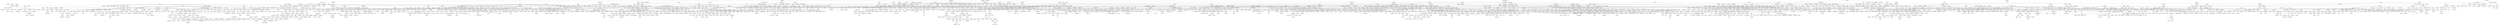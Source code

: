 strict graph layer3 {
	graph [name=layer3];
	node [label="\N"];
	1	[label="10,000 Maniacs",
		level=4,
		weight=185348.0];
	504	[label="Crash Test Dummies",
		level=4,
		weight=186053.0];
	1 -- 504	[level=2,
		weight=90.0];
	1497	[label="Natalie Merchant",
		level=4,
		weight=241734.0];
	1 -- 1497	[level=1,
		weight=90.0];
	1716	[label="R.E.M.",
		level=1,
		weight=1314084.0];
	1 -- 1716	[level=1,
		weight=90.0];
	19	[label="4 Non Blondes",
		level=4,
		weight=176534.0];
	1923	[label="Spin Doctors",
		level=4,
		weight=243038.0];
	19 -- 1923	[level=4,
		weight=90.0];
	248	[label="Beth Orton",
		level=3,
		weight=312380.0];
	1793	[label="Sarah McLachlan",
		level=2,
		weight=691754.0];
	248 -- 1793	[level=3,
		weight=90.0];
	1762	[label="Rosie Thomas",
		level=4,
		weight=146598.0];
	248 -- 1762	[level=4,
		weight=90.0];
	500	[label="Cowboy Junkies",
		level=4,
		weight=137255.0];
	723	[label="Emmylou Harris",
		level=4,
		weight=142511.0];
	500 -- 723	[level=4,
		weight=90.0];
	965	[label="Hootie & the Blowfish",
		level=4,
		weight=187205.0];
	504 -- 965	[level=2,
		weight=90.0];
	210	[label="Barenaked Ladies",
		level=3,
		weight=410376.0];
	504 -- 210	[level=3,
		weight=90.0];
	1278	[label=Live,
		level=3,
		weight=509553.0];
	504 -- 1278	[level=2,
		weight=90.0];
	545	[label="Dar Williams",
		level=4,
		weight=143227.0];
	2412	[label="Vienna Teng",
		level=4,
		weight=138324.0];
	545 -- 2412	[level=4,
		weight=90.0];
	2352	[label="Tracy Chapman",
		level=3,
		weight=467792.0];
	545 -- 2352	[level=4,
		weight=90.0];
	554	[label="David Byrne",
		level=4,
		weight=155448.0];
	2005	[label="Talking Heads",
		level=2,
		weight=626936.0];
	554 -- 2005	[level=4,
		weight=90.0];
	1002	[label="Indigo Girls",
		level=4,
		weight=175174.0];
	1602	[label="Patty Griffin",
		level=4,
		weight=129702.0];
	1002 -- 1602	[level=4,
		weight=90.0];
	1168	[label="k.d. lang",
		level=4,
		weight=123677.0];
	1002 -- 1168	[level=4,
		weight=90.0];
	1272	[label="Lisa Loeb",
		level=3,
		weight=274835.0];
	1496	[label="Natalie Imbruglia",
		level=2,
		weight=556836.0];
	1272 -- 1496	[level=3,
		weight=90.0];
	1279	[label="Liz Phair",
		level=3,
		weight=271289.0];
	1992	[label="Suzanne Vega",
		level=3,
		weight=365231.0];
	1279 -- 1992	[level=3,
		weight=90.0];
	1860	[label="Sinéad O'Connor",
		level=3,
		weight=431116.0];
	1497 -- 1860	[level=1,
		weight=90.0];
	2471	[label="Yael Naim",
		level=4,
		weight=120779.0];
	1497 -- 2471	[level=4,
		weight=90.0];
	1605	[label="Paula Cole",
		level=4,
		weight=176111.0];
	1605 -- 1168	[level=3,
		weight=90.0];
	668	[label="Duncan Sheik",
		level=4,
		weight=101168.0];
	1605 -- 668	[level=3,
		weight=90.0];
	1793 -- 1860	[level=1,
		weight=90.0];
	944	[label="Heather Nova",
		level=4,
		weight=228168.0];
	1793 -- 944	[level=4,
		weight=90.0];
	1387	[label="Melissa Etheridge",
		level=4,
		weight=181427.0];
	1793 -- 1387	[level=4,
		weight=90.0];
	128	[label="Anna Nalick",
		level=3,
		weight=305049.0];
	1793 -- 128	[level=3,
		weight=90.0];
	427	[label="Chantal Kreviazuk",
		level=4,
		weight=149221.0];
	1793 -- 427	[level=4,
		weight=90.0];
	1653	[label=Poe,
		level=4,
		weight=170106.0];
	1793 -- 1653	[level=1,
		weight=90.0];
	1056	[label=Jem,
		level=3,
		weight=484415.0];
	1793 -- 1056	[level=2,
		weight=90.0];
	1835	[label="Shawn Colvin",
		level=4,
		weight=171442.0];
	1835 -- 1168	[level=4,
		weight=90.0];
	1839	[label="Sheryl Crow",
		level=2,
		weight=605660.0];
	132	[label="Annie Lennox",
		level=3,
		weight=363635.0];
	1839 -- 132	[level=1,
		weight=90.0];
	1248	[label="Lenny Kravitz",
		level=2,
		weight=800370.0];
	1839 -- 1248	[level=1,
		weight=90.0];
	1860 -- 1992	[level=3,
		weight=90.0];
	2101	[label="The Cranberries",
		level=1,
		weight=1000991.0];
	1860 -- 2101	[level=1,
		weight=50.0];
	58	[label="Alanis Morissette",
		level=2,
		weight=881375.0];
	1860 -- 58	[level=2,
		weight=90.0];
	1080	[label="Joan Osborne",
		level=4,
		weight=205205.0];
	1860 -- 1080	[level=4,
		weight=90.0];
	1860 -- 2352	[level=2,
		weight=90.0];
	2346	[label="Tori Amos",
		level=2,
		weight=698337.0];
	1860 -- 2346	[level=2,
		weight=90.0];
	1342	[label="Marianne Faithfull",
		level=4,
		weight=133106.0];
	1860 -- 1342	[level=1,
		weight=90.0];
	52	[label="Aimee Mann",
		level=3,
		weight=460640.0];
	1992 -- 52	[level=3,
		weight=90.0];
	1111	[label="Joni Mitchell",
		level=3,
		weight=403885.0];
	1992 -- 1111	[level=3,
		weight=90.0];
	2331	[label="Toad the Wet Sprocket",
		level=4,
		weight=155873.0];
	2331 -- 668	[level=4,
		weight=90.0];
	792	[label="Fiona Apple",
		level=2,
		weight=652836.0];
	58 -- 792	[level=2,
		weight=90.0];
	183	[label="Auf der Maur",
		level=4,
		weight=116032.0];
	58 -- 183	[level=4,
		weight=70.0];
	572	[label="Deep Blue Something",
		level=4,
		weight=142101.0];
	1363	[label="Matchbox Twenty",
		level=2,
		weight=570024.0];
	572 -- 1363	[level=4,
		weight=90.0];
	869	[label="Gin Blossoms",
		level=4,
		weight=214073.0];
	869 -- 1923	[level=4,
		weight=90.0];
	552	[label="Dave Matthews Band",
		level=2,
		weight=629789.0];
	965 -- 552	[level=2,
		weight=90.0];
	1393	[label="Meredith Brooks",
		level=4,
		weight=161543.0];
	1393 -- 1496	[level=4,
		weight=90.0];
	1871	[label="Skunk Anansie",
		level=3,
		weight=277102.0];
	1871 -- 1248	[level=3,
		weight=90.0];
	1909	[label="Soul Asylum",
		level=4,
		weight=197627.0];
	2232	[label="The Replacements",
		level=4,
		weight=153863.0];
	1909 -- 2232	[level=1,
		weight=90.0];
	1459	[label="Mother Love Bone",
		level=4,
		weight=119833.0];
	1909 -- 1459	[level=1,
		weight=90.0];
	1812	[label="Screaming Trees",
		level=4,
		weight=182602.0];
	1909 -- 1812	[level=4,
		weight=90.0];
	770	[label=Fastball,
		level=4,
		weight=158839.0];
	1923 -- 770	[level=4,
		weight=90.0];
	1516	[label="New Radicals",
		level=4,
		weight=198737.0];
	1923 -- 1516	[level=4,
		weight=90.0];
	1923 -- 1248	[level=3,
		weight=90.0];
	1865	[label="Sister Hazel",
		level=4,
		weight=129519.0];
	1923 -- 1865	[level=4,
		weight=90.0];
	2303	[label="Third Eye Blind",
		level=3,
		weight=437023.0];
	1923 -- 2303	[level=3,
		weight=90.0];
	306	[label="Blues Traveler",
		level=4,
		weight=178990.0];
	1923 -- 306	[level=4,
		weight=90.0];
	2410	[label="Veruca Salt",
		level=4,
		weight=124495.0];
	2410 -- 1653	[level=1,
		weight=90.0];
	963	[label=Hole,
		level=3,
		weight=360592.0];
	2410 -- 963	[level=1,
		weight=90.0];
	1145	[label="K's Choice",
		level=4,
		weight=175853.0];
	944 -- 1145	[level=4,
		weight=50.0];
	1077	[label="Joan as Police Woman",
		level=4,
		weight=100072.0];
	1352	[label="Martha Wainwright",
		level=4,
		weight=207931.0];
	1077 -- 1352	[level=2,
		weight=90.0];
	1233	[label="Laura Veirs",
		level=4,
		weight=164244.0];
	1077 -- 1233	[level=4,
		weight=90.0];
	138	[label="Antony and the Johnsons",
		level=3,
		weight=334464.0];
	1077 -- 138	[level=2,
		weight=90.0];
	1768	[label="Rufus Wainwright",
		level=2,
		weight=589827.0];
	1352 -- 1768	[level=2,
		weight=90.0];
	1756	[label="Ron Sexsmith",
		level=4,
		weight=104190.0];
	1352 -- 1756	[level=4,
		weight=90.0];
	759	[label="Everything but the Girl",
		level=3,
		weight=444195.0];
	919	[label="Gus Gus",
		level=4,
		weight=250162.0];
	759 -- 919	[level=3,
		weight=90.0];
	1563	[label=Olive,
		level=4,
		weight=134604.0];
	759 -- 1563	[level=4,
		weight=90.0];
	123	[label="Ani DiFranco",
		level=3,
		weight=312705.0];
	123 -- 2352	[level=3,
		weight=90.0];
	1147	[label="Kaki King",
		level=4,
		weight=105886.0];
	1233 -- 1147	[level=4,
		weight=70.0];
	1304	[label="Lucinda Williams",
		level=4,
		weight=159513.0];
	723 -- 1304	[level=2,
		weight=90.0];
	1951	[label="Steve Earle",
		level=4,
		weight=143243.0];
	723 -- 1951	[level=4,
		weight=90.0];
	723 -- 1168	[level=2,
		weight=90.0];
	78	[label="Alison Krauss",
		level=4,
		weight=175981.0];
	723 -- 78	[level=4,
		weight=90.0];
	640	[label="Dolly Parton",
		level=4,
		weight=224160.0];
	723 -- 640	[level=4,
		weight=90.0];
	2350	[label="Townes Van Zandt",
		level=4,
		weight=127669.0];
	723 -- 2350	[level=4,
		weight=70.0];
	867	[label="Gillian Welch",
		level=4,
		weight=109141.0];
	867 -- 1602	[level=4,
		weight=90.0];
	2381	[label="Uncle Tupelo",
		level=4,
		weight=121825.0];
	1304 -- 2381	[level=2,
		weight=90.0];
	1506	[label="Neko Case",
		level=4,
		weight=227957.0];
	1304 -- 1506	[level=4,
		weight=70.0];
	2447	[label=Wilco,
		level=2,
		weight=592002.0];
	2381 -- 2447	[level=2,
		weight=90.0];
	2062	[label="The Be Good Tanyas",
		level=4,
		weight=104608.0];
	2062 -- 1602	[level=4,
		weight=70.0];
	2217	[label="The Presidents of the United States of...",
		level=3,
		weight=346805.0];
	250	[label="Better Than Ezra",
		level=4,
		weight=234650.0];
	2217 -- 250	[level=4,
		weight=90.0];
	1980	[label="Sugar Ray",
		level=4,
		weight=225325.0];
	2217 -- 1980	[level=4,
		weight=90.0];
	754	[label="Eve 6",
		level=3,
		weight=317568.0];
	2217 -- 754	[level=3,
		weight=90.0];
	755	[label=Everclear,
		level=3,
		weight=390700.0];
	2217 -- 755	[level=3,
		weight=90.0];
	1339	[label="Marcy Playground",
		level=4,
		weight=244071.0];
	2217 -- 1339	[level=3,
		weight=90.0];
	1274	[label=Lit,
		level=4,
		weight=192681.0];
	2217 -- 1274	[level=2,
		weight=90.0];
	2441	[label=Wheatus,
		level=4,
		weight=222176.0];
	2217 -- 2441	[level=3,
		weight=90.0];
	698	[label="Electric Six",
		level=4,
		weight=228070.0];
	2217 -- 698	[level=1,
		weight=90.0];
	937	[label="Harvey Danger",
		level=4,
		weight=154735.0];
	2217 -- 937	[level=4,
		weight=90.0];
	2416	[label="Violent Femmes",
		level=3,
		weight=391223.0];
	2217 -- 2416	[level=1,
		weight=90.0];
	499	[label="Counting Crows",
		level=1,
		weight=898958.0];
	499 -- 1248	[level=1,
		weight=90.0];
	2409	[label="Vertical Horizon",
		level=3,
		weight=272035.0];
	499 -- 2409	[level=3,
		weight=90.0];
	1363 -- 1248	[level=2,
		weight=90.0];
	1534	[label="Nine Days",
		level=4,
		weight=130850.0];
	1363 -- 1534	[level=4,
		weight=90.0];
	2177	[label="The Last Goodnight",
		level=4,
		weight=101507.0];
	1363 -- 2177	[level=4,
		weight=90.0];
	1746	[label="Rob Thomas",
		level=3,
		weight=269787.0];
	1363 -- 1746	[level=3,
		weight=90.0];
	1576	[label="Our Lady Peace",
		level=3,
		weight=290309.0];
	303	[label="Blue October",
		level=4,
		weight=223936.0];
	1576 -- 303	[level=3,
		weight=90.0];
	1822	[label=Semisonic,
		level=3,
		weight=313910.0];
	1822 -- 1248	[level=3,
		weight=90.0];
	619	[label=Dishwalla,
		level=4,
		weight=146829.0];
	1822 -- 619	[level=4,
		weight=90.0];
	813	[label="Fountains of Wayne",
		level=4,
		weight=260486.0];
	1822 -- 813	[level=4,
		weight=70.0];
	487	[label="Collective Soul",
		level=3,
		weight=380646.0];
	487 -- 1248	[level=2,
		weight=90.0];
	397	[label=Candlebox,
		level=4,
		weight=129066.0];
	487 -- 397	[level=2,
		weight=90.0];
	831	[label=Fuel,
		level=3,
		weight=373212.0];
	487 -- 831	[level=2,
		weight=90.0];
	578	[label=Default,
		level=4,
		weight=186893.0];
	487 -- 578	[level=2,
		weight=90.0];
	375	[label=Bush,
		level=2,
		weight=546559.0];
	1278 -- 375	[level=2,
		weight=90.0];
	2287	[label="The Wallflowers",
		level=3,
		weight=343767.0];
	2287 -- 1248	[level=3,
		weight=90.0];
	2354	[label=Train,
		level=3,
		weight=367682.0];
	2354 -- 1248	[level=3,
		weight=90.0];
	345	[label="Brandi Carlile",
		level=4,
		weight=177229.0];
	345 -- 2352	[level=4,
		weight=90.0];
	750	[label="Eva Cassidy",
		level=3,
		weight=309373.0];
	2352 -- 750	[level=3,
		weight=90.0];
	1232	[label="Laura Marling",
		level=4,
		weight=233069.0];
	2352 -- 1232	[level=4,
		weight=90.0];
	104	[label="Amos Lee",
		level=3,
		weight=276612.0];
	2352 -- 104	[level=2,
		weight=90.0];
	1078	[label="Joan Baez",
		level=4,
		weight=237307.0];
	1111 -- 1078	[level=3,
		weight=90.0];
	1033	[label="James Taylor",
		level=3,
		weight=347328.0];
	1111 -- 1033	[level=3,
		weight=90.0];
	1122	[label="Josh Ritter",
		level=4,
		weight=186561.0];
	1602 -- 1122	[level=4,
		weight=90.0];
	1250	[label="Leonard Cohen",
		level=3,
		weight=536625.0];
	1078 -- 1250	[level=3,
		weight=90.0];
	2306	[label="Thomas Dolby",
		level=4,
		weight=109388.0];
	2268	[label="The The",
		level=4,
		weight=107605.0];
	2306 -- 2268	[level=1,
		weight=90.0];
	2160	[label="The Human League",
		level=3,
		weight=296795.0];
	2306 -- 2160	[level=1,
		weight=90.0];
	973	[label="Howard Jones",
		level=4,
		weight=114345.0];
	2306 -- 973	[level=4,
		weight=90.0];
	28	[label=ABC,
		level=4,
		weight=173133.0];
	2306 -- 28	[level=4,
		weight=90.0];
	1558	[label="Oingo Boingo",
		level=4,
		weight=133657.0];
	2306 -- 1558	[level=4,
		weight=90.0];
	1530	[label="Nik Kershaw",
		level=4,
		weight=104400.0];
	2306 -- 1530	[level=4,
		weight=90.0];
	598	[label=Devo,
		level=3,
		weight=306665.0];
	1919	[label=Sparks,
		level=4,
		weight=116938.0];
	598 -- 1919	[level=3,
		weight=90.0];
	1671	[label="Public Image Ltd.",
		level=4,
		weight=165055.0];
	598 -- 1671	[level=4,
		weight=90.0];
	849	[label="Gang of Four",
		level=3,
		weight=276117.0];
	598 -- 849	[level=3,
		weight=90.0];
	2456	[label=Wire,
		level=4,
		weight=200402.0];
	598 -- 2456	[level=4,
		weight=90.0];
	2469	[label=XTC,
		level=4,
		weight=214648.0];
	1919 -- 2469	[level=4,
		weight=90.0];
	1919 -- 2160	[level=3,
		weight=90.0];
	35	[label="Adam and the Ants",
		level=4,
		weight=139223.0];
	1919 -- 35	[level=4,
		weight=90.0];
	1041	[label=Japan,
		level=4,
		weight=101153.0];
	1919 -- 1041	[level=4,
		weight=90.0];
	1764	[label="Roxy Music",
		level=3,
		weight=297505.0];
	1919 -- 1764	[level=3,
		weight=90.0];
	1630	[label="Peter Gabriel",
		level=2,
		weight=552607.0];
	857	[label=Genesis,
		level=3,
		weight=530989.0];
	1630 -- 857	[level=2,
		weight=90.0];
	2297	[label="They Might Be Giants",
		level=3,
		weight=287375.0];
	2297 -- 2416	[level=3,
		weight=90.0];
	2434	[label=Ween,
		level=4,
		weight=217278.0];
	2297 -- 2434	[level=4,
		weight=50.0];
	2054	[label="The B-52's",
		level=3,
		weight=307010.0];
	2054 -- 2005	[level=1,
		weight=90.0];
	2054 -- 2160	[level=1,
		weight=90.0];
	2308	[label="Thompson Twins",
		level=4,
		weight=160004.0];
	2054 -- 2308	[level=4,
		weight=90.0];
	2086	[label="The Cars",
		level=3,
		weight=338676.0];
	2054 -- 2086	[level=1,
		weight=90.0];
	2146	[label="The Go-Go's",
		level=4,
		weight=101569.0];
	2054 -- 2146	[level=4,
		weight=90.0];
	245	[label=Berlin,
		level=4,
		weight=156754.0];
	2054 -- 245	[level=4,
		weight=90.0];
	295	[label=Blondie,
		level=2,
		weight=681337.0];
	2054 -- 295	[level=2,
		weight=90.0];
	1091	[label="John Cale",
		level=4,
		weight=123519.0];
	1525	[label=Nico,
		level=4,
		weight=210589.0];
	1091 -- 1525	[level=4,
		weight=90.0];
	2005 -- 2416	[level=1,
		weight=90.0];
	713	[label="Elvis Costello",
		level=3,
		weight=477693.0];
	2218	[label="The Pretenders",
		level=3,
		weight=369737.0];
	713 -- 2218	[level=3,
		weight=90.0];
	712	[label="Elvis Costello & The Attractions",
		level=4,
		weight=182337.0];
	712 -- 2218	[level=4,
		weight=90.0];
	1086	[label="Joe Jackson",
		level=4,
		weight=163950.0];
	1086 -- 2218	[level=4,
		weight=90.0];
	679	[label="Echo & The Bunnymen",
		level=3,
		weight=401082.0];
	2268 -- 679	[level=1,
		weight=90.0];
	2089	[label="The Church",
		level=4,
		weight=128234.0];
	2268 -- 2089	[level=4,
		weight=90.0];
	323	[label="Bonnie Raitt",
		level=4,
		weight=156706.0];
	1168 -- 323	[level=4,
		weight=90.0];
	79	[label="Alison Moyet",
		level=4,
		weight=115870.0];
	1168 -- 79	[level=2,
		weight=90.0];
	249	[label="Bette Midler",
		level=4,
		weight=139097.0];
	1168 -- 249	[level=4,
		weight=90.0];
	408	[label="Carole King",
		level=4,
		weight=215500.0];
	408 -- 249	[level=4,
		weight=90.0];
	1684	[label="Rachael Yamagata",
		level=3,
		weight=348857.0];
	128 -- 1684	[level=3,
		weight=90.0];
	2362	[label="Tristan Prettyman",
		level=4,
		weight=153970.0];
	128 -- 2362	[level=4,
		weight=90.0];
	378	[label="Butterfly Boucher",
		level=4,
		weight=115527.0];
	128 -- 378	[level=4,
		weight=90.0];
	1159	[label="Kate Havnevik",
		level=4,
		weight=111383.0];
	128 -- 1159	[level=4,
		weight=90.0];
	1068	[label=Jewel,
		level=3,
		weight=485526.0];
	1068 -- 1496	[level=3,
		weight=90.0];
	1247	[label="Lene Marlin",
		level=4,
		weight=159518.0];
	1496 -- 1247	[level=4,
		weight=90.0];
	604	[label=Dido,
		level=1,
		weight=957515.0];
	1496 -- 604	[level=1,
		weight=90.0];
	2099	[label="The Corrs",
		level=3,
		weight=438374.0];
	1496 -- 2099	[level=3,
		weight=50.0];
	1411	[label="Michelle Branch",
		level=3,
		weight=440679.0];
	1496 -- 1411	[level=3,
		weight=90.0];
	2085	[label="The Cardigans",
		level=2,
		weight=804033.0];
	1496 -- 2085	[level=2,
		weight=70.0];
	2034	[label=Texas,
		level=3,
		weight=311809.0];
	1496 -- 2034	[level=3,
		weight=70.0];
	1385	[label="Melanie C",
		level=3,
		weight=274824.0];
	1496 -- 1385	[level=3,
		weight=90.0];
	722	[label="Emma Bunton",
		level=4,
		weight=126484.0];
	1496 -- 722	[level=4,
		weight=90.0];
	538	[label="Dannii Minogue",
		level=4,
		weight=153685.0];
	1496 -- 538	[level=1,
		weight=90.0];
	1510	[label="Nerina Pallot",
		level=4,
		weight=142913.0];
	1247 -- 1510	[level=4,
		weight=90.0];
	433	[label="Charlotte Martin",
		level=4,
		weight=106886.0];
	433 -- 2346	[level=4,
		weight=90.0];
	851	[label=Garbage,
		level=2,
		weight=824282.0];
	1653 -- 851	[level=1,
		weight=90.0];
	2282	[label="The Verve Pipe",
		level=4,
		weight=171136.0];
	668 -- 2282	[level=4,
		weight=90.0];
	2342	[label=Tonic,
		level=4,
		weight=204494.0];
	668 -- 2342	[level=4,
		weight=90.0];
	687	[label="Edwin McCain",
		level=4,
		weight=107185.0];
	668 -- 687	[level=4,
		weight=90.0];
	1631	[label="Pete Yorn",
		level=3,
		weight=273882.0];
	668 -- 1631	[level=3,
		weight=90.0];
	975	[label="Howie Day",
		level=3,
		weight=376179.0];
	668 -- 975	[level=3,
		weight=90.0];
	1367	[label="Matt Nathanson",
		level=4,
		weight=227609.0];
	668 -- 1367	[level=4,
		weight=90.0];
	1121	[label="Josh Kelley",
		level=4,
		weight=144777.0];
	668 -- 1121	[level=4,
		weight=90.0];
	1647	[label="PJ Harvey",
		level=2,
		weight=711575.0];
	2346 -- 1647	[level=2,
		weight=90.0];
	1794	[label="Sarah Slean",
		level=4,
		weight=100375.0];
	2346 -- 1794	[level=4,
		weight=90.0];
	1874	[label="Sleater-Kinney",
		level=4,
		weight=171393.0];
	2148	[label="The Gossip",
		level=3,
		weight=284982.0];
	1874 -- 2148	[level=4,
		weight=90.0];
	1846	[label=Shivaree,
		level=4,
		weight=164910.0];
	1483	[label="My Brightest Diamond",
		level=4,
		weight=201832.0];
	1846 -- 1483	[level=4,
		weight=90.0];
	2080	[label="The Breeders",
		level=4,
		weight=200250.0];
	2080 -- 2416	[level=4,
		weight=90.0];
	1005	[label="Ingrid Michaelson",
		level=4,
		weight=254827.0];
	2471 -- 1005	[level=4,
		weight=90.0];
	395	[label=Camille,
		level=4,
		weight=202716.0];
	2471 -- 395	[level=4,
		weight=90.0];
	432	[label="Charlotte Gainsbourg",
		level=4,
		weight=161105.0];
	2471 -- 432	[level=4,
		weight=90.0];
	1180	[label="Keren Ann",
		level=4,
		weight=190357.0];
	2471 -- 1180	[level=4,
		weight=90.0];
	404	[label="Carla Bruni",
		level=4,
		weight=241038.0];
	2471 -- 404	[level=4,
		weight=90.0];
	749	[label=Eurythmics,
		level=3,
		weight=537321.0];
	132 -- 749	[level=1,
		weight=90.0];
	454	[label="Chris Isaak",
		level=3,
		weight=294773.0];
	132 -- 454	[level=1,
		weight=90.0];
	1618	[label="Pearl Jam",
		level=1,
		weight=1059832.0];
	1618 -- 1459	[level=1,
		weight=90.0];
	682	[label="Eddie Vedder",
		level=4,
		weight=244381.0];
	1618 -- 682	[level=4,
		weight=90.0];
	2246	[label="The Smashing Pumpkins",
		level=1,
		weight=1310591.0];
	2492	[label=Zwan,
		level=4,
		weight=123351.0];
	2246 -- 2492	[level=1,
		weight=90.0];
	1646	[label=Pixies,
		level=1,
		weight=962774.0];
	1646 -- 2416	[level=1,
		weight=90.0];
	1686	[label=Radiohead,
		level=1,
		weight=2082607.0];
	2309	[label="Thom Yorke",
		level=3,
		weight=371639.0];
	1686 -- 2309	[level=1,
		weight=90.0];
	895	[label="Goo Goo Dolls",
		level=2,
		weight=854056.0];
	895 -- 1248	[level=2,
		weight=90.0];
	1257	[label=Lifehouse,
		level=2,
		weight=626378.0];
	895 -- 1257	[level=2,
		weight=90.0];
	2435	[label=Weezer,
		level=1,
		weight=1317716.0];
	2435 -- 698	[level=1,
		weight=90.0];
	2374	[label=U2,
		level=1,
		weight=1652408.0];
	2212	[label="The Police",
		level=1,
		weight=957227.0];
	2374 -- 2212	[level=1,
		weight=50.0];
	326	[label=Bono,
		level=4,
		weight=121569.0];
	2374 -- 326	[level=4,
		weight=90.0];
	1882	[label="Smash Mouth",
		level=3,
		weight=414274.0];
	1248 -- 1882	[level=3,
		weight=90.0];
	672	[label="Eagle-Eye Cherry",
		level=3,
		weight=300539.0];
	1248 -- 672	[level=3,
		weight=90.0];
	507	[label=Creed,
		level=2,
		weight=566764.0];
	1248 -- 507	[level=1,
		weight=90.0];
	839	[label="Fun Lovin' Criminals",
		level=4,
		weight=191712.0];
	1248 -- 839	[level=4,
		weight=90.0];
	1706	[label=Reamonn,
		level=4,
		weight=196349.0];
	1248 -- 1706	[level=2,
		weight=90.0];
	2232 -- 2416	[level=1,
		weight=90.0];
	997	[label="Imogen Heap",
		level=2,
		weight=677093.0];
	1056 -- 997	[level=2,
		weight=90.0];
	830	[label="Frou Frou",
		level=2,
		weight=640714.0];
	1056 -- 830	[level=2,
		weight=90.0];
	272	[label="Bitter:Sweet",
		level=4,
		weight=122634.0];
	1056 -- 272	[level=4,
		weight=90.0];
	1209	[label="KT Tunstall",
		level=2,
		weight=684225.0];
	1209 -- 604	[level=2,
		weight=90.0];
	421	[label="Céline Dion",
		level=3,
		weight=486842.0];
	1340	[label="Mariah Carey",
		level=2,
		weight=720333.0];
	421 -- 1340	[level=3,
		weight=90.0];
	766	[label="Faith Hill",
		level=4,
		weight=231645.0];
	421 -- 766	[level=3,
		weight=90.0];
	2001	[label="Taj Mahal",
		level=4,
		weight=110103.0];
	323 -- 2001	[level=4,
		weight=90.0];
	1538	[label="No Doubt",
		level=1,
		weight=910959.0];
	921	[label="Gwen Stefani",
		level=2,
		weight=827112.0];
	1538 -- 921	[level=1,
		weight=90.0];
	2395	[label="Vanessa Carlton",
		level=3,
		weight=403428.0];
	1411 -- 2395	[level=3,
		weight=90.0];
	1790	[label="Sara Bareilles",
		level=3,
		weight=351048.0];
	1411 -- 1790	[level=3,
		weight=90.0];
	2294	[label="The Wreckers",
		level=4,
		weight=105282.0];
	1411 -- 2294	[level=4,
		weight=90.0];
	622	[label="Dixie Chicks",
		level=4,
		weight=241869.0];
	622 -- 78	[level=4,
		weight=90.0];
	1954	[label="Stevie Nicks",
		level=4,
		weight=146826.0];
	798	[label="Fleetwood Mac",
		level=2,
		weight=675635.0];
	1954 -- 798	[level=4,
		weight=90.0];
	1158	[label="Kate Bush",
		level=3,
		weight=491069.0];
	1158 -- 1342	[level=3,
		weight=90.0];
	1601	[label="Patti Smith",
		level=3,
		weight=301715.0];
	1342 -- 1601	[level=2,
		weight=90.0];
	1342 -- 1525	[level=2,
		weight=90.0];
	900	[label="Grace Jones",
		level=4,
		weight=133765.0];
	1342 -- 900	[level=1,
		weight=90.0];
	670	[label="Dusty Springfield",
		level=3,
		weight=396875.0];
	1342 -- 670	[level=3,
		weight=90.0];
	911	[label="Guano Apes",
		level=3,
		weight=484215.0];
	297	[label="Bloodhound Gang",
		level=2,
		weight=707193.0];
	911 -- 297	[level=3,
		weight=70.0];
	1648	[label=Placebo,
		level=1,
		weight=1310676.0];
	851 -- 1648	[level=1,
		weight=90.0];
	920	[label=Guster,
		level=3,
		weight=311129.0];
	920 -- 1631	[level=3,
		weight=90.0];
	620	[label=Dispatch,
		level=4,
		weight=251459.0];
	920 -- 620	[level=4,
		weight=90.0];
	2084	[label="The Calling",
		level=3,
		weight=385698.0];
	2409 -- 2084	[level=3,
		weight=90.0];
	1910	[label="Soul Coughing",
		level=4,
		weight=159918.0];
	1910 -- 2416	[level=4,
		weight=90.0];
	1581	[label="P!nk",
		level=3,
		weight=293683.0];
	1642	[label=Pink,
		level=2,
		weight=748518.0];
	1581 -- 1642	[level=2,
		weight=90.0];
	1977	[label=Sugababes,
		level=2,
		weight=580581.0];
	1581 -- 1977	[level=1,
		weight=90.0];
	456	[label="Christina Aguilera",
		level=1,
		weight=947487.0];
	1581 -- 456	[level=1,
		weight=90.0];
	1173	[label="Kelly Clarkson",
		level=2,
		weight=841862.0];
	1581 -- 1173	[level=1,
		weight=90.0];
	1322	[label=Madonna,
		level=1,
		weight=1223315.0];
	1322 -- 900	[level=1,
		weight=90.0];
	1747	[label=Robyn,
		level=3,
		weight=309001.0];
	1322 -- 1747	[level=1,
		weight=90.0];
	1212	[label="Kylie Minogue",
		level=2,
		weight=780058.0];
	1322 -- 1212	[level=1,
		weight=90.0];
	1604	[label="Paula Abdul",
		level=4,
		weight=152848.0];
	1322 -- 1604	[level=1,
		weight=90.0];
	1785	[label="Sam Sparro",
		level=4,
		weight=156086.0];
	1322 -- 1785	[level=1,
		weight=90.0];
	1508	[label="Nelly Furtado",
		level=1,
		weight=1092709.0];
	1508 -- 1977	[level=1,
		weight=90.0];
	1730	[label=Rihanna,
		level=1,
		weight=990964.0];
	1508 -- 1730	[level=1,
		weight=90.0];
	1527	[label="Nicole Scherzinger",
		level=4,
		weight=146513.0];
	1508 -- 1527	[level=4,
		weight=90.0];
	782	[label=Fergie,
		level=2,
		weight=624584.0];
	1508 -- 782	[level=1,
		weight=90.0];
	1550	[label="O.A.R.",
		level=4,
		weight=141947.0];
	2303 -- 1550	[level=4,
		weight=90.0];
	288	[label="Blind Melon",
		level=3,
		weight=351969.0];
	1339 -- 288	[level=3,
		weight=90.0];
	795	[label="Five for Fighting",
		level=3,
		weight=314892.0];
	535	[label="Daniel Powter",
		level=3,
		weight=336008.0];
	795 -- 535	[level=3,
		weight=90.0];
	551	[label="Dave Matthews",
		level=4,
		weight=184828.0];
	552 -- 551	[level=4,
		weight=90.0];
	549	[label="Dave Matthews & Tim Reynolds",
		level=4,
		weight=110409.0];
	552 -- 549	[level=4,
		weight=90.0];
	809	[label="Fool's Garden",
		level=4,
		weight=182806.0];
	672 -- 809	[level=4,
		weight=90.0];
	1934	[label=Staind,
		level=2,
		weight=597418.0];
	507 -- 1934	[level=1,
		weight=90.0];
	17	[label="3 Doors Down",
		level=1,
		weight=949527.0];
	507 -- 17	[level=1,
		weight=90.0];
	89	[label="Alter Bridge",
		level=4,
		weight=231894.0];
	507 -- 89	[level=4,
		weight=90.0];
	1672	[label="Puddle of Mudd",
		level=3,
		weight=394073.0];
	507 -- 1672	[level=3,
		weight=90.0];
	1524	[label=Nickelback,
		level=1,
		weight=968277.0];
	507 -- 1524	[level=1,
		weight=90.0];
	841	[label="G. Love & Special Sauce",
		level=4,
		weight=192410.0];
	839 -- 841	[level=4,
		weight=90.0];
	758	[label=Everlast,
		level=4,
		weight=207852.0];
	839 -- 758	[level=4,
		weight=90.0];
	74	[label="Alice in Chains",
		level=2,
		weight=629040.0];
	397 -- 74	[level=2,
		weight=90.0];
	560	[label="Days of the New",
		level=4,
		weight=101050.0];
	397 -- 560	[level=4,
		weight=90.0];
	1914	[label=Soundgarden,
		level=2,
		weight=650323.0];
	1459 -- 1914	[level=2,
		weight=90.0];
	2026	[label="Temple of the Dog",
		level=4,
		weight=190349.0];
	1459 -- 2026	[level=4,
		weight=90.0];
	1323	[label="Mad Season",
		level=4,
		weight=128831.0];
	1459 -- 1323	[level=4,
		weight=90.0];
	1347	[label="Mark Lanegan",
		level=4,
		weight=141577.0];
	1812 -- 1347	[level=4,
		weight=90.0];
	1215	[label=L7,
		level=4,
		weight=129506.0];
	963 -- 1215	[level=4,
		weight=90.0];
	1535	[label=Nirvana,
		level=1,
		weight=1686815.0];
	963 -- 1535	[level=1,
		weight=90.0];
	2118	[label="The Donnas",
		level=4,
		weight=182841.0];
	1779	[label="Sahara Hotnights",
		level=4,
		weight=112002.0];
	2118 -- 1779	[level=4,
		weight=90.0];
	694	[label=Elastica,
		level=4,
		weight=212443.0];
	307	[label=Blur,
		level=1,
		weight=1219073.0];
	694 -- 307	[level=4,
		weight=90.0];
	106	[label="Amy Macdonald",
		level=3,
		weight=327841.0];
	44	[label="A Fine Frenzy",
		level=4,
		weight=229882.0];
	106 -- 44	[level=4,
		weight=90.0];
	844	[label="Gabriella Cilmi",
		level=4,
		weight=229391.0];
	106 -- 844	[level=3,
		weight=90.0];
	1341	[label="Maria Mena",
		level=4,
		weight=266367.0];
	1437	[label="Missy Higgins",
		level=4,
		weight=190785.0];
	1341 -- 1437	[level=3,
		weight=90.0];
	1341 -- 844	[level=3,
		weight=90.0];
	1163	[label="Katie Melua",
		level=3,
		weight=508204.0];
	1341 -- 1163	[level=3,
		weight=90.0];
	1908	[label="Sophie Zelmani",
		level=4,
		weight=115985.0];
	948	[label="Hello Saferide",
		level=4,
		weight=130989.0];
	1908 -- 948	[level=4,
		weight=90.0];
	1971	[label="St. Vincent",
		level=4,
		weight=146772.0];
	1432	[label=Mirah,
		level=3,
		weight=308944.0];
	1971 -- 1432	[level=3,
		weight=90.0];
	780	[label=Feist,
		level=1,
		weight=913399.0];
	1971 -- 780	[level=1,
		weight=90.0];
	720	[label="Emily Haines & the Soft Skeleton",
		level=4,
		weight=139867.0];
	1971 -- 720	[level=2,
		weight=90.0];
	215	[label="Bat for Lashes",
		level=3,
		weight=311687.0];
	1971 -- 215	[level=1,
		weight=90.0];
	114	[label="Andrew Bird",
		level=3,
		weight=483747.0];
	1971 -- 114	[level=3,
		weight=90.0];
	1059	[label="Jenny Lewis with The Watson Twins",
		level=4,
		weight=100892.0];
	1971 -- 1059	[level=4,
		weight=90.0];
	685	[label="Ed Harcourt",
		level=4,
		weight=133242.0];
	1772	[label="Ryan Adams",
		level=3,
		weight=455379.0];
	685 -- 1772	[level=3,
		weight=70.0];
	203	[label="Badly Drawn Boy",
		level=3,
		weight=447834.0];
	685 -- 203	[level=3,
		weight=90.0];
	2335	[label="Tom McRae",
		level=4,
		weight=136993.0];
	685 -- 2335	[level=4,
		weight=90.0];
	419	[label="Cat Power",
		level=2,
		weight=764373.0];
	324	[label="Bonnie Somerville",
		level=4,
		weight=131336.0];
	419 -- 324	[level=3,
		weight=90.0];
	1731	[label="Rilo Kiley",
		level=2,
		weight=558451.0];
	419 -- 1731	[level=2,
		weight=90.0];
	419 -- 215	[level=2,
		weight=90.0];
	294	[label="Blonde Redhead",
		level=3,
		weight=405217.0];
	419 -- 294	[level=2,
		weight=90.0];
	1884	[label=Smog,
		level=4,
		weight=171885.0];
	419 -- 1884	[level=4,
		weight=70.0];
	118	[label="Ane Brun",
		level=4,
		weight=147511.0];
	2023	[label=Teitur,
		level=4,
		weight=143597.0];
	118 -- 2023	[level=3,
		weight=90.0];
	718	[label="Emiliana Torrini",
		level=3,
		weight=393116.0];
	118 -- 718	[level=3,
		weight=90.0];
	138 -- 215	[level=2,
		weight=90.0];
	320	[label="Bon Iver",
		level=4,
		weight=202669.0];
	138 -- 320	[level=3,
		weight=90.0];
	322	[label="Bonnie 'Prince' Billy",
		level=3,
		weight=301843.0];
	138 -- 322	[level=3,
		weight=90.0];
	2329	[label=Tindersticks,
		level=4,
		weight=156790.0];
	138 -- 2329	[level=4,
		weight=50.0];
	1483 -- 215	[level=4,
		weight=90.0];
	1537	[label="Noah and the Whale",
		level=4,
		weight=108674.0];
	1232 -- 1537	[level=4,
		weight=90.0];
	2452	[label="Willy Mason",
		level=4,
		weight=129883.0];
	1232 -- 2452	[level=4,
		weight=90.0];
	909	[label="Groove Armada",
		level=2,
		weight=691987.0];
	767	[label=Faithless,
		level=2,
		weight=732138.0];
	909 -- 767	[level=2,
		weight=90.0];
	909 -- 919	[level=1,
		weight=90.0];
	244	[label=Bent,
		level=3,
		weight=315504.0];
	909 -- 244	[level=2,
		weight=90.0];
	1948	[label="Stereo MC's",
		level=4,
		weight=181042.0];
	909 -- 1948	[level=4,
		weight=90.0];
	774	[label="FC/Kahuna",
		level=4,
		weight=113815.0];
	909 -- 774	[level=4,
		weight=90.0];
	1245	[label="Lemon Jelly",
		level=4,
		weight=195296.0];
	909 -- 1245	[level=3,
		weight=90.0];
	2301	[label="Thievery Corporation",
		level=2,
		weight=739944.0];
	909 -- 2301	[level=2,
		weight=90.0];
	771	[label="Fatboy Slim",
		level=2,
		weight=864764.0];
	909 -- 771	[level=1,
		weight=90.0];
	609	[label="Dimitri From Paris",
		level=4,
		weight=126241.0];
	909 -- 609	[level=3,
		weight=90.0];
	1025	[label=Jakatta,
		level=4,
		weight=134443.0];
	909 -- 1025	[level=3,
		weight=90.0];
	1738	[label="Rob Dougan",
		level=3,
		weight=276013.0];
	767 -- 1738	[level=2,
		weight=90.0];
	2014	[label=Télépopmusik,
		level=3,
		weight=477590.0];
	919 -- 2014	[level=1,
		weight=90.0];
	1704	[label="Róisín Murphy",
		level=4,
		weight=218622.0];
	919 -- 1704	[level=1,
		weight=90.0];
	2360	[label=Tricky,
		level=3,
		weight=506353.0];
	919 -- 2360	[level=3,
		weight=90.0];
	803	[label=Flunk,
		level=3,
		weight=291834.0];
	919 -- 803	[level=2,
		weight=90.0];
	2030	[label=Terranova,
		level=4,
		weight=148792.0];
	919 -- 2030	[level=3,
		weight=90.0];
	2348	[label=Tosca,
		level=3,
		weight=395353.0];
	919 -- 2348	[level=3,
		weight=90.0];
	208	[label="Bang Gang",
		level=4,
		weight=107617.0];
	919 -- 208	[level=4,
		weight=90.0];
	1993	[label=Swayzak,
		level=4,
		weight=116014.0];
	919 -- 1993	[level=4,
		weight=90.0];
	1224	[label=Lamb,
		level=2,
		weight=613913.0];
	1224 -- 2014	[level=2,
		weight=90.0];
	1455	[label=Morcheeba,
		level=2,
		weight=642060.0];
	1446	[label=Moloko,
		level=2,
		weight=602757.0];
	1455 -- 1446	[level=2,
		weight=90.0];
	1329	[label=Mandalay,
		level=4,
		weight=237522.0];
	2014 -- 1329	[level=4,
		weight=90.0];
	1989	[label="Supreme Beings of Leisure",
		level=4,
		weight=163284.0];
	2014 -- 1989	[level=4,
		weight=90.0];
	53	[label=Air,
		level=1,
		weight=1134369.0];
	2014 -- 53	[level=1,
		weight=90.0];
	2489	[label="Zero 7",
		level=2,
		weight=784822.0];
	2014 -- 2489	[level=2,
		weight=90.0];
	1359	[label="Massive Attack",
		level=1,
		weight=1156891.0];
	2014 -- 1359	[level=1,
		weight=90.0];
	1657	[label=Portishead,
		level=1,
		weight=1005250.0];
	2014 -- 1657	[level=1,
		weight=90.0];
	327	[label=Bonobo,
		level=3,
		weight=471515.0];
	2014 -- 327	[level=3,
		weight=90.0];
	998	[label="I Monster",
		level=4,
		weight=123089.0];
	2014 -- 998	[level=3,
		weight=90.0];
	2024	[label="Telefon Tel Aviv",
		level=4,
		weight=145217.0];
	2014 -- 2024	[level=4,
		weight=90.0];
	1244	[label=Lemongrass,
		level=4,
		weight=180462.0];
	2014 -- 1244	[level=4,
		weight=90.0];
	2379	[label="Ulrich Schnauss",
		level=4,
		weight=175283.0];
	244 -- 2379	[level=2,
		weight=90.0];
	785	[label="Fila Brazillia",
		level=4,
		weight=250091.0];
	244 -- 785	[level=4,
		weight=90.0];
	961	[label=Hird,
		level=4,
		weight=133930.0];
	244 -- 961	[level=4,
		weight=90.0];
	47	[label=Afterlife,
		level=4,
		weight=225205.0];
	244 -- 47	[level=4,
		weight=90.0];
	305	[label="Blue States",
		level=4,
		weight=145585.0];
	244 -- 305	[level=4,
		weight=90.0];
	1195	[label=Kinobe,
		level=4,
		weight=137691.0];
	244 -- 1195	[level=4,
		weight=90.0];
	889	[label=Goldfrapp,
		level=1,
		weight=906439.0];
	966	[label=Hooverphonic,
		level=3,
		weight=505670.0];
	889 -- 966	[level=3,
		weight=90.0];
	273	[label=Björk,
		level=1,
		weight=1069174.0];
	889 -- 273	[level=1,
		weight=90.0];
	1807	[label="Scissor Sisters",
		level=2,
		weight=603869.0];
	889 -- 1807	[level=1,
		weight=90.0];
	1705	[label=Röyksopp,
		level=2,
		weight=846313.0];
	889 -- 1705	[level=1,
		weight=90.0];
	1046	[label="Jay-Jay Johanson",
		level=4,
		weight=133300.0];
	889 -- 1046	[level=4,
		weight=90.0];
	745	[label=Esthero,
		level=4,
		weight=180090.0];
	1885	[label="Smoke City",
		level=3,
		weight=274580.0];
	745 -- 1885	[level=4,
		weight=90.0];
	86	[label=Alpha,
		level=4,
		weight=140616.0];
	86 -- 2030	[level=4,
		weight=90.0];
	1446 -- 1704	[level=2,
		weight=90.0];
	1446 -- 1885	[level=2,
		weight=90.0];
	1750	[label="Rodrigo y Gabriela",
		level=4,
		weight=133313.0];
	1147 -- 1750	[level=4,
		weight=90.0];
	1343	[label="Maria Taylor",
		level=4,
		weight=149140.0];
	194	[label="Azure Ray",
		level=4,
		weight=247441.0];
	1343 -- 194	[level=4,
		weight=90.0];
	1343 -- 324	[level=4,
		weight=90.0];
	2071	[label="The Blow",
		level=4,
		weight=163255.0];
	1432 -- 2071	[level=4,
		weight=90.0];
	1976	[label="Sufjan Stevens",
		level=2,
		weight=772295.0];
	797	[label="Fleet Foxes",
		level=3,
		weight=368486.0];
	1976 -- 797	[level=2,
		weight=90.0];
	2288	[label="The Weepies",
		level=4,
		weight=220100.0];
	2288 -- 104	[level=4,
		weight=70.0];
	1087	[label="Joe Purdy",
		level=4,
		weight=138028.0];
	1087 -- 104	[level=4,
		weight=90.0];
	1154	[label=Kashmir,
		level=4,
		weight=101240.0];
	2023 -- 1154	[level=3,
		weight=90.0];
	530	[label="Damien Jurado",
		level=4,
		weight=105792.0];
	530 -- 322	[level=4,
		weight=90.0];
	265	[label="Billy Bragg & Wilco",
		level=4,
		weight=129429.0];
	1122 -- 265	[level=4,
		weight=90.0];
	1123	[label="Josh Rouse",
		level=4,
		weight=185493.0];
	1122 -- 1123	[level=4,
		weight=90.0];
	1774	[label="Ry Cooder",
		level=4,
		weight=143658.0];
	1095	[label="John Hiatt",
		level=4,
		weight=101439.0];
	1774 -- 1095	[level=4,
		weight=90.0];
	2426	[label="Warren Zevon",
		level=4,
		weight=133680.0];
	1095 -- 2426	[level=3,
		weight=90.0];
	1095 -- 454	[level=3,
		weight=90.0];
	1487	[label="My Morning Jacket",
		level=3,
		weight=379393.0];
	207	[label="Band of Horses",
		level=3,
		weight=408313.0];
	1487 -- 207	[level=3,
		weight=90.0];
	388	[label=Calexico,
		level=3,
		weight=330058.0];
	1225	[label=Lambchop,
		level=4,
		weight=144792.0];
	388 -- 1225	[level=3,
		weight=90.0];
	2337	[label="Tom Petty and the Heartbreakers",
		level=3,
		weight=399653.0];
	2426 -- 2337	[level=3,
		weight=70.0];
	363	[label="Bruce Springsteen",
		level=2,
		weight=834099.0];
	363 -- 454	[level=2,
		weight=90.0];
	297 -- 698	[level=1,
		weight=90.0];
	2027	[label="Tenacious D",
		level=2,
		weight=688606.0];
	297 -- 2027	[level=1,
		weight=90.0];
	77	[label="Alien Ant Farm",
		level=3,
		weight=481750.0];
	1274 -- 77	[level=3,
		weight=90.0];
	2387	[label="Unwritten Law",
		level=4,
		weight=221129.0];
	1274 -- 2387	[level=2,
		weight=90.0];
	97	[label="American Hi-Fi",
		level=4,
		weight=214134.0];
	1274 -- 97	[level=4,
		weight=90.0];
	1931	[label="SR-71",
		level=4,
		weight=129757.0];
	1274 -- 1931	[level=4,
		weight=90.0];
	1978	[label=Sugarcult,
		level=3,
		weight=411221.0];
	2441 -- 1978	[level=3,
		weight=90.0];
	333	[label="Bowling for Soup",
		level=3,
		weight=332257.0];
	2441 -- 333	[level=3,
		weight=90.0];
	2227	[label="Therapy?",
		level=4,
		weight=106321.0];
	950	[label=Helmet,
		level=4,
		weight=152262.0];
	2227 -- 950	[level=4,
		weight=90.0];
	15	[label=311,
		level=3,
		weight=417857.0];
	1000	[label=Incubus,
		level=1,
		weight=1214650.0];
	15 -- 1000	[level=3,
		weight=90.0];
	1707	[label="Red Hot Chili Peppers",
		level=1,
		weight=1850896.0];
	1094	[label="John Frusciante",
		level=4,
		weight=232780.0];
	1707 -- 1094	[level=4,
		weight=90.0];
	898	[label=Gorillaz,
		level=1,
		weight=1361575.0];
	1707 -- 898	[level=1,
		weight=50.0];
	698 -- 2492	[level=1,
		weight=90.0];
	674	[label="Eagles of Death Metal",
		level=4,
		weight=258955.0];
	698 -- 674	[level=4,
		weight=90.0];
	387	[label=Cake,
		level=2,
		weight=742723.0];
	387 -- 2416	[level=1,
		weight=90.0];
	238	[label="Ben Folds Five",
		level=3,
		weight=431963.0];
	387 -- 238	[level=3,
		weight=90.0];
	227	[label=Beck,
		level=1,
		weight=1362673.0];
	387 -- 227	[level=1,
		weight=90.0];
	689	[label=Eels,
		level=2,
		weight=717871.0];
	890	[label=Gomez,
		level=4,
		weight=267407.0];
	689 -- 890	[level=2,
		weight=90.0];
	2134	[label="The Flaming Lips",
		level=2,
		weight=830685.0];
	2416 -- 2134	[level=2,
		weight=90.0];
	818	[label="Frank Black",
		level=4,
		weight=136103.0];
	2416 -- 818	[level=4,
		weight=90.0];
	2291	[label="The White Stripes",
		level=1,
		weight=1242635.0];
	2416 -- 2291	[level=1,
		weight=90.0];
	237	[label="Ben Folds",
		level=3,
		weight=497766.0];
	237 -- 238	[level=3,
		weight=90.0];
	548	[label=Daughtry,
		level=4,
		weight=206038.0];
	1567	[label=OneRepublic,
		level=3,
		weight=293660.0];
	548 -- 1567	[level=2,
		weight=90.0];
	2312	[label="Three Days Grace",
		level=2,
		weight=560425.0];
	548 -- 2312	[level=2,
		weight=90.0];
	511	[label=Crossfade,
		level=4,
		weight=257392.0];
	831 -- 511	[level=4,
		weight=90.0];
	1841	[label=Shinedown,
		level=4,
		weight=169326.0];
	831 -- 1841	[level=4,
		weight=90.0];
	2204	[label="Theory of a Deadman",
		level=4,
		weight=172224.0];
	831 -- 2204	[level=4,
		weight=90.0];
	1883	[label="Smile Empty Soul",
		level=4,
		weight=149344.0];
	831 -- 1883	[level=4,
		weight=90.0];
	1780	[label=Saliva,
		level=3,
		weight=316243.0];
	831 -- 1780	[level=2,
		weight=90.0];
	2127	[label="The Exies",
		level=4,
		weight=110094.0];
	831 -- 2127	[level=4,
		weight=90.0];
	1995	[label=Switchfoot,
		level=3,
		weight=413550.0];
	1257 -- 1995	[level=3,
		weight=90.0];
	1349	[label="Maroon 5",
		level=1,
		weight=1083002.0];
	1567 -- 1349	[level=2,
		weight=90.0];
	2138	[label="The Fray",
		level=2,
		weight=763031.0];
	2240	[label="The Script",
		level=4,
		weight=177474.0];
	2138 -- 2240	[level=2,
		weight=90.0];
	184	[label=Augustana,
		level=3,
		weight=281370.0];
	2138 -- 184	[level=3,
		weight=90.0];
	1016	[label="Jack's Mannequin",
		level=3,
		weight=308392.0];
	2138 -- 1016	[level=3,
		weight=90.0];
	1269	[label=Liquido,
		level=4,
		weight=114913.0];
	1706 -- 1269	[level=3,
		weight=90.0];
	1983	[label="Sunrise Avenue",
		level=4,
		weight=181985.0];
	1706 -- 1983	[level=2,
		weight=90.0];
	1850	[label=Silbermond,
		level=4,
		weight=127642.0];
	1706 -- 1850	[level=4,
		weight=90.0];
	1799	[label="Savage Garden",
		level=3,
		weight=403602.0];
	543	[label="Darren Hayes",
		level=4,
		weight=117723.0];
	1799 -- 543	[level=3,
		weight=90.0];
	1928	[label="Sportfreunde Stiller",
		level=4,
		weight=175936.0];
	1269 -- 1928	[level=3,
		weight=90.0];
	1349 -- 1173	[level=1,
		weight=90.0];
	856	[label="Gavin DeGraw",
		level=3,
		weight=396594.0];
	1349 -- 856	[level=3,
		weight=90.0];
	1045	[label="Jason Mraz",
		level=2,
		weight=643326.0];
	1349 -- 1045	[level=2,
		weight=90.0];
	789	[label="Finger Eleven",
		level=3,
		weight=331711.0];
	789 -- 578	[level=3,
		weight=90.0];
	4	[label="12 Stones",
		level=4,
		weight=201699.0];
	578 -- 4	[level=4,
		weight=90.0];
	482	[label=Cold,
		level=4,
		weight=240430.0];
	578 -- 482	[level=4,
		weight=90.0];
	960	[label=Hinder,
		level=3,
		weight=283860.0];
	578 -- 960	[level=3,
		weight=90.0];
	964	[label=Hoobastank,
		level=2,
		weight=713239.0];
	578 -- 964	[level=2,
		weight=90.0];
	752	[label="Evans Blue",
		level=4,
		weight=112431.0];
	578 -- 752	[level=4,
		weight=90.0];
	1717	[label="Remy Zero",
		level=3,
		weight=272923.0];
	303 -- 1717	[level=3,
		weight=90.0];
	119	[label="Angels & Airwaves",
		level=4,
		weight=263925.0];
	303 -- 119	[level=4,
		weight=90.0];
	1891	[label="Snow Patrol",
		level=1,
		weight=1324962.0];
	1717 -- 1891	[level=3,
		weight=90.0];
	1119	[label="Joseph Arthur",
		level=4,
		weight=257913.0];
	1631 -- 1119	[level=4,
		weight=90.0];
	412	[label="Cary Brothers",
		level=3,
		weight=273940.0];
	324 -- 412	[level=3,
		weight=90.0];
	2022	[label="Tegan and Sara",
		level=3,
		weight=533682.0];
	1437 -- 2022	[level=3,
		weight=70.0];
	465	[label="Citizen Cope",
		level=4,
		weight=215298.0];
	104 -- 465	[level=2,
		weight=90.0];
	1702	[label="Ray LaMontagne",
		level=3,
		weight=343547.0];
	104 -- 1702	[level=3,
		weight=90.0];
	352	[label="Brett Dennen",
		level=4,
		weight=174875.0];
	104 -- 352	[level=4,
		weight=90.0];
	556	[label="David Gray",
		level=2,
		weight=553719.0];
	104 -- 556	[level=2,
		weight=90.0];
	643	[label="Donavon Frankenreiter",
		level=4,
		weight=220328.0];
	104 -- 643	[level=4,
		weight=90.0];
	1142	[label="Justin Nozuka",
		level=4,
		weight=107972.0];
	104 -- 1142	[level=2,
		weight=90.0];
	2279	[label="The Velvet Underground",
		level=2,
		weight=848202.0];
	1601 -- 2279	[level=2,
		weight=90.0];
	1297	[label="Lou Reed",
		level=2,
		weight=592004.0];
	1601 -- 1297	[level=2,
		weight=90.0];
	2025	[label=Television,
		level=4,
		weight=197190.0];
	1601 -- 2025	[level=4,
		weight=90.0];
	990	[label="Iggy Pop",
		level=2,
		weight=549042.0];
	1601 -- 990	[level=2,
		weight=90.0];
	1518	[label="New York Dolls",
		level=4,
		weight=150541.0];
	1601 -- 1518	[level=2,
		weight=90.0];
	420	[label="Cat Stevens",
		level=3,
		weight=546004.0];
	645	[label="Don McLean",
		level=4,
		weight=245217.0];
	420 -- 645	[level=3,
		weight=90.0];
	2325	[label="Tim Buckley",
		level=4,
		weight=140198.0];
	1054	[label="Jeff Buckley",
		level=2,
		weight=761225.0];
	2325 -- 1054	[level=4,
		weight=90.0];
	1099	[label="John Martyn",
		level=4,
		weight=104145.0];
	1523	[label="Nick Drake",
		level=2,
		weight=657487.0];
	1099 -- 1523	[level=4,
		weight=90.0];
	1610	[label="Paul Simon",
		level=3,
		weight=432872.0];
	1855	[label="Simon & Garfunkel",
		level=1,
		weight=945402.0];
	1610 -- 1855	[level=1,
		weight=90.0];
	1610 -- 454	[level=1,
		weight=90.0];
	650	[label=Donovan,
		level=3,
		weight=329147.0];
	2083	[label="The Byrds",
		level=3,
		weight=436385.0];
	650 -- 2083	[level=3,
		weight=90.0];
	1298	[label=Love,
		level=4,
		weight=208521.0];
	650 -- 1298	[level=4,
		weight=90.0];
	2184	[label="The Lovin' Spoonful",
		level=4,
		weight=185729.0];
	650 -- 2184	[level=4,
		weight=90.0];
	2245	[label="The Small Faces",
		level=4,
		weight=166836.0];
	650 -- 2245	[level=3,
		weight=90.0];
	312	[label="Bob Dylan",
		level=1,
		weight=1228317.0];
	2462	[label="Woody Guthrie",
		level=4,
		weight=139825.0];
	312 -- 2462	[level=4,
		weight=90.0];
	2340	[label="Tom Waits",
		level=2,
		weight=622809.0];
	312 -- 2340	[level=2,
		weight=90.0];
	2402	[label="Van Morrison",
		level=2,
		weight=650090.0];
	312 -- 2402	[level=1,
		weight=90.0];
	313	[label="Bob Dylan and The Band",
		level=4,
		weight=141120.0];
	312 -- 313	[level=4,
		weight=90.0];
	1238	[label=Leadbelly,
		level=4,
		weight=119088.0];
	2462 -- 1238	[level=4,
		weight=90.0];
	161	[label="Art of Noise",
		level=4,
		weight=153823.0];
	2477	[label=Yello,
		level=4,
		weight=139785.0];
	161 -- 2477	[level=4,
		weight=90.0];
	2009	[label="Tangerine Dream",
		level=4,
		weight=165123.0];
	161 -- 2009	[level=4,
		weight=70.0];
	945	[label="Heaven 17",
		level=4,
		weight=117008.0];
	945 -- 2160	[level=4,
		weight=90.0];
	45	[label="A Flock of Seagulls",
		level=4,
		weight=191016.0];
	945 -- 45	[level=4,
		weight=90.0];
	1572	[label="Orchestral Manoeuvres in the Dark",
		level=3,
		weight=269229.0];
	1572 -- 2160	[level=2,
		weight=90.0];
	2220	[label="The Psychedelic Furs",
		level=4,
		weight=208640.0];
	1572 -- 2220	[level=4,
		weight=90.0];
	1515	[label="New Order",
		level=2,
		weight=741154.0];
	1572 -- 1515	[level=2,
		weight=90.0];
	2160 -- 2477	[level=4,
		weight=90.0];
	2016	[label="Tears for Fears",
		level=3,
		weight=534460.0];
	2160 -- 2016	[level=2,
		weight=90.0];
	2082	[label="The Buggles",
		level=4,
		weight=141378.0];
	2160 -- 2082	[level=4,
		weight=90.0];
	1391	[label="Men Without Hats",
		level=4,
		weight=120168.0];
	2160 -- 1391	[level=4,
		weight=90.0];
	2473	[label=Yazoo,
		level=4,
		weight=204540.0];
	2160 -- 2473	[level=4,
		weight=90.0];
	2380	[label=Ultravox,
		level=4,
		weight=196742.0];
	2160 -- 2380	[level=1,
		weight=90.0];
	1856	[label="Simple Minds",
		level=3,
		weight=378332.0];
	2160 -- 1856	[level=3,
		weight=90.0];
	2160 -- 900	[level=1,
		weight=90.0];
	819	[label="Frankie Goes to Hollywood",
		level=4,
		weight=241743.0];
	2160 -- 819	[level=4,
		weight=90.0];
	1916	[label="Spandau Ballet",
		level=4,
		weight=200569.0];
	2160 -- 1916	[level=4,
		weight=90.0];
	2417	[label=Visage,
		level=4,
		weight=133297.0];
	2160 -- 2417	[level=4,
		weight=90.0];
	562	[label="Dead or Alive",
		level=4,
		weight=189275.0];
	2160 -- 562	[level=4,
		weight=90.0];
	2006	[label="Talk Talk",
		level=4,
		weight=208688.0];
	2016 -- 2006	[level=4,
		weight=90.0];
	49	[label="a-ha",
		level=3,
		weight=543486.0];
	2016 -- 49	[level=3,
		weight=90.0];
	669	[label="Duran Duran",
		level=2,
		weight=644639.0];
	2016 -- 669	[level=2,
		weight=90.0];
	1389	[label="Men at Work",
		level=4,
		weight=251687.0];
	2016 -- 1389	[level=3,
		weight=90.0];
	855	[label="Gary Numan",
		level=4,
		weight=193756.0];
	855 -- 1041	[level=4,
		weight=90.0];
	1930	[label=Squeeze,
		level=4,
		weight=165265.0];
	1930 -- 2218	[level=4,
		weight=90.0];
	335	[label="Bow Wow Wow",
		level=4,
		weight=107238.0];
	35 -- 335	[level=4,
		weight=90.0];
	2130	[label="The Fall",
		level=4,
		weight=181019.0];
	1671 -- 2130	[level=4,
		weight=90.0];
	2173	[label="The Knack",
		level=4,
		weight=129149.0];
	2086 -- 2173	[level=4,
		weight=90.0];
	810	[label=Foreigner,
		level=3,
		weight=450712.0];
	2086 -- 810	[level=1,
		weight=90.0];
	1972	[label=Styx,
		level=3,
		weight=338729.0];
	2086 -- 1972	[level=3,
		weight=90.0];
	435	[label="Cheap Trick",
		level=3,
		weight=276535.0];
	2086 -- 435	[level=2,
		weight=90.0];
	2164	[label="The Jesus and Mary Chain",
		level=3,
		weight=313825.0];
	679 -- 2164	[level=3,
		weight=90.0];
	1127	[label="Joy Division",
		level=2,
		weight=764356.0];
	679 -- 1127	[level=1,
		weight=90.0];
	1434	[label="Mission of Burma",
		level=4,
		weight=115832.0];
	849 -- 1434	[level=3,
		weight=90.0];
	365	[label="Bryan Ferry",
		level=4,
		weight=149908.0];
	365 -- 1764	[level=4,
		weight=90.0];
	2258	[label="The Stranglers",
		level=3,
		weight=307861.0];
	2380 -- 2258	[level=1,
		weight=90.0];
	1894	[label="Soft Cell",
		level=3,
		weight=320537.0];
	1894 -- 900	[level=3,
		weight=90.0];
	555	[label="David Gilmour",
		level=4,
		weight=223557.0];
	1643	[label="Pink Floyd",
		level=1,
		weight=1362391.0];
	555 -- 1643	[level=4,
		weight=90.0];
	1753	[label="Roger Waters",
		level=4,
		weight=168669.0];
	1753 -- 1643	[level=4,
		weight=90.0];
	1961	[label=Sting,
		level=2,
		weight=760579.0];
	2212 -- 1961	[level=2,
		weight=90.0];
	2212 -- 2218	[level=1,
		weight=90.0];
	1638	[label="Phil Collins",
		level=2,
		weight=657205.0];
	1418	[label="Mike & The Mechanics",
		level=4,
		weight=157135.0];
	1638 -- 1418	[level=2,
		weight=90.0];
	1067	[label="Jethro Tull",
		level=3,
		weight=456792.0];
	1665	[label="Procol Harum",
		level=4,
		weight=204087.0];
	1067 -- 1665	[level=4,
		weight=90.0];
	1150	[label=Kansas,
		level=3,
		weight=336746.0];
	1067 -- 1150	[level=3,
		weight=90.0];
	1192	[label="King Crimson",
		level=4,
		weight=227437.0];
	716	[label="Emerson, Lake & Palmer",
		level=4,
		weight=239185.0];
	1192 -- 716	[level=4,
		weight=90.0];
	1327	[label="Mahavishnu Orchestra",
		level=4,
		weight=123251.0];
	1192 -- 1327	[level=4,
		weight=70.0];
	1988	[label=Supertramp,
		level=3,
		weight=499276.0];
	697	[label="Electric Light Orchestra",
		level=3,
		weight=517725.0];
	1988 -- 697	[level=3,
		weight=90.0];
	2479	[label=Yes,
		level=3,
		weight=421483.0];
	716 -- 2479	[level=3,
		weight=90.0];
	392	[label=Camel,
		level=4,
		weight=131399.0];
	716 -- 392	[level=4,
		weight=90.0];
	859	[label="Gentle Giant",
		level=4,
		weight=128643.0];
	716 -- 859	[level=4,
		weight=90.0];
	806	[label=Focus,
		level=4,
		weight=110746.0];
	716 -- 806	[level=4,
		weight=90.0];
	716 -- 1150	[level=3,
		weight=90.0];
	857 -- 1418	[level=2,
		weight=90.0];
	2040	[label="The Alan Parsons Project",
		level=4,
		weight=257544.0];
	166	[label=Asia,
		level=4,
		weight=151714.0];
	2040 -- 166	[level=4,
		weight=70.0];
	1771	[label=Rush,
		level=3,
		weight=423045.0];
	2479 -- 1771	[level=3,
		weight=90.0];
	1419	[label="Mike Oldfield",
		level=3,
		weight=350492.0];
	1052	[label="Jean-Michel Jarre",
		level=4,
		weight=228313.0];
	1419 -- 1052	[level=3,
		weight=90.0];
	1991	[label=Survivor,
		level=3,
		weight=271744.0];
	166 -- 1991	[level=4,
		weight=90.0];
	612	[label="Dinosaur Jr.",
		level=3,
		weight=306442.0];
	2134 -- 612	[level=3,
		weight=90.0];
	2213	[label="The Polyphonic Spree",
		level=4,
		weight=223443.0];
	2134 -- 2213	[level=4,
		weight=90.0];
	749 -- 2218	[level=1,
		weight=90.0];
	788	[label="Fine Young Cannibals",
		level=4,
		weight=142913.0];
	749 -- 788	[level=3,
		weight=90.0];
	749 -- 900	[level=1,
		weight=90.0];
	523	[label="Cyndi Lauper",
		level=3,
		weight=518039.0];
	436	[label=Cher,
		level=3,
		weight=373372.0];
	523 -- 436	[level=3,
		weight=90.0];
	1598	[label="Pat Benatar",
		level=4,
		weight=254208.0];
	523 -- 1598	[level=1,
		weight=90.0];
	523 -- 900	[level=1,
		weight=90.0];
	205	[label=Bananarama,
		level=4,
		weight=222532.0];
	523 -- 205	[level=4,
		weight=90.0];
	1190	[label="Kim Carnes",
		level=4,
		weight=111138.0];
	523 -- 1190	[level=4,
		weight=90.0];
	2056	[label="The Bangles",
		level=3,
		weight=289386.0];
	2218 -- 2056	[level=3,
		weight=90.0];
	2404	[label="Vashti Bunyan",
		level=4,
		weight=174335.0];
	1525 -- 2404	[level=2,
		weight=90.0];
	259	[label="Big Star",
		level=4,
		weight=123448.0];
	2021	[label="Teenage Fanclub",
		level=4,
		weight=162863.0];
	259 -- 2021	[level=4,
		weight=90.0];
	259 -- 435	[level=4,
		weight=90.0];
	2247	[label="The Smiths",
		level=2,
		weight=847939.0];
	2247 -- 1127	[level=2,
		weight=50.0];
	1456	[label=Morrissey,
		level=2,
		weight=581637.0];
	2247 -- 1456	[level=2,
		weight=90.0];
	2171	[label="The Kinks",
		level=2,
		weight=815953.0];
	2171 -- 2245	[level=1,
		weight=90.0];
	2057	[label="The Beach Boys",
		level=1,
		weight=902412.0];
	2171 -- 2057	[level=1,
		weight=90.0];
	2193	[label="The Monkees",
		level=3,
		weight=273656.0];
	2171 -- 2193	[level=1,
		weight=90.0];
	1522	[label="Nick Cave and the Bad Seeds",
		level=3,
		weight=514082.0];
	2340 -- 1522	[level=3,
		weight=90.0];
	2075	[label="The Boomtown Rats",
		level=4,
		weight=101179.0];
	2075 -- 2258	[level=4,
		weight=90.0];
	2163	[label="The Jam",
		level=3,
		weight=316470.0];
	2163 -- 2258	[level=1,
		weight=90.0];
	2163 -- 2245	[level=1,
		weight=90.0];
	1612	[label="Paul Weller",
		level=4,
		weight=200944.0];
	2163 -- 1612	[level=4,
		weight=90.0];
	2440	[label="Wham!",
		level=3,
		weight=326565.0];
	788 -- 2440	[level=3,
		weight=90.0];
	1742	[label="Robert Palmer",
		level=4,
		weight=210546.0];
	1254	[label="Level 42",
		level=4,
		weight=119935.0];
	1742 -- 1254	[level=4,
		weight=90.0];
	1944	[label="Steely Dan",
		level=4,
		weight=250838.0];
	2119	[label="The Doobie Brothers",
		level=4,
		weight=265177.0];
	1944 -- 2119	[level=4,
		weight=90.0];
	1188	[label="Killing Joke",
		level=4,
		weight=154855.0];
	2258 -- 1188	[level=4,
		weight=90.0];
	380	[label=Buzzcocks,
		level=3,
		weight=307283.0];
	2258 -- 380	[level=3,
		weight=90.0];
	2275	[label="The Undertones",
		level=4,
		weight=159626.0];
	2258 -- 2275	[level=1,
		weight=90.0];
	1959	[label="Stiff Little Fingers",
		level=4,
		weight=125264.0];
	2258 -- 1959	[level=4,
		weight=90.0];
	2106	[label="The Damned",
		level=4,
		weight=171259.0];
	2258 -- 2106	[level=4,
		weight=90.0];
	79 -- 900	[level=2,
		weight=90.0];
	737	[label=Erasure,
		level=3,
		weight=327606.0];
	79 -- 737	[level=3,
		weight=90.0];
	406	[label="Carly Simon",
		level=4,
		weight=204859.0];
	249 -- 406	[level=4,
		weight=90.0];
	409	[label=Carpenters,
		level=3,
		weight=272974.0];
	1564	[label="Olivia Newton-John",
		level=4,
		weight=127094.0];
	409 -- 1564	[level=3,
		weight=90.0];
	509	[label="Crosby, Stills, Nash & Young",
		level=3,
		weight=332405.0];
	509 -- 2402	[level=3,
		weight=90.0];
	1019	[label="Jackson Browne",
		level=4,
		weight=221481.0];
	1070	[label="Jim Croce",
		level=4,
		weight=143632.0];
	1019 -- 1070	[level=4,
		weight=90.0];
	510	[label="Crosby, Stills & Nash",
		level=4,
		weight=177306.0];
	1019 -- 510	[level=4,
		weight=90.0];
	1019 -- 645	[level=3,
		weight=90.0];
	1019 -- 454	[level=2,
		weight=90.0];
	673	[label=Eagles,
		level=2,
		weight=804865.0];
	1019 -- 673	[level=2,
		weight=90.0];
	95	[label=America,
		level=4,
		weight=253311.0];
	1019 -- 95	[level=4,
		weight=90.0];
	897	[label="Gordon Lightfoot",
		level=4,
		weight=105043.0];
	1070 -- 897	[level=4,
		weight=90.0];
	1093	[label="John Denver",
		level=4,
		weight=185614.0];
	1504	[label="Neil Diamond",
		level=3,
		weight=277139.0];
	1093 -- 1504	[level=4,
		weight=90.0];
	1178	[label="Kenny Rogers",
		level=4,
		weight=116124.0];
	1093 -- 1178	[level=4,
		weight=90.0];
	644	[label="Don Henley",
		level=4,
		weight=207460.0];
	2119 -- 644	[level=3,
		weight=90.0];
	2043	[label="The Allman Brothers Band",
		level=3,
		weight=389580.0];
	2119 -- 2043	[level=3,
		weight=90.0];
	1073	[label="Jimmy Buffett",
		level=4,
		weight=131225.0];
	1176	[label="Kenny Chesney",
		level=4,
		weight=119719.0];
	1073 -- 1176	[level=4,
		weight=90.0];
	2402 -- 454	[level=1,
		weight=90.0];
	1505	[label="Neil Young",
		level=2,
		weight=675838.0];
	2402 -- 1505	[level=2,
		weight=90.0];
	1503	[label="Neil Young & Crazy Horse",
		level=4,
		weight=172935.0];
	2402 -- 1503	[level=4,
		weight=90.0];
	2055	[label="The Band",
		level=3,
		weight=331958.0];
	2402 -- 2055	[level=3,
		weight=90.0];
	1303	[label="Lucie Silvas",
		level=4,
		weight=157461.0];
	1786	[label="Sandi Thom",
		level=4,
		weight=133781.0];
	1303 -- 1786	[level=4,
		weight=90.0];
	586	[label="Delta Goodrem",
		level=4,
		weight=210939.0];
	1303 -- 586	[level=4,
		weight=90.0];
	481	[label="Colbie Caillat",
		level=3,
		weight=374979.0];
	1498	[label="Natasha Bedingfield",
		level=2,
		weight=634312.0];
	481 -- 1498	[level=3,
		weight=90.0];
	1031	[label="James Morrison",
		level=3,
		weight=450459.0];
	481 -- 1031	[level=3,
		weight=90.0];
	1331	[label="Mandy Moore",
		level=3,
		weight=281127.0];
	1331 -- 1498	[level=3,
		weight=90.0];
	586 -- 1977	[level=4,
		weight=90.0];
	1239	[label="LeAnn Rimes",
		level=4,
		weight=257216.0];
	410	[label="Carrie Underwood",
		level=4,
		weight=208255.0];
	1239 -- 410	[level=4,
		weight=90.0];
	863	[label="Geri Halliwell",
		level=4,
		weight=163415.0];
	1922	[label="Spice Girls",
		level=3,
		weight=445519.0];
	863 -- 1922	[level=3,
		weight=90.0];
	1685	[label="Rachel Stevens",
		level=4,
		weight=131031.0];
	863 -- 1685	[level=3,
		weight=90.0];
	1498 -- 1977	[level=2,
		weight=90.0];
	91	[label="Aly & AJ",
		level=4,
		weight=139448.0];
	1498 -- 91	[level=4,
		weight=90.0];
	534	[label="Daniel Bedingfield",
		level=4,
		weight=188172.0];
	1498 -- 534	[level=4,
		weight=90.0];
	1162	[label="Katharine McPhee",
		level=4,
		weight=105181.0];
	1498 -- 1162	[level=4,
		weight=90.0];
	1115	[label="Jordin Sparks",
		level=4,
		weight=168943.0];
	1498 -- 1115	[level=4,
		weight=90.0];
	1174	[label="Kelly Osbourne",
		level=4,
		weight=114804.0];
	538 -- 1174	[level=1,
		weight=90.0];
	538 -- 1747	[level=1,
		weight=90.0];
	1003	[label=Infernal,
		level=4,
		weight=147992.0];
	538 -- 1003	[level=4,
		weight=90.0];
	83	[label="All Saints",
		level=3,
		weight=281514.0];
	872	[label="Girls Aloud",
		level=3,
		weight=329039.0];
	83 -- 872	[level=3,
		weight=90.0];
	1861	[label="Siobhan Donaghy",
		level=4,
		weight=105076.0];
	1977 -- 1861	[level=4,
		weight=90.0];
	1977 -- 844	[level=1,
		weight=90.0];
	1263	[label="Lily Allen",
		level=2,
		weight=735619.0];
	1977 -- 1263	[level=2,
		weight=90.0];
	108	[label=Anastacia,
		level=3,
		weight=391929.0];
	1977 -- 108	[level=3,
		weight=90.0];
	1249	[label="Leona Lewis",
		level=3,
		weight=481890.0];
	1977 -- 1249	[level=3,
		weight=90.0];
	1977 -- 1747	[level=1,
		weight=90.0];
	1058	[label="Jennifer Lopez",
		level=2,
		weight=570845.0];
	1977 -- 1058	[level=1,
		weight=90.0];
	1477	[label="Mutya Buena",
		level=4,
		weight=149083.0];
	1977 -- 1477	[level=4,
		weight=90.0];
	2453	[label="Will Young",
		level=4,
		weight=155037.0];
	1977 -- 2453	[level=2,
		weight=90.0];
	1836	[label="Shayne Ward",
		level=4,
		weight=107689.0];
	1977 -- 1836	[level=3,
		weight=90.0];
	1792	[label="Sarah Connor",
		level=4,
		weight=121431.0];
	1977 -- 1792	[level=4,
		weight=70.0];
	666	[label=Duffy,
		level=3,
		weight=515263.0];
	844 -- 666	[level=1,
		weight=90.0];
	1713	[label="Regina Spektor",
		level=2,
		weight=689251.0];
	2121	[label="The Dresden Dolls",
		level=3,
		weight=329837.0];
	1713 -- 2121	[level=3,
		weight=30.0];
	1160	[label="Kate Nash",
		level=3,
		weight=512121.0];
	1713 -- 1160	[level=2,
		weight=90.0];
	1848	[label=Sia,
		level=2,
		weight=548364.0];
	1848 -- 803	[level=2,
		weight=90.0];
	1399	[label=Metric,
		level=2,
		weight=563444.0];
	720 -- 1399	[level=2,
		weight=90.0];
	2262	[label="The Sugarcubes",
		level=4,
		weight=132489.0];
	273 -- 2262	[level=4,
		weight=90.0];
	1905	[label="Sonic Youth",
		level=2,
		weight=746676.0];
	1905 -- 294	[level=2,
		weight=90.0];
	2474	[label="Yeah Yeah Yeahs",
		level=1,
		weight=991497.0];
	2369	[label="TV on the Radio",
		level=2,
		weight=590113.0];
	2474 -- 2369	[level=1,
		weight=90.0];
	215 -- 718	[level=3,
		weight=90.0];
	1311	[label="Lykke Li",
		level=4,
		weight=217002.0];
	215 -- 1311	[level=1,
		weight=90.0];
	247	[label="Beth Gibbons & Rustin Man",
		level=4,
		weight=211347.0];
	247 -- 1657	[level=4,
		weight=90.0];
	479	[label=CocoRosie,
		level=3,
		weight=403429.0];
	1079	[label="Joanna Newsom",
		level=3,
		weight=368213.0];
	479 -- 1079	[level=3,
		weight=90.0];
	2170	[label="The Kills",
		level=3,
		weight=330526.0];
	298	[label="Blood Red Shoes",
		level=4,
		weight=165616.0];
	2170 -- 298	[level=3,
		weight=90.0];
	2159	[label="The Horrors",
		level=4,
		weight=137143.0];
	2170 -- 2159	[level=4,
		weight=90.0];
	1521	[label="Nick Cave",
		level=4,
		weight=200734.0];
	1522 -- 1521	[level=4,
		weight=90.0];
	1660	[label="Pretty Girls Make Graves",
		level=4,
		weight=167678.0];
	1660 -- 294	[level=4,
		weight=90.0];
	1253	[label="Le Tigre",
		level=3,
		weight=419347.0];
	2148 -- 1253	[level=3,
		weight=90.0];
	260	[label="Bikini Kill",
		level=4,
		weight=119094.0];
	1253 -- 260	[level=4,
		weight=90.0];
	1617	[label=Peaches,
		level=3,
		weight=356967.0];
	1253 -- 1617	[level=3,
		weight=90.0];
	1614	[label=Pavement,
		level=3,
		weight=464010.0];
	2295	[label="The Wrens",
		level=4,
		weight=102493.0];
	1614 -- 2295	[level=3,
		weight=90.0];
	1816	[label=Sebadoh,
		level=4,
		weight=130792.0];
	2179	[label="The Lemonheads",
		level=4,
		weight=169978.0];
	1816 -- 2179	[level=4,
		weight=50.0];
	2481	[label="Yo La Tengo",
		level=3,
		weight=501036.0];
	1816 -- 2481	[level=4,
		weight=90.0];
	2398	[label="Vanessa Paradis",
		level=4,
		weight=113609.0];
	432 -- 2398	[level=4,
		weight=90.0];
	1827	[label="Serge Gainsbourg",
		level=4,
		weight=234416.0];
	432 -- 1827	[level=4,
		weight=90.0];
	1280	[label="Lizz Wright",
		level=4,
		weight=117629.0];
	1038	[label="Jane Monheit",
		level=4,
		weight=101781.0];
	1280 -- 1038	[level=4,
		weight=90.0];
	1541	[label="Norah Jones",
		level=1,
		weight=904642.0];
	496	[label="Corinne Bailey Rae",
		level=3,
		weight=468718.0];
	1541 -- 496	[level=1,
		weight=90.0];
	1495	[label="Natalie Cole",
		level=4,
		weight=176528.0];
	601	[label="Diana Krall",
		level=3,
		weight=434828.0];
	1495 -- 601	[level=3,
		weight=90.0];
	1495 -- 1038	[level=4,
		weight=90.0];
	1932	[label="Stacey Kent",
		level=4,
		weight=136652.0];
	1495 -- 1932	[level=4,
		weight=90.0];
	704	[label="Ella Fitzgerald",
		level=2,
		weight=570446.0];
	1495 -- 704	[level=2,
		weight=90.0];
	125	[label="Anita Baker",
		level=4,
		weight=106558.0];
	1495 -- 125	[level=2,
		weight=90.0];
	1296	[label="Lou Rawls",
		level=4,
		weight=100101.0];
	1495 -- 1296	[level=4,
		weight=90.0];
	1795	[label="Sarah Vaughan",
		level=3,
		weight=322546.0];
	1495 -- 1795	[level=3,
		weight=90.0];
	1319	[label="Madeleine Peyroux",
		level=3,
		weight=331118.0];
	1319 -- 601	[level=3,
		weight=90.0];
	1409	[label="Michael Bublé",
		level=3,
		weight=462278.0];
	601 -- 1409	[level=3,
		weight=90.0];
	1034	[label="Jamie Cullum",
		level=3,
		weight=450203.0];
	601 -- 1034	[level=3,
		weight=90.0];
	415	[label="Cassandra Wilson",
		level=4,
		weight=204337.0];
	601 -- 415	[level=4,
		weight=90.0];
	1628	[label="Peter Cincotti",
		level=4,
		weight=100976.0];
	601 -- 1628	[level=4,
		weight=90.0];
	1271	[label="Lisa Ekdahl",
		level=4,
		weight=128366.0];
	1271 -- 1932	[level=4,
		weight=90.0];
	1763	[label=Roxette,
		level=3,
		weight=461144.0];
	436 -- 1763	[level=3,
		weight=50.0];
	2328	[label="Tina Turner",
		level=3,
		weight=366221.0];
	325	[label="Bonnie Tyler",
		level=3,
		weight=295469.0];
	2328 -- 325	[level=2,
		weight=90.0];
	602	[label="Diana Ross",
		level=4,
		weight=266181.0];
	2328 -- 602	[level=2,
		weight=90.0];
	992	[label="Ike & Tina Turner",
		level=4,
		weight=151924.0];
	2328 -- 992	[level=2,
		weight=90.0];
	1273	[label="Lisa Stansfield",
		level=4,
		weight=144714.0];
	862	[label="George Michael",
		level=3,
		weight=539434.0];
	1273 -- 862	[level=3,
		weight=90.0];
	1858	[label="Simply Red",
		level=3,
		weight=330517.0];
	1273 -- 1858	[level=3,
		weight=90.0];
	1814	[label=Seal,
		level=3,
		weight=407957.0];
	1273 -- 1814	[level=2,
		weight=90.0];
	845	[label=Gabrielle,
		level=4,
		weight=178191.0];
	1273 -- 845	[level=4,
		weight=90.0];
	1273 -- 1604	[level=1,
		weight=90.0];
	1273 -- 125	[level=2,
		weight=90.0];
	1694	[label="Randy Crawford",
		level=4,
		weight=100718.0];
	1273 -- 1694	[level=4,
		weight=90.0];
	2341	[label="Toni Braxton",
		level=3,
		weight=289811.0];
	1273 -- 2341	[level=3,
		weight=90.0];
	1776	[label=Sade,
		level=3,
		weight=468517.0];
	1273 -- 1776	[level=1,
		weight=90.0];
	592	[label="Des'ree",
		level=4,
		weight=127143.0];
	1273 -- 592	[level=4,
		weight=90.0];
	1267	[label="Lionel Richie",
		level=3,
		weight=291554.0];
	1858 -- 1267	[level=3,
		weight=90.0];
	2439	[label="Wet Wet Wet",
		level=4,
		weight=122869.0];
	1858 -- 2439	[level=4,
		weight=90.0];
	1258	[label="Lighthouse Family",
		level=4,
		weight=167199.0];
	1814 -- 1258	[level=4,
		weight=90.0];
	2029	[label="Terence Trent D'Arby",
		level=4,
		weight=103285.0];
	1814 -- 2029	[level=2,
		weight=90.0];
	454 -- 644	[level=3,
		weight=90.0];
	1103	[label="John Mellencamp",
		level=4,
		weight=250401.0];
	454 -- 1103	[level=4,
		weight=90.0];
	267	[label="Billy Joel",
		level=2,
		weight=666852.0];
	454 -- 267	[level=1,
		weight=90.0];
	454 -- 1504	[level=3,
		weight=90.0];
	512	[label="Crowded House",
		level=3,
		weight=345896.0];
	454 -- 512	[level=3,
		weight=90.0];
	182	[label=Audioslave,
		level=1,
		weight=948102.0];
	808	[label="Foo Fighters",
		level=1,
		weight=1524991.0];
	182 -- 808	[level=1,
		weight=90.0];
	451	[label="Chris Cornell",
		level=3,
		weight=343275.0];
	182 -- 451	[level=3,
		weight=90.0];
	1689	[label="Rage Against the Machine",
		level=1,
		weight=1145249.0];
	182 -- 1689	[level=1,
		weight=90.0];
	2460	[label=Wolfmother,
		level=3,
		weight=498765.0];
	182 -- 2460	[level=1,
		weight=90.0];
	1964	[label="Stone Temple Pilots",
		level=2,
		weight=579745.0];
	74 -- 1964	[level=2,
		weight=90.0];
	1061	[label="Jerry Cantrell",
		level=4,
		weight=107848.0];
	74 -- 1061	[level=4,
		weight=90.0];
	1914 -- 950	[level=4,
		weight=90.0];
	1470	[label=Mudhoney,
		level=4,
		weight=189721.0];
	1535 -- 1470	[level=4,
		weight=90.0];
	1853	[label="Silversun Pickups",
		level=4,
		weight=197960.0];
	1853 -- 2369	[level=4,
		weight=70.0];
	2230	[label="The Raveonettes",
		level=4,
		weight=225545.0];
	2164 -- 2230	[level=4,
		weight=90.0];
	1925	[label=Spiritualized,
		level=4,
		weight=192224.0];
	2164 -- 1925	[level=4,
		weight=70.0];
	1443	[label="Modest Mouse",
		level=1,
		weight=1082498.0];
	1443 -- 2369	[level=1,
		weight=90.0];
	2377	[label="Ugly Casanova",
		level=4,
		weight=124169.0];
	1443 -- 2377	[level=4,
		weight=90.0];
	148	[label="Arcade Fire",
		level=3,
		weight=483352.0];
	468	[label="Clap Your Hands Say Yeah",
		level=3,
		weight=529107.0];
	148 -- 468	[level=3,
		weight=90.0];
	2223	[label="The Raconteurs",
		level=3,
		weight=426044.0];
	2291 -- 2223	[level=3,
		weight=90.0];
	2068	[label="The Black Keys",
		level=3,
		weight=312496.0];
	2291 -- 2068	[level=3,
		weight=70.0];
	2291 -- 2460	[level=1,
		weight=90.0];
	372	[label="Built to Spill",
		level=3,
		weight=386001.0];
	2010	[label="Tapes 'n Tapes",
		level=4,
		weight=149285.0];
	372 -- 2010	[level=3,
		weight=90.0];
	1381	[label="Meat Puppets",
		level=4,
		weight=142097.0];
	941	[label="Hüsker Dü",
		level=4,
		weight=164469.0];
	1381 -- 941	[level=4,
		weight=90.0];
	941 -- 1434	[level=3,
		weight=90.0];
	276	[label="Black Flag",
		level=4,
		weight=215829.0];
	941 -- 276	[level=3,
		weight=70.0];
	1474	[label=Muse,
		level=1,
		weight=1629255.0];
	1146	[label="Kaiser Chiefs",
		level=1,
		weight=1069671.0];
	1474 -- 1146	[level=1,
		weight=90.0];
	2154	[label="The Hold Steady",
		level=4,
		weight=220160.0];
	2369 -- 2154	[level=4,
		weight=90.0];
	116	[label="...And You Will Know Us by the Trail of...",
		level=3,
		weight=339971.0];
	2369 -- 116	[level=3,
		weight=90.0];
	1390	[label=Menomena,
		level=4,
		weight=215426.0];
	2369 -- 1390	[level=4,
		weight=90.0];
	1237	[label="LCD Soundsystem",
		level=2,
		weight=622881.0];
	2369 -- 1237	[level=1,
		weight=90.0];
	2475	[label=Yeasayer,
		level=4,
		weight=111345.0];
	2369 -- 2475	[level=4,
		weight=90.0];
	1114	[label="Jonny Greenwood",
		level=4,
		weight=131344.0];
	2309 -- 1114	[level=4,
		weight=70.0];
	1442	[label=Modeselektor,
		level=4,
		weight=137860.0];
	2309 -- 1442	[level=1,
		weight=50.0];
	484	[label=Coldplay,
		level=1,
		weight=2251030.0];
	484 -- 1891	[level=1,
		weight=90.0];
	1006	[label=Interpol,
		level=1,
		weight=1087041.0];
	700	[label=Elefant,
		level=4,
		weight=130503.0];
	1006 -- 700	[level=1,
		weight=90.0];
	1849	[label="Sigur Rós",
		level=1,
		weight=941380.0];
	1375	[label=múm,
		level=3,
		weight=338387.0];
	1849 -- 1375	[level=3,
		weight=90.0];
	1313	[label=M83,
		level=3,
		weight=493679.0];
	1849 -- 1313	[level=1,
		weight=90.0];
	2041	[label="The Album Leaf",
		level=3,
		weight=351326.0];
	1849 -- 2041	[level=3,
		weight=90.0];
	100	[label=Amiina,
		level=4,
		weight=132408.0];
	1849 -- 100	[level=4,
		weight=90.0];
	898 -- 307	[level=1,
		weight=90.0];
	1986	[label=Supergrass,
		level=3,
		weight=485340.0];
	307 -- 1986	[level=1,
		weight=90.0];
	2036	[label="The Good, The Bad & The Queen",
		level=4,
		weight=183329.0];
	307 -- 2036	[level=4,
		weight=90.0];
	1074	[label="Jimmy Eat World",
		level=1,
		weight=936209.0];
	2042	[label="The All-American Rejects",
		level=2,
		weight=756405.0];
	1074 -- 2042	[level=1,
		weight=90.0];
	110	[label=Anberlin,
		level=3,
		weight=323719.0];
	1074 -- 110	[level=3,
		weight=90.0];
	2144	[label="The Get Up Kids",
		level=3,
		weight=281990.0];
	1074 -- 2144	[level=3,
		weight=90.0];
	1926	[label=Spitalfield,
		level=4,
		weight=106880.0];
	1074 -- 1926	[level=4,
		weight=90.0];
	2168	[label="The Juliana Theory",
		level=4,
		weight=166511.0];
	1074 -- 2168	[level=4,
		weight=90.0];
	2260	[label="The Strokes",
		level=1,
		weight=1231044.0];
	2393	[label="Vampire Weekend",
		level=3,
		weight=407130.0];
	2260 -- 2393	[level=1,
		weight=90.0];
	1290	[label="Los Hermanos",
		level=4,
		weight=167779.0];
	2260 -- 1290	[level=4,
		weight=70.0];
	1635	[label="Phantom Planet",
		level=3,
		weight=431228.0];
	2161	[label="The Hush Sound",
		level=4,
		weight=139773.0];
	1635 -- 2161	[level=4,
		weight=90.0];
	1588	[label="Panic at the Disco",
		level=4,
		weight=253447.0];
	1635 -- 1588	[level=4,
		weight=90.0];
	1757	[label=Rooney,
		level=3,
		weight=332451.0];
	1635 -- 1757	[level=3,
		weight=90.0];
	1066	[label=Jet,
		level=2,
		weight=747836.0];
	2137	[label="The Fratellis",
		level=2,
		weight=621001.0];
	1066 -- 2137	[level=2,
		weight=90.0];
	364	[label="Bryan Adams",
		level=2,
		weight=702695.0];
	1751	[label="Rod Stewart",
		level=3,
		weight=492284.0];
	364 -- 1751	[level=2,
		weight=90.0];
	2349	[label=Toto,
		level=3,
		weight=412156.0];
	364 -- 2349	[level=3,
		weight=70.0];
	2169	[label="The Killers",
		level=1,
		weight=1820368.0];
	2442	[label="White Lies",
		level=4,
		weight=140157.0];
	2169 -- 2442	[level=1,
		weight=90.0];
	321	[label="Bon Jovi",
		level=2,
		weight=858344.0];
	1110	[label="Jon Bon Jovi",
		level=4,
		weight=147886.0];
	321 -- 1110	[level=4,
		weight=90.0];
	1380	[label="Meat Loaf",
		level=3,
		weight=303221.0];
	321 -- 1380	[level=2,
		weight=90.0];
	579	[label="Def Leppard",
		level=3,
		weight=386528.0];
	321 -- 579	[level=3,
		weight=90.0];
	1007	[label=INXS,
		level=3,
		weight=514441.0];
	1007 -- 1389	[level=3,
		weight=90.0];
	616	[label="Dire Straits",
		level=2,
		weight=848984.0];
	1346	[label="Mark Knopfler",
		level=4,
		weight=258526.0];
	616 -- 1346	[level=4,
		weight=90.0];
	1084	[label="Joe Cocker",
		level=3,
		weight=419628.0];
	616 -- 1084	[level=2,
		weight=90.0];
	1075	[label="Jim Sturgess",
		level=4,
		weight=124086.0];
	326 -- 1075	[level=4,
		weight=50.0];
	1663	[label=Prince,
		level=2,
		weight=664339.0];
	1663 -- 2029	[level=2,
		weight=90.0];
	1664	[label="Prince & The Revolution",
		level=4,
		weight=102950.0];
	1663 -- 1664	[level=4,
		weight=90.0];
	2286	[label="The Walkmen",
		level=3,
		weight=334187.0];
	2295 -- 2286	[level=3,
		weight=90.0];
	2115	[label="The Dismemberment Plan",
		level=4,
		weight=122919.0];
	2295 -- 2115	[level=4,
		weight=90.0];
	2269	[label="The Thermals",
		level=4,
		weight=121491.0];
	2295 -- 2269	[level=3,
		weight=90.0];
	595	[label=Destroyer,
		level=4,
		weight=174672.0];
	2295 -- 595	[level=4,
		weight=90.0];
	913	[label="Guided by Voices",
		level=4,
		weight=206163.0];
	913 -- 2481	[level=4,
		weight=90.0];
	1431	[label=Minutemen,
		level=4,
		weight=115779.0];
	1434 -- 1431	[level=4,
		weight=90.0];
	832	[label=Fugazi,
		level=4,
		weight=242245.0];
	1434 -- 832	[level=4,
		weight=70.0];
	379	[label="Butthole Surfers",
		level=4,
		weight=199712.0];
	1431 -- 379	[level=4,
		weight=90.0];
	1263 -- 1160	[level=2,
		weight=90.0];
	38	[label=Adele,
		level=3,
		weight=401785.0];
	1263 -- 38	[level=3,
		weight=90.0];
	2209	[label="The Pipettes",
		level=4,
		weight=242610.0];
	1160 -- 2209	[level=4,
		weight=90.0];
	1590	[label="Paolo Nutini",
		level=3,
		weight=366738.0];
	1590 -- 1031	[level=3,
		weight=90.0];
	1907	[label="Sophie Ellis-Bextor",
		level=3,
		weight=310619.0];
	1907 -- 1747	[level=3,
		weight=90.0];
	107	[label="Amy Winehouse",
		level=1,
		weight=1006978.0];
	666 -- 107	[level=1,
		weight=90.0];
	1028	[label="James Blunt",
		level=2,
		weight=873851.0];
	1028 -- 535	[level=3,
		weight=90.0];
	1417	[label=Mika,
		level=2,
		weight=692106.0];
	1028 -- 1417	[level=2,
		weight=90.0];
	176	[label="Atomic Kitten",
		level=4,
		weight=191060.0];
	176 -- 1685	[level=4,
		weight=90.0];
	1833	[label="Shania Twain",
		level=3,
		weight=319330.0];
	1833 -- 766	[level=3,
		weight=90.0];
	1039	[label="Janet Jackson",
		level=3,
		weight=474302.0];
	1340 -- 1039	[level=2,
		weight=90.0];
	2446	[label="Whitney Houston",
		level=3,
		weight=456802.0];
	2446 -- 1039	[level=3,
		weight=90.0];
	1065	[label="Jessica Simpson",
		level=3,
		weight=298868.0];
	1065 -- 1685	[level=3,
		weight=90.0];
	1933	[label="Stacie Orrico",
		level=4,
		weight=193566.0];
	1065 -- 1933	[level=4,
		weight=90.0];
	1108	[label=JoJo,
		level=3,
		weight=316204.0];
	1065 -- 1108	[level=3,
		weight=90.0];
	165	[label="Ashley Tisdale",
		level=4,
		weight=114791.0];
	1065 -- 165	[level=4,
		weight=90.0];
	2397	[label="Vanessa Hudgens",
		level=4,
		weight=128170.0];
	1065 -- 2397	[level=4,
		weight=90.0];
	209	[label="Barbra Streisand",
		level=4,
		weight=158898.0];
	1843	[label="Shirley Bassey",
		level=4,
		weight=176025.0];
	209 -- 1843	[level=4,
		weight=90.0];
	1791	[label="Sarah Brightman",
		level=3,
		weight=277023.0];
	113	[label="Andrea Bocelli",
		level=4,
		weight=211530.0];
	1791 -- 113	[level=3,
		weight=90.0];
	1408	[label="Michael Bolton",
		level=4,
		weight=150530.0];
	1723	[label="Richard Marx",
		level=4,
		weight=180069.0];
	1408 -- 1723	[level=4,
		weight=90.0];
	2326	[label="Tim McGraw",
		level=4,
		weight=130016.0];
	766 -- 2326	[level=4,
		weight=90.0];
	1076	[label="J.J. Cale",
		level=4,
		weight=165374.0];
	1076 -- 2001	[level=4,
		weight=70.0];
	661	[label="Dr. John",
		level=4,
		weight=104737.0];
	2001 -- 661	[level=4,
		weight=90.0];
	1104	[label="Johnny Winter",
		level=4,
		weight=131056.0];
	2001 -- 1104	[level=4,
		weight=90.0];
	1100	[label="John Mayall",
		level=4,
		weight=107192.0];
	2001 -- 1100	[level=4,
		weight=90.0];
	368	[label="Buddy Guy",
		level=4,
		weight=168170.0];
	2001 -- 368	[level=4,
		weight=90.0];
	164	[label="Ashlee Simpson",
		level=3,
		weight=469115.0];
	164 -- 1174	[level=1,
		weight=90.0];
	1773	[label="Ryan Cabrera",
		level=4,
		weight=152977.0];
	164 -- 1773	[level=3,
		weight=90.0];
	191	[label="Avril Lavigne",
		level=1,
		weight=1025037.0];
	164 -- 191	[level=1,
		weight=90.0];
	1174 -- 921	[level=1,
		weight=90.0];
	1265	[label="Lindsay Lohan",
		level=3,
		weight=304837.0];
	1174 -- 1265	[level=3,
		weight=90.0];
	1595	[label="Paris Hilton",
		level=4,
		weight=208320.0];
	1174 -- 1595	[level=4,
		weight=90.0];
	958	[label="Hilary Duff",
		level=3,
		weight=408619.0];
	1174 -- 958	[level=3,
		weight=90.0];
	1973	[label=Sublime,
		level=2,
		weight=664300.0];
	1876	[label="Slightly Stoopid",
		level=4,
		weight=161681.0];
	1973 -- 1876	[level=2,
		weight=90.0];
	2093	[label="The Click Five",
		level=4,
		weight=111724.0];
	1773 -- 2093	[level=3,
		weight=90.0];
	1173 -- 410	[level=4,
		weight=90.0];
	2013	[label="Taylor Swift",
		level=4,
		weight=209740.0];
	1173 -- 2013	[level=4,
		weight=90.0];
	2280	[label="The Veronicas",
		level=4,
		weight=247943.0];
	1164	[label="Katy Perry",
		level=2,
		weight=573653.0];
	2280 -- 1164	[level=1,
		weight=90.0];
	1593	[label=Paramore,
		level=2,
		weight=596805.0];
	2280 -- 1593	[level=1,
		weight=90.0];
	2249	[label="The Sounds",
		level=3,
		weight=283167.0];
	1779 -- 2249	[level=4,
		weight=90.0];
	1353	[label="Martina McBride",
		level=4,
		weight=112023.0];
	410 -- 1353	[level=4,
		weight=90.0];
	233	[label="Belinda Carlisle",
		level=4,
		weight=222056.0];
	233 -- 1598	[level=4,
		weight=90.0];
	2060	[label="The Beautiful South",
		level=4,
		weight=176380.0];
	2345	[label=Toploader,
		level=4,
		weight=121948.0];
	2060 -- 2345	[level=4,
		weight=90.0];
	1258 -- 2345	[level=4,
		weight=90.0];
	1737	[label="Robbie Williams",
		level=2,
		weight=862188.0];
	1737 -- 2453	[level=2,
		weight=70.0];
	1231	[label="Laura Branigan",
		level=4,
		weight=127309.0];
	2211	[label="The Pointer Sisters",
		level=4,
		weight=192510.0];
	1231 -- 2211	[level=4,
		weight=90.0];
	943	[label=Heart,
		level=3,
		weight=330911.0];
	1598 -- 943	[level=1,
		weight=90.0];
	1126	[label=Journey,
		level=3,
		weight=465778.0];
	1598 -- 1126	[level=3,
		weight=90.0];
	1718	[label="REO Speedwagon",
		level=4,
		weight=213533.0];
	1598 -- 1718	[level=2,
		weight=90.0];
	798 -- 943	[level=1,
		weight=90.0];
	798 -- 1084	[level=1,
		weight=90.0];
	2336	[label="Tom Petty",
		level=3,
		weight=346538.0];
	2337 -- 2336	[level=3,
		weight=90.0];
	681	[label="Eddie Money",
		level=4,
		weight=110609.0];
	943 -- 681	[level=4,
		weight=90.0];
	900 -- 1704	[level=1,
		weight=90.0];
	646	[label="Donna Summer",
		level=3,
		weight=285175.0];
	900 -- 646	[level=2,
		weight=90.0];
	1633	[label="Pet Shop Boys",
		level=3,
		weight=492274.0];
	900 -- 1633	[level=3,
		weight=90.0];
	900 -- 602	[level=2,
		weight=90.0];
	900 -- 2211	[level=2,
		weight=90.0];
	440	[label=Chic,
		level=4,
		weight=171406.0];
	900 -- 440	[level=2,
		weight=90.0];
	1491	[label="Nancy Sinatra",
		level=3,
		weight=399785.0];
	1491 -- 670	[level=3,
		weight=90.0];
	2238	[label="The Ronettes",
		level=4,
		weight=153244.0];
	670 -- 2238	[level=4,
		weight=90.0];
	874	[label="Gladys Knight & The Pips",
		level=4,
		weight=172460.0];
	670 -- 874	[level=3,
		weight=90.0];
	1351	[label="Martha Reeves & The Vandellas",
		level=4,
		weight=127315.0];
	670 -- 1351	[level=4,
		weight=90.0];
	39	[label=Adema,
		level=3,
		weight=320351.0];
	77 -- 39	[level=3,
		weight=90.0];
	2356	[label=Trapt,
		level=3,
		weight=315592.0];
	77 -- 2356	[level=3,
		weight=90.0];
	2	[label="10 Years",
		level=4,
		weight=168158.0];
	77 -- 2	[level=4,
		weight=90.0];
	675	[label=Earshot,
		level=4,
		weight=110482.0];
	77 -- 675	[level=4,
		weight=90.0];
	2364	[label=TRUSTcompany,
		level=4,
		weight=128688.0];
	77 -- 2364	[level=4,
		weight=90.0];
	804	[label=Flyleaf,
		level=3,
		weight=299290.0];
	804 -- 1593	[level=3,
		weight=90.0];
	1869	[label=Skillet,
		level=4,
		weight=150854.0];
	804 -- 1869	[level=4,
		weight=70.0];
	1821	[label=Seether,
		level=3,
		weight=447230.0];
	1934 -- 1821	[level=3,
		weight=90.0];
	349	[label="Breaking Benjamin",
		level=2,
		weight=568249.0];
	1934 -- 349	[level=2,
		weight=90.0];
	1934 -- 1000	[level=1,
		weight=90.0];
	439	[label=Chevelle,
		level=3,
		weight=404631.0];
	1934 -- 439	[level=3,
		weight=90.0];
	2011	[label=Taproot,
		level=4,
		weight=212719.0];
	1934 -- 2011	[level=3,
		weight=90.0];
	1652	[label="P.O.D.",
		level=3,
		weight=523021.0];
	1591	[label="Papa Roach",
		level=2,
		weight=780535.0];
	1652 -- 1591	[level=3,
		weight=90.0];
	1292	[label=Lostprophets,
		level=2,
		weight=636420.0];
	1320	[label="Madina Lake",
		level=4,
		weight=110233.0];
	1292 -- 1320	[level=2,
		weight=90.0];
	1201	[label="Ko\:042fn",
		level=1,
		weight=918247.0];
	1591 -- 1201	[level=1,
		weight=90.0];
	1264	[label="Limp Bizkit",
		level=2,
		weight=809599.0];
	1591 -- 1264	[level=2,
		weight=90.0];
	1591 -- 17	[level=1,
		weight=90.0];
	1266	[label="Linkin Park",
		level=1,
		weight=1361417.0];
	1591 -- 1266	[level=1,
		weight=90.0];
	993	[label="Ill Niño",
		level=3,
		weight=286781.0];
	1591 -- 993	[level=3,
		weight=90.0];
	884	[label=Godsmack,
		level=3,
		weight=496504.0];
	664	[label="Drowning Pool",
		level=3,
		weight=388472.0];
	884 -- 664	[level=3,
		weight=90.0];
	505	[label="Crazy Town",
		level=4,
		weight=241640.0];
	1264 -- 505	[level=4,
		weight=90.0];
	465 -- 1876	[level=2,
		weight=90.0];
	2135	[label="The Format",
		level=3,
		weight=271998.0];
	478	[label="Coconut Records",
		level=4,
		weight=115035.0];
	2135 -- 478	[level=2,
		weight=90.0];
	2157	[label="The Honorary Title",
		level=4,
		weight=101125.0];
	2135 -- 2157	[level=2,
		weight=90.0];
	2112	[label="The Decemberists",
		level=2,
		weight=715277.0];
	2242	[label="The Shins",
		level=1,
		weight=1074793.0];
	2112 -- 2242	[level=2,
		weight=90.0];
	240	[label="Ben Kweller",
		level=3,
		weight=377399.0];
	1903	[label="Sondre Lerche",
		level=4,
		weight=210456.0];
	240 -- 1903	[level=4,
		weight=50.0];
	241	[label="Ben Lee",
		level=4,
		weight=264916.0];
	240 -- 241	[level=4,
		weight=90.0];
	240 -- 478	[level=3,
		weight=90.0];
	2215	[label="The Postal Service",
		level=1,
		weight=968206.0];
	2242 -- 2215	[level=1,
		weight=90.0];
	567	[label="Death Cab for Cutie",
		level=1,
		weight=1315656.0];
	2242 -- 567	[level=1,
		weight=90.0];
	1009	[label="Iron & Wine",
		level=2,
		weight=814278.0];
	2242 -- 1009	[level=2,
		weight=90.0];
	2186	[label="The Magic Numbers",
		level=3,
		weight=311402.0];
	2242 -- 2186	[level=1,
		weight=90.0];
	1368	[label="Matt Pond PA",
		level=4,
		weight=150214.0];
	1619	[label="Pedro the Lion",
		level=4,
		weight=240022.0];
	1368 -- 1619	[level=4,
		weight=90.0];
	1749	[label="Rocky Votolato",
		level=4,
		weight=150805.0];
	1368 -- 1749	[level=4,
		weight=70.0];
	1754	[label="Rogue Wave",
		level=3,
		weight=311713.0];
	1368 -- 1754	[level=4,
		weight=90.0];
	452	[label="Chris Daughtry",
		level=4,
		weight=104854.0];
	452 -- 511	[level=4,
		weight=90.0];
	1218	[label="Lady GaGa",
		level=3,
		weight=461534.0];
	1164 -- 1218	[level=1,
		weight=90.0];
	253	[label=Beyoncé,
		level=2,
		weight=806626.0];
	1897	[label=Solange,
		level=4,
		weight=107376.0];
	253 -- 1897	[level=2,
		weight=90.0];
	2221	[label="The Pussycat Dolls",
		level=3,
		weight=538598.0];
	2221 -- 1218	[level=3,
		weight=90.0];
	1181	[label="Keri Hilson",
		level=4,
		weight=102343.0];
	2221 -- 1181	[level=4,
		weight=90.0];
	536	[label="Danity Kane",
		level=4,
		weight=182372.0];
	2221 -- 536	[level=4,
		weight=90.0];
	358	[label="Britney Spears",
		level=1,
		weight=1022718.0];
	358 -- 1218	[level=1,
		weight=90.0];
	1218 -- 1747	[level=1,
		weight=90.0];
	2271	[label="The Ting Tings",
		level=2,
		weight=553469.0];
	1218 -- 2271	[level=2,
		weight=90.0];
	872 -- 1747	[level=3,
		weight=90.0];
	1747 -- 1685	[level=3,
		weight=90.0];
	131	[label=Annie,
		level=4,
		weight=259435.0];
	1747 -- 131	[level=1,
		weight=90.0];
	1825	[label=September,
		level=4,
		weight=237685.0];
	1747 -- 1825	[level=3,
		weight=90.0];
	87	[label=Alphabeat,
		level=4,
		weight=204174.0];
	1747 -- 87	[level=1,
		weight=90.0];
	654	[label=Dragonette,
		level=4,
		weight=138001.0];
	1747 -- 654	[level=2,
		weight=90.0];
	1747 -- 1311	[level=1,
		weight=90.0];
	1811	[label="Scouting for Girls",
		level=4,
		weight=152036.0];
	2240 -- 1811	[level=2,
		weight=90.0];
	1669	[label=Psapp,
		level=4,
		weight=184617.0];
	1223	[label="Lali Puna",
		level=4,
		weight=233071.0];
	1669 -- 1223	[level=4,
		weight=90.0];
	2064	[label="The Bird and the Bee",
		level=4,
		weight=188926.0];
	2064 -- 131	[level=4,
		weight=70.0];
	693	[label=Eisley,
		level=4,
		weight=244923.0];
	495	[label=Copeland,
		level=4,
		weight=249580.0];
	693 -- 495	[level=4,
		weight=90.0];
	1039 -- 1604	[level=1,
		weight=90.0];
	1448	[label=Monica,
		level=4,
		weight=154430.0];
	1039 -- 1448	[level=3,
		weight=90.0];
	347	[label=Brandy,
		level=4,
		weight=258100.0];
	1039 -- 347	[level=4,
		weight=90.0];
	2330	[label=TLC,
		level=3,
		weight=333436.0];
	1039 -- 2330	[level=1,
		weight=90.0];
	1832	[label=Shakira,
		level=2,
		weight=599218.0];
	1058 -- 1832	[level=2,
		weight=90.0];
	163	[label=Ashanti,
		level=3,
		weight=287385.0];
	1058 -- 163	[level=3,
		weight=90.0];
	594	[label="Destiny's Child",
		level=2,
		weight=571296.0];
	1058 -- 594	[level=2,
		weight=90.0];
	1175	[label="Kelly Rowland",
		level=4,
		weight=244804.0];
	1058 -- 1175	[level=4,
		weight=90.0];
	461	[label=Ciara,
		level=3,
		weight=405789.0];
	1058 -- 461	[level=1,
		weight=90.0];
	1143	[label="Justin Timberlake",
		level=1,
		weight=972050.0];
	1058 -- 1143	[level=1,
		weight=90.0];
	1157	[label="Kat DeLuna",
		level=4,
		weight=121602.0];
	1058 -- 1157	[level=4,
		weight=90.0];
	457	[label="Christina Milian",
		level=4,
		weight=221628.0];
	1058 -- 457	[level=4,
		weight=90.0];
	730	[label="Enrique Iglesias",
		level=3,
		weight=410708.0];
	1058 -- 730	[level=3,
		weight=90.0];
	1212 -- 1807	[level=1,
		weight=90.0];
	879	[label="Gloria Estefan",
		level=4,
		weight=170534.0];
	1604 -- 879	[level=4,
		weight=90.0];
	1724	[label="Rick Astley",
		level=4,
		weight=161729.0];
	1604 -- 1724	[level=1,
		weight=90.0];
	1785 -- 1897	[level=2,
		weight=90.0];
	2216	[label="The Presets",
		level=4,
		weight=259093.0];
	1785 -- 2216	[level=1,
		weight=90.0];
	390	[label="Calvin Harris",
		level=4,
		weight=264959.0];
	1785 -- 390	[level=1,
		weight=90.0];
	458	[label=Chromeo,
		level=4,
		weight=225280.0];
	1785 -- 458	[level=3,
		weight=90.0];
	1807 -- 543	[level=3,
		weight=70.0];
	1807 -- 1417	[level=2,
		weight=90.0];
	571	[label="Deee-Lite",
		level=4,
		weight=120933.0];
	1137	[label="Junior Senior",
		level=4,
		weight=205844.0];
	571 -- 1137	[level=4,
		weight=90.0];
	319	[label="Boney M.",
		level=4,
		weight=251367.0];
	646 -- 319	[level=2,
		weight=90.0];
	2413	[label="Village People",
		level=4,
		weight=154812.0];
	646 -- 2413	[level=4,
		weight=90.0];
	880	[label="Gloria Gaynor",
		level=4,
		weight=201123.0];
	646 -- 880	[level=4,
		weight=90.0];
	1268	[label="Lipps, Inc.",
		level=4,
		weight=111025.0];
	646 -- 1268	[level=4,
		weight=90.0];
	1866	[label="Sister Sledge",
		level=4,
		weight=112358.0];
	646 -- 1866	[level=4,
		weight=90.0];
	1026	[label=Jamelia,
		level=4,
		weight=241433.0];
	1685 -- 1026	[level=4,
		weight=90.0];
	1808	[label="S Club 7",
		level=4,
		weight=135593.0];
	1685 -- 1808	[level=4,
		weight=70.0];
	275	[label="Black Eyed Peas",
		level=1,
		weight=957174.0];
	782 -- 275	[level=1,
		weight=90.0];
	2449	[label="will.i.am",
		level=4,
		weight=152853.0];
	782 -- 2449	[level=4,
		weight=90.0];
	799	[label=Flipsyde,
		level=4,
		weight=102747.0];
	275 -- 799	[level=4,
		weight=70.0];
	1128	[label=Juanes,
		level=3,
		weight=310537.0];
	1832 -- 1128	[level=3,
		weight=90.0];
	1227	[label="La Oreja de Van Gogh",
		level=4,
		weight=175298.0];
	1832 -- 1227	[level=4,
		weight=90.0];
	1134	[label="Julieta Venegas",
		level=4,
		weight=198629.0];
	1832 -- 1134	[level=4,
		weight=90.0];
	888	[label=Goldfinger,
		level=3,
		weight=378337.0];
	2387 -- 888	[level=3,
		weight=90.0];
	1479	[label=MxPx,
		level=3,
		weight=284328.0];
	2387 -- 1479	[level=3,
		weight=90.0];
	2050	[label="The Ataris",
		level=3,
		weight=402386.0];
	2387 -- 2050	[level=3,
		weight=90.0];
	1416	[label=Midtown,
		level=4,
		weight=177685.0];
	2387 -- 1416	[level=4,
		weight=90.0];
	2488	[label=Zebrahead,
		level=4,
		weight=201808.0];
	2387 -- 2488	[level=4,
		weight=90.0];
	188	[label="Autopilot Off",
		level=4,
		weight=101583.0];
	2387 -- 188	[level=4,
		weight=90.0];
	1222	[label=Lagwagon,
		level=4,
		weight=221328.0];
	2387 -- 1222	[level=3,
		weight=90.0];
	1623	[label=Pennywise,
		level=3,
		weight=307364.0];
	2387 -- 1623	[level=2,
		weight=90.0];
	1545	[label="No Use for a Name",
		level=4,
		weight=207931.0];
	2387 -- 1545	[level=4,
		weight=90.0];
	1970	[label="Strung Out",
		level=4,
		weight=142081.0];
	2387 -- 1970	[level=4,
		weight=90.0];
	1113	[label="Jon McLaughlin",
		level=4,
		weight=114538.0];
	1113 -- 535	[level=4,
		weight=90.0];
	1395	[label=Mest,
		level=4,
		weight=124315.0];
	97 -- 1395	[level=4,
		weight=90.0];
	82	[label=Allister,
		level=4,
		weight=106225.0];
	97 -- 82	[level=4,
		weight=90.0];
	1712	[label="Reel Big Fish",
		level=3,
		weight=336486.0];
	888 -- 1712	[level=3,
		weight=90.0];
	1252	[label="Less Than Jake",
		level=3,
		weight=328278.0];
	888 -- 1252	[level=3,
		weight=90.0];
	418	[label="Catch 22",
		level=4,
		weight=146676.0];
	888 -- 418	[level=4,
		weight=90.0];
	1424	[label=Millencolin,
		level=3,
		weight=314248.0];
	888 -- 1424	[level=3,
		weight=90.0];
	2263	[label="The Suicide Machines",
		level=4,
		weight=117303.0];
	888 -- 2263	[level=4,
		weight=90.0];
	257	[label="Big D and the Kids Table",
		level=4,
		weight=111468.0];
	1712 -- 257	[level=4,
		weight=90.0];
	2192	[label="The Mighty Mighty Bosstones",
		level=4,
		weight=194604.0];
	1712 -- 2192	[level=4,
		weight=90.0];
	2049	[label="The Aquabats",
		level=4,
		weight=123187.0];
	1712 -- 2049	[level=4,
		weight=90.0];
	881	[label="G. Love",
		level=4,
		weight=119949.0];
	841 -- 881	[level=4,
		weight=90.0];
	1639	[label=Phish,
		level=4,
		weight=166021.0];
	904	[label="Grateful Dead",
		level=3,
		weight=339215.0];
	1639 -- 904	[level=4,
		weight=90.0];
	1101	[label="John Mayer",
		level=2,
		weight=788419.0];
	1102	[label="John Mayer Trio",
		level=4,
		weight=101264.0];
	1101 -- 1102	[level=4,
		weight=90.0];
	1101 -- 1142	[level=2,
		weight=70.0];
	2167	[label="The John Butler Trio",
		level=4,
		weight=151862.0];
	2059	[label="The Beautiful Girls",
		level=4,
		weight=105314.0];
	2167 -- 2059	[level=4,
		weight=90.0];
	1018	[label="Jack Johnson",
		level=1,
		weight=1099826.0];
	1517	[label="Newton Faulkner",
		level=4,
		weight=201563.0];
	1018 -- 1517	[level=1,
		weight=90.0];
	2065	[label="The Black Crowes",
		level=4,
		weight=235491.0];
	2043 -- 2065	[level=4,
		weight=70.0];
	2043 -- 904	[level=3,
		weight=90.0];
	1365	[label="Mat Kearney",
		level=4,
		weight=163384.0];
	1365 -- 1517	[level=4,
		weight=90.0];
	2018	[label="Teddy Geiger",
		level=4,
		weight=171716.0];
	1369	[label="Matt Wertz",
		level=4,
		weight=123131.0];
	2018 -- 1369	[level=4,
		weight=90.0];
	1064	[label="Jesse McCartney",
		level=4,
		weight=202719.0];
	2018 -- 1064	[level=4,
		weight=90.0];
	14	[label="30 Seconds to Mars",
		level=2,
		weight=723734.0];
	349 -- 14	[level=2,
		weight=90.0];
	621	[label=Disturbed,
		level=2,
		weight=737699.0];
	349 -- 621	[level=2,
		weight=90.0];
	882	[label="Gnarls Barkley",
		level=2,
		weight=658504.0];
	1489	[label="N*E*R*D",
		level=3,
		weight=460984.0];
	882 -- 1489	[level=2,
		weight=90.0];
	533	[label=DANGERDOOM,
		level=4,
		weight=113968.0];
	882 -- 533	[level=4,
		weight=90.0];
	972	[label="House of Pain",
		level=4,
		weight=182147.0];
	524	[label="Cypress Hill",
		level=3,
		weight=471151.0];
	972 -- 524	[level=4,
		weight=90.0];
	2151	[label="The Hellacopters",
		level=4,
		weight=144260.0];
	200	[label="Backyard Babies",
		level=4,
		weight=100354.0];
	2151 -- 200	[level=4,
		weight=90.0];
	1692	[label=Ramones,
		level=2,
		weight=757401.0];
	1692 -- 1518	[level=2,
		weight=70.0];
	1830	[label="Sex Pistols",
		level=3,
		weight=481109.0];
	1692 -- 1830	[level=3,
		weight=90.0];
	1336	[label=Mansun,
		level=4,
		weight=129413.0];
	1986 -- 1336	[level=4,
		weight=90.0];
	901	[label="Graham Coxon",
		level=4,
		weight=199444.0];
	1986 -- 901	[level=4,
		weight=90.0];
	1674	[label=Pulp,
		level=3,
		weight=506107.0];
	1986 -- 1674	[level=3,
		weight=90.0];
	1975	[label=Suede,
		level=3,
		weight=364479.0];
	1986 -- 1975	[level=3,
		weight=90.0];
	1986 -- 890	[level=1,
		weight=90.0];
	2256	[label="The Stone Roses",
		level=3,
		weight=461510.0];
	1986 -- 2256	[level=3,
		weight=90.0];
	1551	[label=Oasis,
		level=1,
		weight=1593442.0];
	1986 -- 1551	[level=1,
		weight=90.0];
	1333	[label="Manic Street Preachers",
		level=3,
		weight=523277.0];
	1986 -- 1333	[level=3,
		weight=90.0];
	1210	[label="Kula Shaker",
		level=4,
		weight=164009.0];
	1986 -- 1210	[level=4,
		weight=90.0];
	2073	[label="The Bluetones",
		level=4,
		weight=103279.0];
	1875	[label=Sleeper,
		level=4,
		weight=103474.0];
	2073 -- 1875	[level=4,
		weight=90.0];
	2073 -- 890	[level=4,
		weight=90.0];
	2087	[label="The Charlatans",
		level=4,
		weight=255556.0];
	2098	[label="The Coral",
		level=3,
		weight=418891.0];
	2087 -- 2098	[level=4,
		weight=90.0];
	1044	[label="Jarvis Cocker",
		level=4,
		weight=102396.0];
	2116	[label="The Divine Comedy",
		level=4,
		weight=145381.0];
	1044 -- 2116	[level=4,
		weight=90.0];
	1054 -- 1523	[level=2,
		weight=90.0];
	1600	[label="Patrick Wolf",
		level=3,
		weight=339277.0];
	786	[label="Final Fantasy",
		level=4,
		weight=236347.0];
	1600 -- 786	[level=4,
		weight=90.0];
	1228	[label="Larrikin Love",
		level=4,
		weight=116190.0];
	1600 -- 1228	[level=3,
		weight=90.0];
	231	[label=Beirut,
		level=3,
		weight=360793.0];
	114 -- 231	[level=3,
		weight=90.0];
	147	[label=Aqualung,
		level=3,
		weight=452138.0];
	147 -- 1891	[level=3,
		weight=90.0];
	853	[label="Gary Jules",
		level=3,
		weight=415757.0];
	1702 -- 853	[level=3,
		weight=90.0];
	719	[label="Emilie Simon",
		level=4,
		weight=245841.0];
	718 -- 719	[level=4,
		weight=90.0];
	129	[label="Anna Ternheim",
		level=4,
		weight=189732.0];
	1960	[label="Stina Nordenstam",
		level=4,
		weight=178962.0];
	129 -- 1960	[level=4,
		weight=90.0];
	709	[label="El Perro del Mar",
		level=4,
		weight=136574.0];
	948 -- 709	[level=4,
		weight=90.0];
	1960 -- 709	[level=4,
		weight=90.0];
	1079 -- 2404	[level=3,
		weight=90.0];
	124	[label="Animal Collective",
		level=3,
		weight=467779.0];
	1079 -- 124	[level=3,
		weight=90.0];
	1060	[label="Jens Lekman",
		level=4,
		weight=242322.0];
	940	[label="Håkan Hellström",
		level=4,
		weight=120853.0];
	1060 -- 940	[level=4,
		weight=90.0];
	1060 -- 709	[level=4,
		weight=90.0];
	707	[label="Elliott Smith",
		level=2,
		weight=810691.0];
	203 -- 707	[level=2,
		weight=90.0];
	234	[label="Belle and Sebastian",
		level=2,
		weight=830911.0];
	203 -- 234	[level=2,
		weight=90.0];
	351	[label="Brendan Benson",
		level=4,
		weight=109384.0];
	34	[label="A.C. Newman",
		level=4,
		weight=140351.0];
	351 -- 34	[level=4,
		weight=70.0];
	576	[label=Deerhoof,
		level=3,
		weight=274641.0];
	294 -- 576	[level=3,
		weight=90.0];
	2067	[label="The Black Heart Procession",
		level=4,
		weight=101292.0];
	294 -- 2067	[level=4,
		weight=70.0];
	729	[label=Enon,
		level=4,
		weight=108667.0];
	294 -- 729	[level=4,
		weight=70.0];
	596	[label="Devendra Banhart",
		level=3,
		weight=444185.0];
	596 -- 1523	[level=2,
		weight=90.0];
	596 -- 2404	[level=2,
		weight=90.0];
	1546	[label="Nouvelle Vague",
		level=3,
		weight=442788.0];
	1546 -- 1885	[level=2,
		weight=90.0];
	1644	[label="Pink Martini",
		level=3,
		weight=275631.0];
	1546 -- 1644	[level=3,
		weight=70.0];
	226	[label="Bebel Gilberto",
		level=3,
		weight=276618.0];
	1546 -- 226	[level=2,
		weight=90.0];
	599	[label=DeVotchKa,
		level=4,
		weight=163024.0];
	231 -- 599	[level=3,
		weight=90.0];
	793	[label="Fionn Regan",
		level=4,
		weight=117598.0];
	320 -- 793	[level=4,
		weight=90.0];
	1117	[label="José González",
		level=3,
		weight=545027.0];
	320 -- 1117	[level=3,
		weight=90.0];
	69	[label="Alexi Murdoch",
		level=4,
		weight=180196.0];
	320 -- 69	[level=4,
		weight=90.0];
	322 -- 1225	[level=3,
		weight=90.0];
	2185	[label="The Maccabees",
		level=4,
		weight=244409.0];
	1488	[label="Mystery Jets",
		level=4,
		weight=224026.0];
	2185 -- 1488	[level=4,
		weight=90.0];
	1488 -- 1228	[level=3,
		weight=90.0];
	1036	[label="Jamie T",
		level=4,
		weight=142957.0];
	1488 -- 1036	[level=4,
		weight=90.0];
	2102	[label="The Cribs",
		level=3,
		weight=306256.0];
	1488 -- 2102	[level=3,
		weight=90.0];
	2182	[label="The Long Blondes",
		level=4,
		weight=194201.0];
	1488 -- 2182	[level=4,
		weight=90.0];
	2432	[label="We Are Scientists",
		level=2,
		weight=638660.0];
	1488 -- 2432	[level=2,
		weight=90.0];
	894	[label="Good Shoes",
		level=4,
		weight=196826.0];
	1488 -- 894	[level=4,
		weight=90.0];
	277	[label="Black Kids",
		level=4,
		weight=255363.0];
	1488 -- 277	[level=2,
		weight=90.0];
	492	[label="Conor Oberst",
		level=4,
		weight=108756.0];
	2452 -- 492	[level=4,
		weight=90.0];
	1982	[label="Sun Kil Moon",
		level=4,
		weight=160398.0];
	1523 -- 1982	[level=4,
		weight=70.0];
	1440	[label=Moby,
		level=1,
		weight=1277865.0];
	1705 -- 1440	[level=1,
		weight=90.0];
	2174	[label="The Knife",
		level=2,
		weight=562406.0];
	1705 -- 2174	[level=2,
		weight=70.0];
	213	[label="Basement Jaxx",
		level=2,
		weight=580544.0];
	213 -- 1137	[level=2,
		weight=90.0];
	2088	[label="The Chemical Brothers",
		level=1,
		weight=1033623.0];
	1429	[label="Mint Royale",
		level=4,
		weight=109590.0];
	2088 -- 1429	[level=1,
		weight=90.0];
	1528	[label="Nightmares on Wax",
		level=3,
		weight=444084.0];
	1245 -- 1528	[level=3,
		weight=90.0];
	51	[label=Aim,
		level=4,
		weight=166389.0];
	1245 -- 51	[level=4,
		weight=90.0];
	1679	[label=Quantic,
		level=4,
		weight=235304.0];
	1245 -- 1679	[level=4,
		weight=90.0];
	1467	[label="Mr. Scruff",
		level=3,
		weight=298012.0];
	1245 -- 1467	[level=3,
		weight=90.0];
	778	[label="Federico Aubele",
		level=4,
		weight=120093.0];
	2301 -- 778	[level=3,
		weight=90.0];
	2090	[label="The Cinematic Orchestra",
		level=3,
		weight=432356.0];
	2489 -- 2090	[level=3,
		weight=90.0];
	1651	[label="Planet Funk",
		level=4,
		weight=155496.0];
	1486	[label=Mylo,
		level=3,
		weight=420371.0];
	1651 -- 1486	[level=3,
		weight=90.0];
	2327	[label="Timo Maas",
		level=4,
		weight=178191.0];
	1651 -- 2327	[level=4,
		weight=90.0];
	142	[label="Apollo 440",
		level=3,
		weight=288912.0];
	1651 -- 142	[level=3,
		weight=90.0];
	802	[label=Fluke,
		level=4,
		weight=239439.0];
	1651 -- 802	[level=4,
		weight=90.0];
	573	[label="Deep Dish",
		level=3,
		weight=275645.0];
	1651 -- 573	[level=3,
		weight=90.0];
	1444	[label=Modjo,
		level=4,
		weight=165668.0];
	1651 -- 1444	[level=4,
		weight=90.0];
	181	[label="Audio Bullys",
		level=4,
		weight=206117.0];
	1486 -- 181	[level=4,
		weight=90.0];
	618	[label="Dirty Vegas",
		level=4,
		weight=163185.0];
	1486 -- 618	[level=3,
		weight=90.0];
	417	[label=Cassius,
		level=4,
		weight=215609.0];
	1486 -- 417	[level=4,
		weight=90.0];
	1243	[label=Leftfield,
		level=3,
		weight=365785.0];
	1486 -- 1243	[level=2,
		weight=90.0];
	1486 -- 1429	[level=1,
		weight=90.0];
	529	[label="Daft Punk",
		level=1,
		weight=1213634.0];
	1486 -- 529	[level=1,
		weight=90.0];
	1486 -- 390	[level=1,
		weight=90.0];
	154	[label="Armand van Helden",
		level=3,
		weight=322114.0];
	1486 -- 154	[level=3,
		weight=90.0];
	1136	[label="Junior Jack",
		level=4,
		weight=175889.0];
	1486 -- 1136	[level=4,
		weight=90.0];
	1936	[label=Stardust,
		level=4,
		weight=119206.0];
	1486 -- 1936	[level=4,
		weight=90.0];
	740	[label="Eric Prydz",
		level=3,
		weight=312639.0];
	1486 -- 740	[level=3,
		weight=90.0];
	824	[label=Freestylers,
		level=4,
		weight=150196.0];
	181 -- 824	[level=4,
		weight=90.0];
	2383	[label=Underworld,
		level=3,
		weight=541732.0];
	618 -- 2383	[level=3,
		weight=90.0];
	1609	[label="Paul Oakenfold",
		level=3,
		weight=431254.0];
	618 -- 1609	[level=3,
		weight=90.0];
	2431	[label="Way Out West",
		level=4,
		weight=144919.0];
	618 -- 2431	[level=4,
		weight=90.0];
	366	[label=BT,
		level=3,
		weight=277601.0];
	618 -- 366	[level=3,
		weight=90.0];
	68	[label="Alex Gopher",
		level=4,
		weight=119801.0];
	417 -- 68	[level=4,
		weight=90.0];
	1355	[label="Martin Solveig",
		level=4,
		weight=165534.0];
	417 -- 1355	[level=4,
		weight=70.0];
	2219	[label="The Prodigy",
		level=1,
		weight=929174.0];
	771 -- 2219	[level=1,
		weight=90.0];
	2103	[label="The Crystal Method",
		level=3,
		weight=402472.0];
	771 -- 2103	[level=3,
		weight=90.0];
	2450	[label="William Orbit",
		level=4,
		weight=174442.0];
	1243 -- 2450	[level=2,
		weight=90.0];
	1571	[label=Orbital,
		level=3,
		weight=413940.0];
	1243 -- 1571	[level=3,
		weight=90.0];
	1668	[label=Propellerheads,
		level=3,
		weight=274296.0];
	1243 -- 1668	[level=3,
		weight=90.0];
	1138	[label="Junkie XL",
		level=4,
		weight=204719.0];
	1429 -- 1138	[level=4,
		weight=90.0];
	1578	[label=Overseer,
		level=4,
		weight=145569.0];
	1429 -- 1578	[level=4,
		weight=90.0];
	1208	[label="Kruder & Dorfmeister",
		level=3,
		weight=357924.0];
	1208 -- 2348	[level=3,
		weight=90.0];
	590	[label="De-Phazz",
		level=3,
		weight=360761.0];
	609 -- 590	[level=3,
		weight=90.0];
	1526	[label="Nicola Conte",
		level=4,
		weight=217888.0];
	609 -- 1526	[level=4,
		weight=90.0];
	1282	[label=Llorca,
		level=4,
		weight=114751.0];
	609 -- 1282	[level=4,
		weight=90.0];
	1438	[label="Mo' Horizons",
		level=4,
		weight=213986.0];
	609 -- 1438	[level=4,
		weight=90.0];
	842	[label=Gabin,
		level=4,
		weight=115498.0];
	609 -- 842	[level=4,
		weight=90.0];
	1943	[label="Stéphane Pompougnac",
		level=4,
		weight=117953.0];
	609 -- 1943	[level=4,
		weight=90.0];
	304	[label="Blue Six",
		level=4,
		weight=103865.0];
	609 -- 304	[level=4,
		weight=90.0];
	985	[label="Ian Pooley",
		level=4,
		weight=112200.0];
	609 -- 985	[level=4,
		weight=90.0];
	442	[label=Chicane,
		level=3,
		weight=332065.0];
	1025 -- 442	[level=3,
		weight=90.0];
	502	[label="Craig Armstrong",
		level=4,
		weight=217536.0];
	1738 -- 502	[level=2,
		weight=90.0];
	2386	[label=UNKLE,
		level=3,
		weight=490687.0];
	2386 -- 2360	[level=3,
		weight=90.0];
	2123	[label="The Dust Brothers",
		level=4,
		weight=141869.0];
	2386 -- 2123	[level=3,
		weight=90.0];
	1308	[label="Lunatic Calm",
		level=4,
		weight=100746.0];
	802 -- 1308	[level=4,
		weight=90.0];
	1205	[label=Kosheen,
		level=3,
		weight=361595.0];
	1205 -- 803	[level=3,
		weight=90.0];
	569	[label="Death in Vegas",
		level=3,
		weight=340338.0];
	2360 -- 569	[level=3,
		weight=90.0];
	1354	[label="Martina Topley-Bird",
		level=4,
		weight=188421.0];
	2360 -- 1354	[level=4,
		weight=90.0];
	1662	[label="Primal Scream",
		level=3,
		weight=428628.0];
	569 -- 1662	[level=3,
		weight=90.0];
	151	[label=Archive,
		level=4,
		weight=266492.0];
	803 -- 151	[level=4,
		weight=90.0];
	302	[label="Blue Foundation",
		level=4,
		weight=137355.0];
	803 -- 302	[level=4,
		weight=90.0];
	127	[label="Anja Garbarek",
		level=4,
		weight=151568.0];
	803 -- 127	[level=4,
		weight=90.0];
	1185	[label="Kid Loco",
		level=4,
		weight=244053.0];
	2030 -- 1185	[level=4,
		weight=90.0];
	1616	[label="Peace Orchestra",
		level=4,
		weight=169484.0];
	2030 -- 1616	[level=4,
		weight=90.0];
	1893	[label="Sofa Surfers",
		level=4,
		weight=256632.0];
	2030 -- 1893	[level=4,
		weight=90.0];
	628	[label="DJ Cam",
		level=4,
		weight=207428.0];
	2030 -- 628	[level=3,
		weight=90.0];
	671	[label="dZihan & Kamien",
		level=3,
		weight=268681.0];
	2348 -- 671	[level=3,
		weight=90.0];
	331	[label="Boozoo Bajou",
		level=4,
		weight=244374.0];
	2348 -- 331	[level=4,
		weight=90.0];
	1958	[label="St. Germain",
		level=3,
		weight=412216.0];
	2348 -- 1958	[level=3,
		weight=90.0];
	1234	[label="Laurent Garnier",
		level=4,
		weight=126325.0];
	1993 -- 1234	[level=4,
		weight=90.0];
	2320	[label=Tiefschwarz,
		level=4,
		weight=100188.0];
	1993 -- 2320	[level=4,
		weight=90.0];
	1889	[label="Sneaker Pimps",
		level=3,
		weight=444401.0];
	1889 -- 998	[level=3,
		weight=90.0];
	790	[label=Fink,
		level=4,
		weight=107865.0];
	327 -- 790	[level=4,
		weight=90.0];
	1112	[label="Jon Kennedy",
		level=4,
		weight=101567.0];
	327 -- 1112	[level=4,
		weight=90.0];
	2482	[label=Yonderboi,
		level=4,
		weight=230536.0];
	998 -- 2482	[level=4,
		weight=90.0];
	2422	[label=Waldeck,
		level=4,
		weight=184946.0];
	998 -- 2422	[level=4,
		weight=90.0];
	1599	[label="Pati Yang",
		level=4,
		weight=153359.0];
	1885 -- 1599	[level=4,
		weight=90.0];
	348	[label="Brazilian Girls",
		level=4,
		weight=196183.0];
	1885 -- 348	[level=4,
		weight=90.0];
	2428	[label="Wax Poetic",
		level=4,
		weight=145740.0];
	1885 -- 2428	[level=4,
		weight=90.0];
	1049	[label=Jazzamor,
		level=4,
		weight=114778.0];
	590 -- 1049	[level=4,
		weight=90.0];
	292	[label=Blockhead,
		level=4,
		weight=185832.0];
	1528 -- 292	[level=4,
		weight=90.0];
	1430	[label="Minus 8",
		level=4,
		weight=169244.0];
	1244 -- 1430	[level=4,
		weight=90.0];
	1597	[label="Parov Stelar",
		level=4,
		weight=167768.0];
	2422 -- 1597	[level=4,
		weight=90.0];
	308	[label="Boards of Canada",
		level=2,
		weight=623541.0];
	2379 -- 308	[level=2,
		weight=90.0];
	1536	[label="Nitin Sawhney",
		level=3,
		weight=276508.0];
	671 -- 1536	[level=3,
		weight=90.0];
	222	[label=Beanfield,
		level=4,
		weight=130305.0];
	671 -- 222	[level=4,
		weight=90.0];
	2358	[label="Trüby Trio",
		level=4,
		weight=139282.0];
	671 -- 2358	[level=4,
		weight=90.0];
	1203	[label=Koop,
		level=3,
		weight=328121.0];
	671 -- 1203	[level=3,
		weight=90.0];
	1548	[label="Nuspirit Helsinki",
		level=4,
		weight=137655.0];
	671 -- 1548	[level=4,
		weight=90.0];
	1407	[label=Micatone,
		level=4,
		weight=147507.0];
	961 -- 1407	[level=4,
		weight=90.0];
	2139	[label="The Funky Lowlives",
		level=4,
		weight=102989.0];
	331 -- 2139	[level=4,
		weight=90.0];
	291	[label=Bliss,
		level=4,
		weight=138420.0];
	47 -- 291	[level=4,
		weight=90.0];
	1118	[label="José Padilla",
		level=4,
		weight=114638.0];
	47 -- 1118	[level=4,
		weight=90.0];
	2007	[label="Talvin Singh",
		level=4,
		weight=106797.0];
	1536 -- 2007	[level=4,
		weight=70.0];
	206	[label="Banco de Gaia",
		level=4,
		weight=141388.0];
	2450 -- 206	[level=4,
		weight=90.0];
	2172	[label="The KLF",
		level=4,
		weight=147591.0];
	2450 -- 2172	[level=4,
		weight=90.0];
	2202	[label="The Orb",
		level=4,
		weight=230698.0];
	2450 -- 2202	[level=4,
		weight=90.0];
	2141	[label="The Future Sound of London",
		level=3,
		weight=325515.0];
	2450 -- 2141	[level=3,
		weight=90.0];
	584	[label=Delerium,
		level=3,
		weight=386388.0];
	2450 -- 584	[level=2,
		weight=90.0];
	1219	[label=Ladyhawke,
		level=4,
		weight=189872.0];
	131 -- 1219	[level=1,
		weight=90.0];
	131 -- 1137	[level=1,
		weight=90.0];
	1221	[label=Ladytron,
		level=2,
		weight=546528.0];
	2419	[label="Vive la Fête",
		level=4,
		weight=159884.0];
	1221 -- 2419	[level=2,
		weight=90.0];
	1433	[label="Miss Kittin & The Hacker",
		level=4,
		weight=133473.0];
	1617 -- 1433	[level=3,
		weight=90.0];
	2429	[label="Wax Tailor",
		level=4,
		weight=120166.0];
	1185 -- 2429	[level=4,
		weight=90.0];
	838	[label="Funki Porcini",
		level=4,
		weight=231639.0];
	1185 -- 838	[level=4,
		weight=90.0];
	1582	[label="Paco de Lucía",
		level=4,
		weight=146482.0];
	1750 -- 1582	[level=4,
		weight=90.0];
	871	[label="Gipsy Kings",
		level=4,
		weight=237925.0];
	1750 -- 871	[level=4,
		weight=90.0];
	355	[label="Bright Eyes",
		level=2,
		weight=842387.0];
	955	[label="Her Space Holiday",
		level=4,
		weight=168101.0];
	355 -- 955	[level=2,
		weight=90.0];
	2147	[label="The Good Life",
		level=4,
		weight=101041.0];
	2129	[label="The Faint",
		level=3,
		weight=374938.0];
	2147 -- 2129	[level=4,
		weight=90.0];
	2323	[label="Tilly and the Wall",
		level=4,
		weight=234611.0];
	1364	[label="Mates of State",
		level=3,
		weight=279900.0];
	2323 -- 1364	[level=3,
		weight=90.0];
	2323 -- 478	[level=3,
		weight=90.0];
	2191	[label="The Microphones",
		level=4,
		weight=209964.0];
	1413	[label=Midlake,
		level=4,
		weight=174137.0];
	2191 -- 1413	[level=4,
		weight=70.0];
	239	[label="Ben Gibbard",
		level=4,
		weight=126467.0];
	567 -- 239	[level=4,
		weight=90.0];
	1478	[label="M. Ward",
		level=3,
		weight=327010.0];
	2411	[label=Vetiver,
		level=4,
		weight=151543.0];
	1478 -- 2411	[level=3,
		weight=90.0];
	905	[label="Great Lake Swimmers",
		level=4,
		weight=183333.0];
	797 -- 905	[level=4,
		weight=90.0];
	797 -- 2393	[level=2,
		weight=90.0];
	797 -- 1413	[level=4,
		weight=90.0];
	886	[label="Gogol Bordello",
		level=3,
		weight=271704.0];
	599 -- 886	[level=3,
		weight=70.0];
	1124	[label="Joshua Radin",
		level=4,
		weight=254988.0];
	1124 -- 1517	[level=4,
		weight=90.0];
	1358	[label="Mason Jennings",
		level=4,
		weight=151877.0];
	352 -- 1358	[level=4,
		weight=90.0];
	486	[label="Colin Hay",
		level=4,
		weight=264563.0];
	412 -- 486	[level=4,
		weight=90.0];
	1193	[label="Kings of Convenience",
		level=2,
		weight=549526.0];
	741	[label="Erlend Øye",
		level=4,
		weight=175918.0];
	1193 -- 741	[level=2,
		weight=90.0];
	531	[label="Damien Rice",
		level=2,
		weight=765745.0];
	556 -- 531	[level=2,
		weight=90.0];
	1358 -- 2059	[level=4,
		weight=90.0];
	186	[label="Au Revoir Simone",
		level=4,
		weight=192139.0];
	150	[label="Architecture in Helsinki",
		level=3,
		weight=512380.0];
	186 -- 150	[level=4,
		weight=90.0];
	1937	[label=Stars,
		level=3,
		weight=540522.0];
	2420	[label=Voxtrot,
		level=4,
		weight=207438.0];
	1937 -- 2420	[level=3,
		weight=90.0];
	1401	[label=Mew,
		level=3,
		weight=323244.0];
	1154 -- 1401	[level=3,
		weight=90.0];
	1837	[label=Shearwater,
		level=4,
		weight=109611.0];
	2197	[label="The National",
		level=3,
		weight=409138.0];
	1837 -- 2197	[level=4,
		weight=90.0];
	1708	[label="Red House Painters",
		level=4,
		weight=133693.0];
	1982 -- 1708	[level=4,
		weight=90.0];
	1904	[label="Songs: Ohia",
		level=4,
		weight=124130.0];
	1225 -- 1904	[level=4,
		weight=70.0];
	1927	[label=Spoon,
		level=2,
		weight=650752.0];
	1927 -- 2286	[level=2,
		weight=90.0];
	1561	[label="Okkervil River",
		level=3,
		weight=300893.0];
	2197 -- 1561	[level=3,
		weight=90.0];
	1696	[label="Ra Ra Riot",
		level=4,
		weight=114080.0];
	2197 -- 1696	[level=3,
		weight=90.0];
	657	[label="Dr. Dog",
		level=4,
		weight=109015.0];
	657 -- 2010	[level=4,
		weight=90.0];
	2286 -- 2481	[level=3,
		weight=90.0];
	472	[label=Clinic,
		level=4,
		weight=152801.0];
	2286 -- 472	[level=3,
		weight=90.0];
	577	[label=Deerhunter,
		level=4,
		weight=169185.0];
	2286 -- 577	[level=4,
		weight=90.0];
	1820	[label="Secret Machines",
		level=4,
		weight=139385.0];
	2286 -- 1820	[level=4,
		weight=90.0];
	908	[label="Grizzly Bear",
		level=4,
		weight=262914.0];
	2286 -- 908	[level=4,
		weight=90.0];
	94	[label="Ambulance LTD",
		level=4,
		weight=149730.0];
	2286 -- 94	[level=4,
		weight=90.0];
	1627	[label="Peter Bjorn and John",
		level=3,
		weight=356697.0];
	2286 -- 1627	[level=2,
		weight=90.0];
	2461	[label="Wolf Parade",
		level=3,
		weight=405145.0];
	207 -- 2461	[level=3,
		weight=90.0];
	207 -- 2393	[level=3,
		weight=90.0];
	1088	[label="Joe Walsh",
		level=4,
		weight=142417.0];
	1103 -- 1088	[level=4,
		weight=90.0];
	1751 -- 1718	[level=2,
		weight=90.0];
	710	[label="Elton John",
		level=1,
		weight=946440.0];
	267 -- 710	[level=1,
		weight=90.0];
	314	[label="Bob Seger",
		level=4,
		weight=225034.0];
	314 -- 1718	[level=4,
		weight=90.0];
	466	[label=CKY,
		level=4,
		weight=252035.0];
	959	[label=HIM,
		level=2,
		weight=557403.0];
	466 -- 959	[level=4,
		weight=70.0];
	2000	[label="System of a Down",
		level=1,
		weight=1359713.0];
	2027 -- 2000	[level=1,
		weight=90.0];
	1804	[label="Scars On Broadway",
		level=4,
		weight=111533.0];
	2027 -- 1804	[level=4,
		weight=90.0];
	269	[label="Billy Talent",
		level=3,
		weight=515568.0];
	1981	[label="Sum 41",
		level=2,
		weight=781181.0];
	269 -- 1981	[level=3,
		weight=90.0];
	290	[label="blink-182",
		level=1,
		weight=1110300.0];
	2201	[label="The Offspring",
		level=1,
		weight=1081707.0];
	290 -- 2201	[level=1,
		weight=90.0];
	2478	[label=Yellowcard,
		level=2,
		weight=638817.0];
	290 -- 2478	[level=1,
		weight=90.0];
	906	[label="Green Day",
		level=1,
		weight=1471585.0];
	1981 -- 906	[level=1,
		weight=90.0];
	1981 -- 2478	[level=1,
		weight=90.0];
	1800	[label="Saves the Day",
		level=3,
		weight=296485.0];
	2050 -- 1800	[level=3,
		weight=90.0];
	2378	[label="Ugly Kid Joe",
		level=4,
		weight=136945.0];
	1868	[label="Skid Row",
		level=4,
		weight=259791.0];
	2378 -- 1868	[level=4,
		weight=90.0];
	1464	[label="Mr. Big",
		level=4,
		weight=173796.0];
	2378 -- 1464	[level=4,
		weight=90.0];
	763	[label=Extreme,
		level=4,
		weight=194185.0];
	2378 -- 763	[level=4,
		weight=90.0];
	139	[label="A Perfect Circle",
		level=2,
		weight=766161.0];
	1000 -- 139	[level=2,
		weight=90.0];
	580	[label=Deftones,
		level=2,
		weight=694891.0];
	1000 -- 580	[level=2,
		weight=90.0];
	1828	[label="Serj Tankian",
		level=4,
		weight=224817.0];
	2000 -- 1828	[level=4,
		weight=90.0];
	115	[label="Andrew W.K.",
		level=4,
		weight=146995.0];
	115 -- 1780	[level=2,
		weight=90.0];
	1186	[label="Kid Rock",
		level=4,
		weight=260243.0];
	115 -- 1186	[level=4,
		weight=90.0];
	1963	[label="Stone Sour",
		level=3,
		weight=444671.0];
	115 -- 1963	[level=2,
		weight=70.0];
	537	[label="Danko Jones",
		level=4,
		weight=136752.0];
	115 -- 537	[level=4,
		weight=90.0];
	115 -- 200	[level=4,
		weight=90.0];
	2108	[label="The Darkness",
		level=3,
		weight=409227.0];
	115 -- 2108	[level=3,
		weight=90.0];
	2196	[label="The Music",
		level=4,
		weight=190820.0];
	2281	[label="The Verve",
		level=1,
		weight=923596.0];
	2196 -- 2281	[level=1,
		weight=90.0];
	583	[label=Delays,
		level=4,
		weight=163965.0];
	2196 -- 583	[level=1,
		weight=90.0];
	2107	[label="The Dandy Warhols",
		level=2,
		weight=594006.0];
	280	[label="Black Rebel Motorcycle Club",
		level=3,
		weight=475872.0];
	2107 -- 280	[level=2,
		weight=90.0];
	2081	[label="The Brian Jonestown Massacre",
		level=4,
		weight=130555.0];
	2107 -- 2081	[level=4,
		weight=90.0];
	1153	[label=Kasabian,
		level=2,
		weight=813145.0];
	280 -- 1153	[level=2,
		weight=90.0];
	933	[label="Happy Mondays",
		level=4,
		weight=152466.0];
	1662 -- 933	[level=4,
		weight=90.0];
	984	[label="Ian Brown",
		level=4,
		weight=218335.0];
	1662 -- 984	[level=4,
		weight=90.0];
	994	[label="IMA Robot",
		level=4,
		weight=111615.0];
	1295	[label="Louis XIV",
		level=4,
		weight=187630.0];
	994 -- 1295	[level=4,
		weight=90.0];
	1560	[label="OK Go",
		level=3,
		weight=485588.0];
	1560 -- 2137	[level=3,
		weight=90.0];
	1677	[label="Q and Not U",
		level=4,
		weight=112957.0];
	2115 -- 1677	[level=4,
		weight=90.0];
	517	[label=Cursive,
		level=3,
		weight=306166.0];
	116 -- 517	[level=3,
		weight=90.0];
	660	[label=dredg,
		level=4,
		weight=243148.0];
	116 -- 660	[level=4,
		weight=90.0];
	1920	[label=Sparta,
		level=4,
		weight=171114.0];
	116 -- 1920	[level=3,
		weight=70.0];
	1554	[label=Oceansize,
		level=4,
		weight=115935.0];
	116 -- 1554	[level=4,
		weight=90.0];
	1490	[label="Nada Surf",
		level=3,
		weight=502496.0];
	1880	[label=Slut,
		level=4,
		weight=100560.0];
	1490 -- 1880	[level=3,
		weight=90.0];
	1847	[label="Shout Out Louds",
		level=3,
		weight=321238.0];
	1490 -- 1847	[level=3,
		weight=90.0];
	1553	[label="Ocean Colour Scene",
		level=4,
		weight=238247.0];
	890 -- 1553	[level=4,
		weight=90.0];
	2300	[label="The Zutons",
		level=3,
		weight=418529.0];
	890 -- 2300	[level=1,
		weight=90.0];
	902	[label=Grandaddy,
		level=3,
		weight=338703.0];
	1918	[label=Sparklehorse,
		level=4,
		weight=229229.0];
	902 -- 1918	[level=4,
		weight=90.0];
	902 -- 2481	[level=3,
		weight=90.0];
	695	[label=Elbow,
		level=3,
		weight=425130.0];
	695 -- 2186	[level=3,
		weight=90.0];
	653	[label=Doves,
		level=3,
		weight=545680.0];
	695 -- 653	[level=3,
		weight=90.0];
	2367	[label="Turin Brakes",
		level=4,
		weight=245432.0];
	695 -- 2367	[level=4,
		weight=90.0];
	1901	[label="Something Corporate",
		level=3,
		weight=401691.0];
	1016 -- 1901	[level=3,
		weight=90.0];
	2214	[label="The Posies",
		level=4,
		weight=116083.0];
	2021 -- 2214	[level=4,
		weight=70.0];
	2229	[label="The Rasmus",
		level=3,
		weight=373522.0];
	1983 -- 2229	[level=2,
		weight=90.0];
	1654	[label="Poets of the Fall",
		level=4,
		weight=141689.0];
	1983 -- 1654	[level=4,
		weight=90.0];
	1540	[label=Nonpoint,
		level=4,
		weight=166970.0];
	1780 -- 1540	[level=4,
		weight=90.0];
	1780 -- 664	[level=2,
		weight=90.0];
	1715	[label="Relient K",
		level=3,
		weight=317317.0];
	1995 -- 1715	[level=3,
		weight=90.0];
	1857	[label="Simple Plan",
		level=2,
		weight=581407.0];
	2042 -- 1857	[level=2,
		weight=90.0];
	769	[label="Fall Out Boy",
		level=1,
		weight=1033148.0];
	2042 -- 769	[level=1,
		weight=90.0];
	339	[label="Boys Like Girls",
		level=3,
		weight=282131.0];
	2042 -- 339	[level=1,
		weight=90.0];
	293	[label="Bloc Party",
		level=1,
		weight=1280409.0];
	1891 -- 293	[level=1,
		weight=90.0];
	779	[label=Feeder,
		level=3,
		weight=409374.0];
	1891 -- 779	[level=3,
		weight=90.0];
	1169	[label=Keane,
		level=1,
		weight=1088831.0];
	1169 -- 1146	[level=1,
		weight=90.0];
	1378	[label=McFly,
		level=4,
		weight=204853.0];
	2093 -- 1378	[level=4,
		weight=90.0];
	2438	[label="We The Kings",
		level=4,
		weight=128642.0];
	2093 -- 2438	[level=3,
		weight=90.0];
	377	[label=Busted,
		level=4,
		weight=121836.0];
	2093 -- 377	[level=4,
		weight=90.0];
	2229 -- 959	[level=2,
		weight=90.0];
	10	[label="*NSYNC",
		level=3,
		weight=286836.0];
	10 -- 1143	[level=3,
		weight=90.0];
	199	[label="Backstreet Boys",
		level=3,
		weight=450420.0];
	2437	[label=Westlife,
		level=4,
		weight=233132.0];
	199 -- 2437	[level=3,
		weight=90.0];
	343	[label=Boyzone,
		level=4,
		weight=104936.0];
	1755	[label="Ronan Keating",
		level=4,
		weight=209105.0];
	343 -- 1755	[level=4,
		weight=90.0];
	33	[label="Ace of Base",
		level=3,
		weight=371921.0];
	25	[label="A*Teens",
		level=4,
		weight=106133.0];
	33 -- 25	[level=4,
		weight=90.0];
	63	[label=Alcazar,
		level=4,
		weight=109594.0];
	33 -- 63	[level=3,
		weight=90.0];
	13	[label="2 Unlimited",
		level=4,
		weight=165877.0];
	33 -- 13	[level=4,
		weight=90.0];
	514	[label="Culture Beat",
		level=4,
		weight=128375.0];
	33 -- 514	[level=4,
		weight=90.0];
	656	[label="Dr. Alban",
		level=4,
		weight=121557.0];
	33 -- 656	[level=4,
		weight=90.0];
	1216	[label="La Bouche",
		level=4,
		weight=116885.0];
	33 -- 1216	[level=4,
		weight=90.0];
	627	[label="DJ BoBo",
		level=4,
		weight=109025.0];
	33 -- 627	[level=4,
		weight=90.0];
	924	[label=Haddaway,
		level=4,
		weight=236096.0];
	33 -- 924	[level=4,
		weight=90.0];
	146	[label=Aqua,
		level=3,
		weight=276105.0];
	33 -- 146	[level=3,
		weight=90.0];
	1755 -- 1836	[level=3,
		weight=90.0];
	1755 -- 2437	[level=3,
		weight=90.0];
	2199	[label="The Notwist",
		level=3,
		weight=292266.0];
	1880 -- 2199	[level=3,
		weight=90.0];
	1324	[label=Madsen,
		level=4,
		weight=112263.0];
	1928 -- 1324	[level=4,
		weight=90.0];
	224	[label=Beatsteaks,
		level=4,
		weight=242673.0];
	1928 -- 224	[level=4,
		weight=90.0];
	605	[label="Die Ärzte",
		level=3,
		weight=275253.0];
	1928 -- 605	[level=3,
		weight=90.0];
	606	[label="Die Toten Hosen",
		level=4,
		weight=208857.0];
	606 -- 605	[level=4,
		weight=90.0];
	1829	[label=Sevendust,
		level=4,
		weight=253569.0];
	2011 -- 1829	[level=4,
		weight=90.0];
	701	[label="Element Eighty",
		level=4,
		weight=112829.0];
	2011 -- 701	[level=4,
		weight=90.0];
	1471	[label=Mudvayne,
		level=3,
		weight=390050.0];
	2011 -- 1471	[level=3,
		weight=90.0];
	796	[label=Flaw,
		level=4,
		weight=114166.0];
	2011 -- 796	[level=4,
		weight=90.0];
	1924	[label=Spineshank,
		level=4,
		weight=155880.0];
	2011 -- 1924	[level=4,
		weight=90.0];
	1187	[label="Kill Hannah",
		level=4,
		weight=139913.0];
	1842	[label="Shiny Toy Guns",
		level=3,
		weight=289575.0];
	1187 -- 1842	[level=3,
		weight=90.0];
	1187 -- 1320	[level=3,
		weight=90.0];
	1366	[label="Matt Costa",
		level=4,
		weight=229045.0];
	1366 -- 1517	[level=4,
		weight=90.0];
	1626	[label="Pete Murray",
		level=4,
		weight=134203.0];
	1626 -- 1517	[level=4,
		weight=90.0];
	1376	[label=MC5,
		level=4,
		weight=121515.0];
	2257	[label="The Stooges",
		level=3,
		weight=372542.0];
	1376 -- 2257	[level=4,
		weight=90.0];
	2248	[label="The Sonics",
		level=4,
		weight=109541.0];
	1376 -- 2248	[level=4,
		weight=90.0];
	1040	[label="Janis Joplin",
		level=3,
		weight=541450.0];
	1040 -- 1084	[level=3,
		weight=90.0];
	1055	[label="Jefferson Airplane",
		level=3,
		weight=542912.0];
	1040 -- 1055	[level=3,
		weight=90.0];
	256	[label="Big Brother & The Holding Company",
		level=4,
		weight=121046.0];
	1040 -- 256	[level=4,
		weight=90.0];
	990 -- 2257	[level=3,
		weight=90.0];
	1608	[label="Paul McCartney",
		level=3,
		weight=490203.0];
	861	[label="George Harrison",
		level=3,
		weight=399119.0];
	1608 -- 861	[level=3,
		weight=90.0];
	2455	[label=Wings,
		level=4,
		weight=114904.0];
	1608 -- 2455	[level=4,
		weight=90.0];
	1603	[label="Paul McCartney & Wings",
		level=4,
		weight=246761.0];
	1608 -- 1603	[level=4,
		weight=90.0];
	1098	[label="John Lennon",
		level=2,
		weight=850977.0];
	861 -- 1098	[level=2,
		weight=90.0];
	2058	[label="The Beatles",
		level=1,
		weight=1711020.0];
	861 -- 2058	[level=1,
		weight=90.0];
	861 -- 2193	[level=1,
		weight=90.0];
	1732	[label="Ringo Starr",
		level=4,
		weight=122399.0];
	861 -- 1732	[level=4,
		weight=90.0];
	2313	[label="Three Dog Night",
		level=4,
		weight=211350.0];
	1504 -- 2313	[level=4,
		weight=90.0];
	5	[label="13th Floor Elevators",
		level=4,
		weight=128190.0];
	1298 -- 5	[level=4,
		weight=90.0];
	1996	[label="Syd Barrett",
		level=4,
		weight=235456.0];
	1996 -- 5	[level=4,
		weight=90.0];
	370	[label="Buffalo Springfield",
		level=3,
		weight=294927.0];
	1946	[label=Steppenwolf,
		level=3,
		weight=394102.0];
	370 -- 1946	[level=3,
		weight=90.0];
	2037	[label="The Mamas & The Papas",
		level=3,
		weight=390411.0];
	2299	[label="The Zombies",
		level=3,
		weight=313245.0];
	2037 -- 2299	[level=3,
		weight=90.0];
	2299 -- 2245	[level=3,
		weight=90.0];
	2046	[label="The Animals",
		level=3,
		weight=461289.0];
	2299 -- 2046	[level=3,
		weight=90.0];
	2274	[label="The Turtles",
		level=4,
		weight=171696.0];
	2299 -- 2274	[level=4,
		weight=90.0];
	954	[label="Herman's Hermits",
		level=4,
		weight=125481.0];
	2299 -- 954	[level=4,
		weight=90.0];
	2155	[label="The Hollies",
		level=3,
		weight=298630.0];
	2155 -- 2245	[level=2,
		weight=90.0];
	1332	[label="Manfred Mann",
		level=4,
		weight=144033.0];
	2155 -- 1332	[level=4,
		weight=90.0];
	1766	[label="Roy Orbison",
		level=3,
		weight=348960.0];
	2155 -- 1766	[level=2,
		weight=90.0];
	2296	[label="The Yardbirds",
		level=3,
		weight=344095.0];
	2245 -- 2296	[level=1,
		weight=90.0];
	2250	[label="The Spencer Davis Group",
		level=4,
		weight=104135.0];
	2245 -- 2250	[level=4,
		weight=90.0];
	2237	[label="The Rolling Stones",
		level=1,
		weight=1461018.0];
	2237 -- 1084	[level=1,
		weight=90.0];
	354	[label="Brian Wilson",
		level=4,
		weight=104038.0];
	2057 -- 354	[level=4,
		weight=90.0];
	699	[label=Electronic,
		level=4,
		weight=106894.0];
	1633 -- 699	[level=4,
		weight=90.0];
	2399	[label=Vangelis,
		level=3,
		weight=364915.0];
	1052 -- 2399	[level=3,
		weight=70.0];
	1197	[label=Kitaro,
		level=4,
		weight=179568.0];
	1052 -- 1197	[level=3,
		weight=90.0];
	23	[label="808 State",
		level=4,
		weight=107838.0];
	23 -- 2202	[level=4,
		weight=90.0];
	1255	[label=LFO,
		level=4,
		weight=133520.0];
	23 -- 1255	[level=4,
		weight=90.0];
	1254 -- 1724	[level=4,
		weight=90.0];
	88	[label=Alphaville,
		level=3,
		weight=291200.0];
	88 -- 49	[level=3,
		weight=90.0];
	396	[label=Camouflage,
		level=4,
		weight=119277.0];
	737 -- 396	[level=4,
		weight=70.0];
	515	[label="Culture Club",
		level=4,
		weight=219778.0];
	515 -- 1724	[level=4,
		weight=90.0];
	266	[label="Billy Idol",
		level=3,
		weight=491926.0];
	669 -- 266	[level=3,
		weight=90.0];
	1613	[label="Paul Young",
		level=4,
		weight=119969.0];
	453	[label="Chris de Burgh",
		level=4,
		weight=194755.0];
	1613 -- 453	[level=1,
		weight=90.0];
	1613 -- 1724	[level=1,
		weight=90.0];
	522	[label="Cutting Crew",
		level=4,
		weight=135447.0];
	1389 -- 522	[level=4,
		weight=90.0];
	1415	[label="Midnight Oil",
		level=4,
		weight=181802.0];
	1389 -- 1415	[level=4,
		weight=90.0];
	1191	[label="Kim Wilde",
		level=4,
		weight=234301.0];
	1787	[label=Sandra,
		level=4,
		weight=120151.0];
	1191 -- 1787	[level=4,
		weight=90.0];
	1191 -- 1724	[level=1,
		weight=90.0];
	1509	[label=Nena,
		level=4,
		weight=228159.0];
	1191 -- 1509	[level=1,
		weight=90.0];
	1465	[label="Mr. Mister",
		level=4,
		weight=155343.0];
	1465 -- 1723	[level=4,
		weight=90.0];
	1465 -- 1190	[level=4,
		weight=90.0];
	1862	[label="Siouxsie and the Banshees",
		level=3,
		weight=340087.0];
	1862 -- 1127	[level=1,
		weight=90.0];
	2105	[label="The Cure",
		level=1,
		weight=1344110.0];
	1862 -- 2105	[level=1,
		weight=90.0];
	216	[label=Bauhaus,
		level=4,
		weight=251617.0];
	1188 -- 216	[level=4,
		weight=90.0];
	810 -- 697	[level=3,
		weight=70.0];
	1952	[label="Steve Miller Band",
		level=3,
		weight=391170.0];
	810 -- 1952	[level=2,
		weight=90.0];
	301	[label="Blue Öyster Cult",
		level=3,
		weight=371161.0];
	810 -- 301	[level=1,
		weight=90.0];
	807	[label=Foghat,
		level=4,
		weight=139956.0];
	435 -- 807	[level=2,
		weight=90.0];
	977	[label="Huey Lewis & The News",
		level=4,
		weight=153295.0];
	1939	[label=Starship,
		level=4,
		weight=145981.0];
	977 -- 1939	[level=2,
		weight=90.0];
	977 -- 1418	[level=2,
		weight=90.0];
	928	[label="Hall & Oates",
		level=4,
		weight=256640.0];
	977 -- 928	[level=4,
		weight=90.0];
	2244	[label="The Sisters of Mercy",
		level=4,
		weight=224487.0];
	216 -- 2244	[level=4,
		weight=90.0];
	2120	[label="The Doors",
		level=1,
		weight=1209838.0];
	1643 -- 2120	[level=1,
		weight=90.0];
	1583	[label="Page & Plant",
		level=4,
		weight=100072.0];
	1241	[label="Led Zeppelin",
		level=1,
		weight=1267330.0];
	1583 -- 1241	[level=4,
		weight=90.0];
	2394	[label="Van der Graaf Generator",
		level=4,
		weight=113610.0];
	1665 -- 2394	[level=4,
		weight=90.0];
	1743	[label="Robert Plant",
		level=4,
		weight=158547.0];
	1743 -- 1241	[level=4,
		weight=90.0];
	1939 -- 1991	[level=3,
		weight=90.0];
	1953	[label="Steve Winwood",
		level=4,
		weight=139249.0];
	1939 -- 1953	[level=4,
		weight=90.0];
	54	[label="Air Supply",
		level=4,
		weight=171621.0];
	1939 -- 54	[level=3,
		weight=90.0];
	1939 -- 2211	[level=2,
		weight=90.0];
	455	[label="Chris Rea",
		level=4,
		weight=230694.0];
	453 -- 455	[level=1,
		weight=90.0];
	471	[label="Cliff Richard",
		level=4,
		weight=155891.0];
	453 -- 471	[level=4,
		weight=90.0];
	1887	[label=Smokie,
		level=4,
		weight=139848.0];
	453 -- 1887	[level=4,
		weight=90.0];
	575	[label="Deep Purple",
		level=2,
		weight=848986.0];
	1690	[label=Rainbow,
		level=3,
		weight=309223.0];
	575 -- 1690	[level=2,
		weight=90.0];
	2194	[label="The Moody Blues",
		level=4,
		weight=258506.0];
	2194 -- 2313	[level=4,
		weight=90.0];
	2389	[label="Uriah Heep",
		level=3,
		weight=274495.0];
	2389 -- 1690	[level=3,
		weight=90.0];
	1150 -- 1126	[level=3,
		weight=90.0];
	739	[label="Eric Clapton",
		level=1,
		weight=989627.0];
	739 -- 455	[level=1,
		weight=90.0];
	591	[label="Derek and The Dominos",
		level=4,
		weight=231125.0];
	739 -- 591	[level=4,
		weight=90.0];
	506	[label=Cream,
		level=2,
		weight=651068.0];
	1084 -- 506	[level=1,
		weight=90.0];
	2028	[label="Ten Years After",
		level=4,
		weight=186994.0];
	1084 -- 2028	[level=4,
		weight=90.0];
	823	[label=Free,
		level=4,
		weight=206745.0];
	1084 -- 823	[level=4,
		weight=90.0];
	286	[label="Blind Faith",
		level=4,
		weight=132824.0];
	1084 -- 286	[level=4,
		weight=90.0];
	854	[label="Gary Moore",
		level=4,
		weight=264699.0];
	455 -- 854	[level=3,
		weight=90.0];
	2433	[label="Weather Report",
		level=4,
		weight=166545.0];
	1327 -- 2433	[level=4,
		weight=90.0];
	332	[label=Boston,
		level=3,
		weight=416615.0];
	332 -- 1718	[level=3,
		weight=90.0];
	1629	[label="Peter Frampton",
		level=4,
		weight=151433.0];
	198	[label="Bachman-Turner Overdrive",
		level=4,
		weight=138306.0];
	1629 -- 198	[level=4,
		weight=90.0];
	1629 -- 1718	[level=4,
		weight=90.0];
	978	[label="Humble Pie",
		level=4,
		weight=102273.0];
	1629 -- 978	[level=4,
		weight=90.0];
	99	[label=Amethystium,
		level=4,
		weight=175106.0];
	727	[label=Enigma,
		level=3,
		weight=522554.0];
	99 -- 727	[level=4,
		weight=90.0];
	1819	[label="Secret Garden",
		level=4,
		weight=203029.0];
	99 -- 1819	[level=4,
		weight=90.0];
	1152	[label=Karunesh,
		level=4,
		weight=142469.0];
	99 -- 1152	[level=4,
		weight=90.0];
	574	[label="Deep Forest",
		level=4,
		weight=226153.0];
	727 -- 574	[level=4,
		weight=90.0];
	736	[label=Era,
		level=3,
		weight=267840.0];
	727 -- 736	[level=3,
		weight=90.0];
	727 -- 1197	[level=3,
		weight=90.0];
	734	[label=Enya,
		level=2,
		weight=610123.0];
	727 -- 734	[level=2,
		weight=90.0];
	727 -- 584	[level=2,
		weight=90.0];
	907	[label=Gregorian,
		level=4,
		weight=131232.0];
	736 -- 907	[level=4,
		weight=90.0];
	2472	[label=Yanni,
		level=4,
		weight=141870.0];
	1197 -- 2472	[level=4,
		weight=90.0];
	553	[label="David Arkenstone",
		level=4,
		weight=146659.0];
	1197 -- 553	[level=4,
		weight=90.0];
	1287	[label="Loreena McKennitt",
		level=4,
		weight=262157.0];
	734 -- 1287	[level=4,
		weight=90.0];
	467	[label=Clannad,
		level=4,
		weight=235533.0];
	734 -- 467	[level=4,
		weight=90.0];
	1463	[label="Moya Brennan",
		level=4,
		weight=103384.0];
	734 -- 1463	[level=4,
		weight=90.0];
	659	[label="Dream Theater",
		level=3,
		weight=490265.0];
	1998	[label="Symphony X",
		level=4,
		weight=148644.0];
	659 -- 1998	[level=3,
		weight=90.0];
	2063	[label="The Beta Band",
		level=4,
		weight=235897.0];
	2061	[label="The Bees",
		level=4,
		weight=127684.0];
	2063 -- 2061	[level=4,
		weight=90.0];
	1392	[label="Mercury Rev",
		level=4,
		weight=187376.0];
	2481 -- 1392	[level=4,
		weight=90.0];
	1851	[label="Silver Jews",
		level=4,
		weight=174930.0];
	2481 -- 1851	[level=4,
		weight=90.0];
	846	[label="Galaxie 500",
		level=4,
		weight=100534.0];
	2481 -- 846	[level=4,
		weight=90.0];
	2241	[label="The Sea and Cake",
		level=4,
		weight=152290.0];
	2481 -- 2241	[level=4,
		weight=90.0];
	2187	[label="The Magnetic Fields",
		level=3,
		weight=351544.0];
	2481 -- 2187	[level=3,
		weight=90.0];
	1300	[label=Low,
		level=4,
		weight=226068.0];
	2481 -- 1300	[level=4,
		weight=70.0];
	1947	[label=Stereolab,
		level=3,
		weight=314069.0];
	2481 -- 1947	[level=3,
		weight=90.0];
	1985	[label="Super Furry Animals",
		level=4,
		weight=225093.0];
	1985 -- 2116	[level=4,
		weight=90.0];
	1985 -- 2061	[level=4,
		weight=90.0];
	2133	[label="The Fiery Furnaces",
		level=3,
		weight=279879.0];
	2133 -- 472	[level=3,
		weight=90.0];
	1555	[label="of Montreal",
		level=2,
		weight=555182.0];
	1512	[label="Neutral Milk Hotel",
		level=2,
		weight=548340.0];
	1555 -- 1512	[level=2,
		weight=90.0];
	252	[label=Beulah,
		level=4,
		weight=194912.0];
	1555 -- 252	[level=4,
		weight=90.0];
	1014	[label=Islands,
		level=4,
		weight=224987.0];
	1555 -- 1014	[level=4,
		weight=90.0];
	1555 -- 1627	[level=2,
		weight=90.0];
	2077	[label="The Boy Least Likely To",
		level=4,
		weight=193239.0];
	1555 -- 2077	[level=4,
		weight=90.0];
	1557	[label="Oh No! Oh My!",
		level=4,
		weight=100408.0];
	1555 -- 1557	[level=4,
		weight=90.0];
	2048	[label="The Apples in Stereo",
		level=4,
		weight=225617.0];
	2145	[label="The Go! Team",
		level=3,
		weight=421657.0];
	2048 -- 2145	[level=4,
		weight=90.0];
	1945	[label="Stephen Malkmus",
		level=4,
		weight=175760.0];
	1945 -- 2010	[level=4,
		weight=90.0];
	27	[label=ABBA,
		level=2,
		weight=629716.0];
	27 -- 319	[level=2,
		weight=90.0];
	325 -- 1380	[level=2,
		weight=90.0];
	2166	[label="The Jimi Hendrix Experience",
		level=3,
		weight=495688.0];
	2166 -- 506	[level=3,
		weight=90.0];
	2120 -- 1241	[level=1,
		weight=90.0];
	2404 -- 2411	[level=3,
		weight=90.0];
	394	[label="Camera Obscura",
		level=3,
		weight=375154.0];
	234 -- 394	[level=3,
		weight=90.0];
	234 -- 1627	[level=2,
		weight=90.0];
	2180	[label="The Libertines",
		level=2,
		weight=654016.0];
	617	[label="Dirty Pretty Things",
		level=3,
		weight=398365.0];
	2180 -- 617	[level=2,
		weight=90.0];
	197	[label=Babyshambles,
		level=3,
		weight=499914.0];
	197 -- 617	[level=3,
		weight=90.0];
	2292	[label="The Who",
		level=1,
		weight=1115061.0];
	2296 -- 2292	[level=1,
		weight=90.0];
	2296 -- 1241	[level=1,
		weight=90.0];
	2273	[label="The Troggs",
		level=4,
		weight=170274.0];
	2273 -- 2248	[level=4,
		weight=90.0];
	976	[label="Howlin' Wolf",
		level=4,
		weight=164071.0];
	976 -- 368	[level=4,
		weight=90.0];
	1740	[label="Robert Johnson",
		level=4,
		weight=179100.0];
	1469	[label="Muddy Waters",
		level=4,
		weight=236634.0];
	1740 -- 1469	[level=4,
		weight=90.0];
	2092	[label="The Clash",
		level=1,
		weight=1019250.0];
	2275 -- 2092	[level=1,
		weight=90.0];
	2573	[label=Madness,
		level=3,
		weight=296853.0];
	2584	[label="The Specials",
		level=3,
		weight=272926.0];
	2573 -- 2584	[level=3,
		weight=90.0];
	2583	[label="The Skatalites",
		level=4,
		weight=152282.0];
	2573 -- 2583	[level=3,
		weight=70.0];
	1177	[label="Kenny Loggins",
		level=4,
		weight=173609.0];
	1177 -- 681	[level=4,
		weight=90.0];
	2353	[label=Traffic,
		level=4,
		weight=154371.0];
	2353 -- 1946	[level=4,
		weight=90.0];
	441	[label=Chicago,
		level=3,
		weight=341644.0];
	441 -- 54	[level=3,
		weight=90.0];
	211	[label="Barry Manilow",
		level=4,
		weight=149528.0];
	1564 -- 211	[level=4,
		weight=90.0];
	1564 -- 2211	[level=3,
		weight=90.0];
	677	[label="Eartha Kitt",
		level=4,
		weight=130386.0];
	1843 -- 677	[level=3,
		weight=90.0];
	1620	[label="Peggy Lee",
		level=3,
		weight=302278.0];
	1843 -- 1620	[level=2,
		weight=90.0];
	1843 -- 602	[level=2,
		weight=90.0];
	1634	[label="Petula Clark",
		level=4,
		weight=107536.0];
	1843 -- 1634	[level=4,
		weight=90.0];
	1130	[label="Judy Garland",
		level=4,
		weight=112930.0];
	1760	[label="Rosemary Clooney",
		level=4,
		weight=126624.0];
	1130 -- 1760	[level=4,
		weight=90.0];
	611	[label="Dinah Washington",
		level=3,
		weight=284411.0];
	677 -- 611	[level=3,
		weight=90.0];
	1246	[label="Lena Horne",
		level=4,
		weight=126192.0];
	677 -- 1246	[level=4,
		weight=90.0];
	1492	[label="Nancy Wilson",
		level=4,
		weight=148489.0];
	677 -- 1492	[level=4,
		weight=90.0];
	652	[label="Doris Day",
		level=4,
		weight=161513.0];
	677 -- 652	[level=4,
		weight=90.0];
	677 -- 1760	[level=4,
		weight=90.0];
	1388	[label="Mel Tormé",
		level=4,
		weight=142963.0];
	677 -- 1388	[level=4,
		weight=90.0];
	229	[label="Bee Gees",
		level=3,
		weight=477389.0];
	229 -- 319	[level=3,
		weight=90.0];
	117	[label="Andy Williams",
		level=4,
		weight=164770.0];
	211 -- 117	[level=4,
		weight=90.0];
	614	[label="Dionne Warwick",
		level=4,
		weight=170115.0];
	614 -- 602	[level=4,
		weight=90.0];
	1071	[label="Jimi Hendrix",
		level=1,
		weight=1088057.0];
	506 -- 1071	[level=1,
		weight=90.0];
	508	[label="Creedence Clearwater Revival",
		level=2,
		weight=809196.0];
	508 -- 1946	[level=2,
		weight=90.0];
	2149	[label="The Guess Who",
		level=4,
		weight=157828.0];
	2313 -- 2149	[level=4,
		weight=90.0];
	2493	[label="ZZ Top",
		level=3,
		weight=523070.0];
	807 -- 2493	[level=2,
		weight=90.0];
	202	[label="Bad Company",
		level=4,
		weight=230502.0];
	807 -- 202	[level=4,
		weight=90.0];
	2376	[label=UFO,
		level=4,
		weight=141600.0];
	807 -- 2376	[level=3,
		weight=90.0];
	1942	[label="Status Quo",
		level=4,
		weight=253694.0];
	198 -- 1942	[level=4,
		weight=90.0];
	1952 -- 1946	[level=2,
		weight=90.0];
	1697	[label="Rascal Flatts",
		level=4,
		weight=181161.0];
	1176 -- 1697	[level=4,
		weight=90.0];
	1171	[label="Keith Urban",
		level=4,
		weight=148563.0];
	1176 -- 1171	[level=4,
		weight=90.0];
	1176 -- 2326	[level=4,
		weight=90.0];
	59	[label="Alan Jackson",
		level=4,
		weight=114732.0];
	59 -- 2326	[level=4,
		weight=90.0];
	852	[label="Garth Brooks",
		level=4,
		weight=139484.0];
	852 -- 2326	[level=4,
		weight=90.0];
	2332	[label="Toby Keith",
		level=4,
		weight=107120.0];
	2332 -- 2326	[level=4,
		weight=90.0];
	496 -- 1776	[level=1,
		weight=90.0];
	1422	[label="Miley Cyrus",
		level=4,
		weight=216043.0];
	2397 -- 1422	[level=4,
		weight=90.0];
	1125	[label="Joss Stone",
		level=3,
		weight=487412.0];
	1125 -- 1776	[level=3,
		weight=90.0];
	1825 -- 63	[level=3,
		weight=90.0];
	1161	[label="Kate Ryan",
		level=4,
		weight=193438.0];
	1825 -- 1161	[level=3,
		weight=90.0];
	413	[label=Cascada,
		level=3,
		weight=422222.0];
	1825 -- 413	[level=3,
		weight=90.0];
	1796	[label="Sash!",
		level=4,
		weight=195018.0];
	1161 -- 1796	[level=3,
		weight=90.0];
	1547	[label=Novaspace,
		level=4,
		weight=118547.0];
	1161 -- 1547	[level=4,
		weight=90.0];
	330	[label="Booty Luv",
		level=4,
		weight=146486.0];
	1962	[label=StoneBridge,
		level=4,
		weight=104056.0];
	330 -- 1962	[level=4,
		weight=90.0];
	2002	[label="Take That",
		level=3,
		weight=319087.0];
	2002 -- 2453	[level=3,
		weight=90.0];
	2132	[label="The Feeling",
		level=3,
		weight=291405.0];
	87 -- 2132	[level=1,
		weight=90.0];
	87 -- 277	[level=1,
		weight=90.0];
	1836 -- 1064	[level=4,
		weight=90.0];
	2476	[label=Yelle,
		level=4,
		weight=229386.0];
	654 -- 2476	[level=2,
		weight=90.0];
	1285	[label="Lo-Fi-Fnk",
		level=4,
		weight=147035.0];
	654 -- 1285	[level=2,
		weight=90.0];
	1517 -- 1811	[level=1,
		weight=90.0];
	478 -- 1627	[level=2,
		weight=90.0];
	2198	[label="The New Pornographers",
		level=3,
		weight=352915.0];
	2198 -- 2145	[level=3,
		weight=90.0];
	360	[label="Broken Social Scene",
		level=2,
		weight=696631.0];
	143	[label="Apostle of Hustle",
		level=4,
		weight=103390.0];
	360 -- 143	[level=4,
		weight=90.0];
	2195	[label="The Most Serene Republic",
		level=4,
		weight=104631.0];
	360 -- 2195	[level=4,
		weight=90.0];
	2045	[label="The American Analog Set",
		level=4,
		weight=195624.0];
	360 -- 2045	[level=4,
		weight=90.0];
	360 -- 2145	[level=2,
		weight=90.0];
	1788	[label=Santogold,
		level=4,
		weight=240761.0];
	1311 -- 1788	[level=2,
		weight=90.0];
	1311 -- 709	[level=4,
		weight=90.0];
	1311 -- 1627	[level=2,
		weight=90.0];
	725	[label="Empire of the Sun",
		level=4,
		weight=109229.0];
	1311 -- 725	[level=4,
		weight=90.0];
	690	[label=Efterklang,
		level=4,
		weight=135960.0];
	1375 -- 690	[level=4,
		weight=90.0];
	1472	[label=MUM,
		level=4,
		weight=173564.0];
	1375 -- 1472	[level=4,
		weight=90.0];
	1813	[label=Seabear,
		level=4,
		weight=120959.0];
	1375 -- 1813	[level=4,
		weight=90.0];
	821	[label="Franz Ferdinand",
		level=1,
		weight=1483084.0];
	2225	[label="The Rakes",
		level=3,
		weight=415609.0];
	821 -- 2225	[level=1,
		weight=90.0];
	1840	[label="She Wants Revenge",
		level=4,
		weight=257284.0];
	1840 -- 700	[level=4,
		weight=90.0];
	983	[label=IAMX,
		level=4,
		weight=127856.0];
	1745	[label="Robots in Disguise",
		level=4,
		weight=149190.0];
	983 -- 1745	[level=4,
		weight=90.0];
	1482	[label="My Bloody Valentine",
		level=3,
		weight=395548.0];
	1482 -- 1313	[level=3,
		weight=90.0];
	1256	[label=Liars,
		level=4,
		weight=186567.0];
	1256 -- 472	[level=4,
		weight=90.0];
	254	[label="Be Your Own Pet",
		level=4,
		weight=177691.0];
	2182 -- 254	[level=4,
		weight=90.0];
	568	[label="Death From Above 1979",
		level=3,
		weight=395895.0];
	568 -- 2129	[level=3,
		weight=90.0];
	2226	[label="The Rapture",
		level=3,
		weight=380859.0];
	568 -- 2226	[level=3,
		weight=90.0];
	2485	[label="You Say Party! We Say Die!",
		level=4,
		weight=102248.0];
	2485 -- 254	[level=4,
		weight=90.0];
	1405	[label="M.I.A.",
		level=2,
		weight=563873.0];
	1788 -- 1405	[level=2,
		weight=90.0];
	401	[label="Cansei de Ser Sexy",
		level=4,
		weight=253631.0];
	401 -- 2271	[level=3,
		weight=90.0];
	401 -- 2249	[level=3,
		weight=70.0];
	1200	[label=Klaxons,
		level=3,
		weight=511333.0];
	401 -- 1200	[level=3,
		weight=90.0];
	2079	[label="The Bravery",
		level=2,
		weight=603476.0];
	293 -- 2079	[level=2,
		weight=90.0];
	686	[label=Editors,
		level=2,
		weight=686981.0];
	293 -- 686	[level=2,
		weight=90.0];
	1194	[label="Kings of Leon",
		level=1,
		weight=948535.0];
	293 -- 1194	[level=1,
		weight=90.0];
	293 -- 277	[level=1,
		weight=90.0];
	805	[label=Foals,
		level=4,
		weight=265087.0];
	298 -- 805	[level=3,
		weight=90.0];
	826	[label="Friendly Fires",
		level=4,
		weight=156331.0];
	1219 -- 826	[level=1,
		weight=90.0];
	1587	[label="Panda Bear",
		level=4,
		weight=208434.0];
	124 -- 1587	[level=4,
		weight=90.0];
	2467	[label="Xiu Xiu",
		level=4,
		weight=244767.0];
	1984	[label="Sunset Rubdown",
		level=4,
		weight=117490.0];
	2467 -- 1984	[level=4,
		weight=50.0];
	2178	[label="The Last Shadow Puppets",
		level=4,
		weight=161702.0];
	2178 -- 2137	[level=4,
		weight=90.0];
	2285	[label="The Von Bondies",
		level=4,
		weight=197302.0];
	2285 -- 2225	[level=4,
		weight=90.0];
	2264	[label="The Sunshine Underground",
		level=4,
		weight=133168.0];
	2225 -- 2264	[level=4,
		weight=90.0];
	160	[label="Art Brut",
		level=3,
		weight=349339.0];
	2225 -- 160	[level=3,
		weight=90.0];
	2203	[label="The Ordinary Boys",
		level=4,
		weight=141211.0];
	2225 -- 2203	[level=4,
		weight=90.0];
	2205	[label="The Paddingtons",
		level=4,
		weight=106091.0];
	2225 -- 2205	[level=4,
		weight=90.0];
	2225 -- 2300	[level=1,
		weight=90.0];
	2110	[label="The Dead 60s",
		level=4,
		weight=105165.0];
	2225 -- 2110	[level=4,
		weight=90.0];
	2284	[label="The Vines",
		level=3,
		weight=480646.0];
	617 -- 2284	[level=3,
		weight=90.0];
	617 -- 2300	[level=2,
		weight=90.0];
	1251	[label="Les Savy Fav",
		level=4,
		weight=154937.0];
	1251 -- 472	[level=4,
		weight=90.0];
	1950	[label="Stereo Total",
		level=4,
		weight=166598.0];
	145	[label="April March",
		level=4,
		weight=122981.0];
	1950 -- 145	[level=4,
		weight=90.0];
	1950 -- 2419	[level=4,
		weight=90.0];
	1745 -- 2419	[level=4,
		weight=90.0];
	444	[label="Chicks on Speed",
		level=4,
		weight=171260.0];
	444 -- 2419	[level=4,
		weight=90.0];
	2276	[label="The Unicorns",
		level=3,
		weight=313622.0];
	2276 -- 2145	[level=3,
		weight=90.0];
	414	[label="Casiotone for the Painfully Alone",
		level=4,
		weight=110591.0];
	955 -- 414	[level=4,
		weight=90.0];
	638	[label=Dntel,
		level=4,
		weight=202537.0];
	955 -- 638	[level=2,
		weight=90.0];
	150 -- 1627	[level=3,
		weight=90.0];
	2019	[label="Ted Leo and The Pharmacists",
		level=3,
		weight=277046.0];
	2269 -- 2019	[level=3,
		weight=90.0];
	382	[label="Édith Piaf",
		level=4,
		weight=235332.0];
	816	[label="Françoise Hardy",
		level=4,
		weight=139451.0];
	382 -- 816	[level=4,
		weight=90.0];
	428	[label="Charles Aznavour",
		level=4,
		weight=102760.0];
	382 -- 428	[level=4,
		weight=90.0];
	1594	[label="Paris Combo",
		level=4,
		weight=113716.0];
	1594 -- 1644	[level=4,
		weight=90.0];
	1803	[label="Sébastien Tellier",
		level=4,
		weight=184097.0];
	1414	[label="Midnight Juggernauts",
		level=4,
		weight=175402.0];
	1803 -- 1414	[level=4,
		weight=90.0];
	816 -- 1827	[level=4,
		weight=90.0];
	817	[label="France Gall",
		level=4,
		weight=110276.0];
	816 -- 817	[level=4,
		weight=90.0];
	1021	[label="Jacques Brel",
		level=4,
		weight=143415.0];
	1827 -- 1021	[level=4,
		weight=90.0];
	1120	[label="Josh Groban",
		level=4,
		weight=126094.0];
	1409 -- 1120	[level=3,
		weight=90.0];
	130	[label="Annett Louisan",
		level=4,
		weight=100586.0];
	951	[label="Herbert Grönemeyer",
		level=4,
		weight=135891.0];
	130 -- 951	[level=1,
		weight=90.0];
	12	[label="2raumwohnung",
		level=4,
		weight=163349.0];
	130 -- 12	[level=1,
		weight=90.0];
	1532	[label="Nina Simone",
		level=2,
		weight=683820.0];
	747	[label="Etta James",
		level=3,
		weight=331670.0];
	1532 -- 747	[level=2,
		weight=90.0];
	263	[label="Billie Holiday",
		level=3,
		weight=521970.0];
	263 -- 747	[level=3,
		weight=90.0];
	407	[label="Carmen McRae",
		level=4,
		weight=115481.0];
	611 -- 407	[level=4,
		weight=90.0];
	1310	[label="Luther Vandross",
		level=4,
		weight=187645.0];
	125 -- 1310	[level=4,
		weight=90.0];
	153	[label="Aretha Franklin",
		level=2,
		weight=642451.0];
	125 -- 153	[level=2,
		weight=90.0];
	1500	[label="Nat King Cole",
		level=3,
		weight=458108.0];
	703	[label="Ella Fitzgerald & Louis Armstrong",
		level=4,
		weight=187855.0];
	1500 -- 703	[level=4,
		weight=90.0];
	1500 -- 1620	[level=2,
		weight=90.0];
	565	[label="Dean Martin",
		level=3,
		weight=353835.0];
	1500 -- 565	[level=3,
		weight=90.0];
	820	[label="Frank Sinatra",
		level=2,
		weight=805246.0];
	1500 -- 820	[level=2,
		weight=90.0];
	1293	[label="Louis Armstrong",
		level=2,
		weight=609230.0];
	1500 -- 1293	[level=2,
		weight=90.0];
	424	[label="Chaka Khan",
		level=4,
		weight=178036.0];
	1694 -- 424	[level=4,
		weight=90.0];
	80	[label="Al Jarreau",
		level=4,
		weight=101698.0];
	1694 -- 80	[level=4,
		weight=90.0];
	1133	[label="Julie London",
		level=4,
		weight=262229.0];
	1133 -- 1620	[level=4,
		weight=90.0];
	438	[label="Chet Baker",
		level=3,
		weight=286277.0];
	261	[label="Bill Evans",
		level=4,
		weight=208659.0];
	438 -- 261	[level=3,
		weight=90.0];
	126	[label="Anita O'Day",
		level=4,
		weight=122716.0];
	1620 -- 126	[level=4,
		weight=90.0];
	299	[label="Blossom Dearie",
		level=4,
		weight=128059.0];
	299 -- 126	[level=4,
		weight=90.0];
	2343	[label="Tony Bennett",
		level=4,
		weight=227587.0];
	2343 -- 652	[level=4,
		weight=90.0];
	1606	[label="Paul Anka",
		level=4,
		weight=168306.0];
	2343 -- 1606	[level=4,
		weight=90.0];
	1784	[label="Sammy Davis, Jr.",
		level=4,
		weight=125156.0];
	2343 -- 1784	[level=4,
		weight=90.0];
	935	[label="Harry Connick, Jr.",
		level=4,
		weight=189957.0];
	935 -- 1760	[level=4,
		weight=90.0];
	1844	[label="Shirley Horn",
		level=4,
		weight=107627.0];
	1844 -- 126	[level=4,
		weight=90.0];
	2035	[label=Thalía,
		level=4,
		weight=102488.0];
	879 -- 2035	[level=4,
		weight=90.0];
	1607	[label="Paulina Rubio",
		level=4,
		weight=137273.0];
	879 -- 1607	[level=4,
		weight=90.0];
	1306	[label="Luis Miguel",
		level=4,
		weight=100781.0];
	879 -- 1306	[level=4,
		weight=90.0];
	1337	[label="Marc Anthony",
		level=4,
		weight=160698.0];
	879 -- 1337	[level=4,
		weight=90.0];
	422	[label="Celia Cruz",
		level=4,
		weight=131933.0];
	879 -- 422	[level=4,
		weight=90.0];
	2265	[label="The Supremes",
		level=4,
		weight=222145.0];
	602 -- 2265	[level=2,
		weight=90.0];
	603	[label="Diana Ross and The Supremes",
		level=4,
		weight=179186.0];
	602 -- 603	[level=4,
		weight=90.0];
	268	[label="Billy Ocean",
		level=4,
		weight=129533.0];
	268 -- 2211	[level=4,
		weight=90.0];
	992 -- 747	[level=2,
		weight=90.0];
	2454	[label="Wilson Pickett",
		level=4,
		weight=189818.0];
	992 -- 2454	[level=4,
		weight=90.0];
	1782	[label="Sam & Dave",
		level=4,
		weight=141612.0];
	992 -- 1782	[level=4,
		weight=90.0];
	1899	[label="Solomon Burke",
		level=4,
		weight=118170.0];
	992 -- 1899	[level=4,
		weight=90.0];
	1183	[label="Keyshia Cole",
		level=4,
		weight=155449.0];
	2341 -- 1183	[level=4,
		weight=90.0];
	1357	[label="Mary J. Blige",
		level=3,
		weight=397642.0];
	2341 -- 1357	[level=3,
		weight=90.0];
	26	[label=Aaliyah,
		level=3,
		weight=377241.0];
	2341 -- 26	[level=3,
		weight=90.0];
	765	[label="Faith Evans",
		level=4,
		weight=136879.0];
	2341 -- 765	[level=4,
		weight=90.0];
	1480	[label=Mya,
		level=4,
		weight=190710.0];
	2341 -- 1480	[level=4,
		weight=90.0];
	2008	[label=Tamia,
		level=4,
		weight=118430.0];
	2341 -- 2008	[level=4,
		weight=90.0];
	212	[label="Barry White",
		level=3,
		weight=332930.0];
	1776 -- 212	[level=3,
		weight=90.0];
	1001	[label="India.Arie",
		level=3,
		weight=272268.0];
	1776 -- 1001	[level=3,
		weight=90.0];
	1069	[label="Jill Scott",
		level=4,
		weight=233196.0];
	1776 -- 1069	[level=4,
		weight=90.0];
	742	[label="Erykah Badu",
		level=3,
		weight=382640.0];
	1776 -- 742	[level=3,
		weight=90.0];
	1372	[label=Maxwell,
		level=4,
		weight=124801.0];
	1776 -- 1372	[level=4,
		weight=90.0];
	733	[label="En Vogue",
		level=4,
		weight=140505.0];
	592 -- 733	[level=4,
		weight=90.0];
	196	[label=Babyface,
		level=4,
		weight=112784.0];
	1310 -- 196	[level=4,
		weight=90.0];
	353	[label="Brian McKnight",
		level=4,
		weight=143823.0];
	1310 -- 353	[level=4,
		weight=90.0];
	1097	[label="John Legend",
		level=3,
		weight=420828.0];
	76	[label="Alicia Keys",
		level=2,
		weight=747095.0];
	1097 -- 76	[level=3,
		weight=90.0];
	1316	[label="Macy Gray",
		level=3,
		weight=330149.0];
	1316 -- 76	[level=3,
		weight=90.0];
	2344	[label=Tool,
		level=2,
		weight=814482.0];
	139 -- 2344	[level=2,
		weight=90.0];
	1676	[label=Puscifer,
		level=4,
		weight=131638.0];
	139 -- 1676	[level=4,
		weight=90.0];
	2405	[label="Velvet Revolver",
		level=3,
		weight=423957.0];
	2405 -- 2460	[level=1,
		weight=70.0];
	916	[label="Guns N' Roses",
		level=1,
		weight=1276030.0];
	2405 -- 916	[level=1,
		weight=90.0];
	1681	[label="Queens of the Stone Age",
		level=1,
		weight=999056.0];
	2460 -- 1681	[level=1,
		weight=90.0];
	1214	[label=Kyuss,
		level=4,
		weight=173850.0];
	1681 -- 1214	[level=4,
		weight=90.0];
	2097	[label="The Cooper Temple Clause",
		level=4,
		weight=163583.0];
	1820 -- 2097	[level=4,
		weight=90.0];
	2334	[label="Tokyo Police Club",
		level=4,
		weight=258878.0];
	2334 -- 2393	[level=4,
		weight=90.0];
	485	[label="Cold War Kids",
		level=3,
		weight=424655.0];
	485 -- 2393	[level=3,
		weight=90.0];
	1641	[label=Pinback,
		level=3,
		weight=303216.0];
	1641 -- 1754	[level=3,
		weight=90.0];
	1754 -- 1696	[level=3,
		weight=90.0];
	2486	[label="Youth Group",
		level=4,
		weight=121405.0];
	1754 -- 2486	[level=4,
		weight=90.0];
	1729	[label=Ride,
		level=4,
		weight=136591.0];
	1879	[label=Slowdive,
		level=4,
		weight=161401.0];
	1729 -- 1879	[level=4,
		weight=90.0];
	2224	[label="The Radio Dept.",
		level=4,
		weight=188633.0];
	1879 -- 2224	[level=4,
		weight=90.0];
	480	[label="Cocteau Twins",
		level=4,
		weight=226994.0];
	1879 -- 480	[level=4,
		weight=90.0];
	2094	[label="The Clientele",
		level=4,
		weight=128253.0];
	846 -- 2094	[level=4,
		weight=90.0];
	468 -- 1984	[level=4,
		weight=90.0];
	468 -- 1627	[level=3,
		weight=90.0];
	2153	[label="The Hives",
		level=2,
		weight=696320.0];
	2153 -- 1146	[level=2,
		weight=90.0];
	2010 -- 1696	[level=3,
		weight=90.0];
	2047	[label="The Appleseed Cast",
		level=4,
		weight=146737.0];
	2045 -- 2047	[level=4,
		weight=90.0];
	2347	[label=Tortoise,
		level=4,
		weight=214561.0];
	2241 -- 2347	[level=4,
		weight=90.0];
	1428	[label="Minor Threat",
		level=4,
		weight=131314.0];
	276 -- 1428	[level=4,
		weight=90.0];
	561	[label="Dead Kennedys",
		level=3,
		weight=350906.0];
	276 -- 561	[level=3,
		weight=90.0];
	201	[label="Bad Brains",
		level=4,
		weight=185689.0];
	276 -- 201	[level=4,
		weight=90.0];
	152	[label="Arctic Monkeys",
		level=1,
		weight=1120718.0];
	152 -- 1153	[level=1,
		weight=90.0];
	1146 -- 2300	[level=1,
		weight=90.0];
	1153 -- 2300	[level=1,
		weight=90.0];
	1949	[label=Stereophonics,
		level=2,
		weight=766218.0];
	2357	[label=Travis,
		level=2,
		weight=871865.0];
	1949 -- 2357	[level=2,
		weight=90.0];
	255	[label="Biffy Clyro",
		level=4,
		weight=174883.0];
	1533	[label="Nine Black Alps",
		level=4,
		weight=150012.0];
	255 -- 1533	[level=4,
		weight=90.0];
	6	[label="!!!",
		level=3,
		weight=291033.0];
	6 -- 1137	[level=3,
		weight=90.0];
	6 -- 2226	[level=3,
		weight=90.0];
	1237 -- 1137	[level=1,
		weight=90.0];
	2015	[label="Team Sleep",
		level=4,
		weight=140572.0];
	2015 -- 580	[level=4,
		weight=90.0];
	968	[label="Hot Chip",
		level=2,
		weight=581254.0];
	1698	[label=Ratatat,
		level=4,
		weight=249946.0];
	968 -- 1698	[level=4,
		weight=90.0];
	520	[label="Cut Copy",
		level=3,
		weight=416442.0];
	968 -- 520	[level=2,
		weight=90.0];
	2339	[label="Tom Vek",
		level=4,
		weight=132242.0];
	2339 -- 826	[level=4,
		weight=90.0];
	891	[label=GoodBooks,
		level=4,
		weight=105778.0];
	2339 -- 891	[level=4,
		weight=90.0];
	814	[label="Four Tet",
		level=3,
		weight=355413.0];
	403	[label=Caribou,
		level=4,
		weight=214318.0];
	814 -- 403	[level=3,
		weight=90.0];
	2365	[label=Tunng,
		level=4,
		weight=108798.0];
	814 -- 2365	[level=4,
		weight=70.0];
	1659	[label="Prefuse 73",
		level=4,
		weight=259980.0];
	814 -- 1659	[level=4,
		weight=90.0];
	144	[label=Apparat,
		level=4,
		weight=158464.0];
	144 -- 1442	[level=4,
		weight=90.0];
	157	[label=Arovane,
		level=4,
		weight=120077.0];
	144 -- 157	[level=4,
		weight=90.0];
	341	[label="Boys Noize",
		level=4,
		weight=207586.0];
	1442 -- 341	[level=1,
		weight=90.0];
	705	[label="Ellen Allien & Apparat",
		level=4,
		weight=140056.0];
	1442 -- 705	[level=4,
		weight=90.0];
	706	[label="Ellen Allien",
		level=4,
		weight=149480.0];
	1442 -- 706	[level=4,
		weight=90.0];
	1499	[label="Nathan Fake",
		level=4,
		weight=107759.0];
	1442 -- 1499	[level=4,
		weight=90.0];
	2175	[label="The Kooks",
		level=1,
		weight=943840.0];
	2293	[label="The Wombats",
		level=4,
		weight=261401.0];
	2175 -- 2293	[level=1,
		weight=90.0];
	1703	[label=Razorlight,
		level=2,
		weight=775277.0];
	1703 -- 2300	[level=2,
		weight=90.0];
	174	[label=Athlete,
		level=3,
		weight=487805.0];
	2304	[label="Thirteen Senses",
		level=4,
		weight=236836.0];
	174 -- 2304	[level=2,
		weight=90.0];
	1938	[label=Starsailor,
		level=3,
		weight=448604.0];
	174 -- 1938	[level=3,
		weight=90.0];
	174 -- 2186	[level=2,
		weight=90.0];
	715	[label=Embrace,
		level=3,
		weight=296064.0];
	174 -- 715	[level=3,
		weight=90.0];
	2304 -- 2357	[level=2,
		weight=90.0];
	1721	[label="Richard Ashcroft",
		level=3,
		weight=318149.0];
	1938 -- 1721	[level=3,
		weight=90.0];
	2233	[label="The Rifles",
		level=4,
		weight=152476.0];
	2442 -- 2233	[level=4,
		weight=90.0];
	2442 -- 826	[level=1,
		weight=90.0];
	876	[label=Glasvegas,
		level=4,
		weight=142243.0];
	2442 -- 876	[level=4,
		weight=90.0];
	2091	[label="The Cinematics",
		level=4,
		weight=124478.0];
	700 -- 2091	[level=4,
		weight=90.0];
	700 -- 1295	[level=4,
		weight=90.0];
	2255	[label="The Stills",
		level=4,
		weight=199921.0];
	700 -- 2255	[level=4,
		weight=90.0];
	700 -- 2186	[level=1,
		weight=90.0];
	1445	[label=Mogwai,
		level=2,
		weight=582879.0];
	1313 -- 1445	[level=2,
		weight=90.0];
	1313 -- 638	[level=2,
		weight=90.0];
	169	[label="Asobi Seksu",
		level=4,
		weight=129875.0];
	1313 -- 169	[level=4,
		weight=90.0];
	1313 -- 520	[level=1,
		weight=90.0];
	711	[label=Eluvium,
		level=4,
		weight=187273.0];
	1313 -- 711	[level=4,
		weight=90.0];
	168	[label="A Silver Mt. Zion",
		level=4,
		weight=182872.0];
	1445 -- 168	[level=4,
		weight=90.0];
	762	[label="Explosions in the Sky",
		level=3,
		weight=466687.0];
	1445 -- 762	[level=3,
		weight=90.0];
	883	[label="God Is an Astronaut",
		level=4,
		weight=201858.0];
	1445 -- 883	[level=4,
		weight=90.0];
	885	[label="Godspeed You! Black Emperor",
		level=3,
		weight=272618.0];
	1445 -- 885	[level=3,
		weight=90.0];
	641	[label="Do Make Say Think",
		level=4,
		weight=204702.0];
	1445 -- 641	[level=4,
		weight=90.0];
	22	[label="65daysofstatic",
		level=4,
		weight=199660.0];
	1445 -- 22	[level=4,
		weight=90.0];
	2305	[label="This Will Destroy You",
		level=4,
		weight=136374.0];
	2041 -- 2305	[level=4,
		weight=90.0];
	1449	[label=Mono,
		level=4,
		weight=255706.0];
	762 -- 1449	[level=4,
		weight=90.0];
	1711	[label="Red Sparowes",
		level=4,
		weight=125058.0];
	1449 -- 1711	[level=4,
		weight=90.0];
	1913	[label=Soulwax,
		level=4,
		weight=264237.0];
	2321	[label=Tiga,
		level=3,
		weight=288675.0];
	1913 -- 2321	[level=4,
		weight=90.0];
	1666	[label=Prodigy,
		level=4,
		weight=128831.0];
	2219 -- 1666	[level=4,
		weight=90.0];
	1622	[label=Pendulum,
		level=3,
		weight=338677.0];
	2219 -- 1622	[level=3,
		weight=90.0];
	588	[label="Deltron 3030",
		level=4,
		weight=149636.0];
	1139	[label="Jurassic 5",
		level=3,
		weight=340808.0];
	588 -- 1139	[level=4,
		weight=90.0];
	930	[label="Handsome Boy Modeling School",
		level=4,
		weight=171332.0];
	588 -- 930	[level=4,
		weight=90.0];
	662	[label="Dr. Octagon",
		level=4,
		weight=110367.0];
	588 -- 662	[level=4,
		weight=90.0];
	2074	[label="The Books",
		level=4,
		weight=213141.0];
	2074 -- 403	[level=4,
		weight=90.0];
	473	[label="Clint Mansell",
		level=3,
		weight=308606.0];
	473 -- 2123	[level=3,
		weight=90.0];
	2176	[label="The La's",
		level=4,
		weight=206554.0];
	2176 -- 2098	[level=4,
		weight=90.0];
	2254	[label="The Starting Line",
		level=3,
		weight=302519.0];
	2478 -- 2254	[level=3,
		weight=90.0];
	1965	[label="Story of the Year",
		level=3,
		weight=314696.0];
	2478 -- 1965	[level=3,
		weight=90.0];
	892	[label="Good Charlotte",
		level=2,
		weight=710957.0];
	2478 -- 892	[level=2,
		weight=90.0];
	8	[label="+44",
		level=4,
		weight=133149.0];
	2478 -- 8	[level=4,
		weight=90.0];
	336	[label="Box Car Racer",
		level=4,
		weight=263873.0];
	2478 -- 336	[level=4,
		weight=90.0];
	1514	[label="New Found Glory",
		level=3,
		weight=442726.0];
	2478 -- 1514	[level=3,
		weight=90.0];
	2478 -- 339	[level=1,
		weight=90.0];
	32	[label=Acceptance,
		level=4,
		weight=184243.0];
	411	[label=Cartel,
		level=4,
		weight=237403.0];
	32 -- 411	[level=4,
		weight=90.0];
	546	[label="Dashboard Confessional",
		level=2,
		weight=670986.0];
	1818	[label="Secondhand Serenade",
		level=4,
		weight=124425.0];
	546 -- 1818	[level=2,
		weight=90.0];
	2003	[label="Taking Back Sunday",
		level=2,
		weight=597935.0];
	1968	[label="Straylight Run",
		level=4,
		weight=224916.0];
	2003 -- 1968	[level=2,
		weight=90.0];
	346	[label="Brand New",
		level=3,
		weight=527253.0];
	346 -- 1968	[level=3,
		weight=90.0];
	1460	[label="Motion City Soundtrack",
		level=3,
		weight=388212.0];
	521	[label="Cute Is What We Aim For",
		level=4,
		weight=202105.0];
	1460 -- 521	[level=3,
		weight=90.0];
	2189	[label="The Matches",
		level=4,
		weight=104811.0];
	1460 -- 2189	[level=4,
		weight=90.0];
	1326	[label=Mae,
		level=3,
		weight=310303.0];
	1326 -- 495	[level=3,
		weight=90.0];
	2124	[label="The Early November",
		level=4,
		weight=238246.0];
	2124 -- 2157	[level=3,
		weight=90.0];
	1362	[label="Matchbook Romance",
		level=4,
		weight=252902.0];
	2124 -- 1362	[level=4,
		weight=90.0];
	942	[label="Head Automatica",
		level=4,
		weight=247822.0];
	2124 -- 942	[level=3,
		weight=90.0];
	156	[label="Armor for Sleep",
		level=3,
		weight=281710.0];
	2124 -- 156	[level=3,
		weight=90.0];
	217	[label=Bayside,
		level=4,
		weight=126655.0];
	2124 -- 217	[level=3,
		weight=90.0];
	840	[label="Further Seems Forever",
		level=4,
		weight=138114.0];
	840 -- 495	[level=4,
		weight=90.0];
	271	[label="Bishop Allen",
		level=4,
		weight=118515.0];
	2393 -- 271	[level=4,
		weight=90.0];
	1288	[label="Los Campesinos!",
		level=4,
		weight=211495.0];
	2393 -- 1288	[level=4,
		weight=90.0];
	2393 -- 277	[level=1,
		weight=90.0];
	970	[label="Hot Hot Heat",
		level=2,
		weight=559139.0];
	2270	[label="The Thrills",
		level=3,
		weight=278211.0];
	970 -- 2270	[level=2,
		weight=90.0];
	61	[label="Albert Hammond, Jr.",
		level=4,
		weight=105702.0];
	61 -- 2270	[level=4,
		weight=90.0];
	2137 -- 2300	[level=2,
		weight=90.0];
	2039	[label="The Academy Is...",
		level=3,
		weight=327750.0];
	2039 -- 2438	[level=3,
		weight=90.0];
	477	[label="Cobra Starship",
		level=4,
		weight=196460.0];
	477 -- 2438	[level=4,
		weight=90.0];
	2157 -- 495	[level=3,
		weight=90.0];
	2157 -- 1968	[level=2,
		weight=90.0];
	1757 -- 2270	[level=3,
		weight=90.0];
	2236	[label="The Rocket Summer",
		level=4,
		weight=183305.0];
	2236 -- 521	[level=4,
		weight=90.0];
	2261	[label="The Subways",
		level=3,
		weight=418691.0];
	2208	[label="The Pigeon Detectives",
		level=3,
		weight=286797.0];
	2261 -- 2208	[level=3,
		weight=90.0];
	1330	[label="Mando Diao",
		level=3,
		weight=424759.0];
	1330 -- 1847	[level=3,
		weight=90.0];
	1979	[label="Sugarplum Fairy",
		level=4,
		weight=109109.0];
	1330 -- 1979	[level=4,
		weight=90.0];
	2165	[label="The J. Geils Band",
		level=4,
		weight=126615.0];
	1718 -- 2165	[level=4,
		weight=90.0];
	1404	[label=MGMT,
		level=2,
		weight=714327.0];
	1404 -- 2271	[level=2,
		weight=90.0];
	41	[label=Aerosmith,
		level=1,
		weight=1167673.0];
	30	[label="AC/DC",
		level=1,
		weight=1092654.0];
	41 -- 30	[level=1,
		weight=90.0];
	72	[label="Alice Cooper",
		level=3,
		weight=527380.0];
	41 -- 72	[level=1,
		weight=90.0];
	1196	[label=KISS,
		level=2,
		weight=581809.0];
	41 -- 1196	[level=2,
		weight=90.0];
	2400	[label="Van Halen",
		level=2,
		weight=630959.0];
	559	[label="David Lee Roth",
		level=4,
		weight=100233.0];
	2400 -- 559	[level=4,
		weight=90.0];
	2400 -- 301	[level=2,
		weight=90.0];
	1374	[label="Mötley Crüe",
		level=3,
		weight=356089.0];
	931	[label="Hanoi Rocks",
		level=4,
		weight=101196.0];
	1374 -- 931	[level=4,
		weight=90.0];
	1374 -- 72	[level=3,
		weight=90.0];
	1868 -- 72	[level=4,
		weight=90.0];
	463	[label=Cinderella,
		level=4,
		weight=154819.0];
	579 -- 463	[level=4,
		weight=90.0];
	2424	[label=Warrant,
		level=4,
		weight=128102.0];
	579 -- 2424	[level=4,
		weight=90.0];
	2443	[label="White Lion",
		level=4,
		weight=107022.0];
	579 -- 2443	[level=4,
		weight=90.0];
	2031	[label=Tesla,
		level=4,
		weight=111199.0];
	579 -- 2031	[level=4,
		weight=90.0];
	1699	[label=Ratt,
		level=4,
		weight=104882.0];
	579 -- 1699	[level=4,
		weight=90.0];
	1655	[label=Poison,
		level=4,
		weight=257449.0];
	1655 -- 72	[level=4,
		weight=90.0];
	1810	[label=Scorpions,
		level=2,
		weight=597146.0];
	748	[label=Europe,
		level=3,
		weight=356109.0];
	1810 -- 748	[level=3,
		weight=90.0];
	1810 -- 1690	[level=2,
		weight=90.0];
	2444	[label=Whitesnake,
		level=3,
		weight=420161.0];
	2444 -- 854	[level=3,
		weight=90.0];
	1956	[label="Stevie Ray Vaughan and Double Trouble",
		level=4,
		weight=233382.0];
	2493 -- 1956	[level=3,
		weight=90.0];
	1312	[label="Lynyrd Skynyrd",
		level=2,
		weight=710355.0];
	2493 -- 1312	[level=2,
		weight=90.0];
	887	[label="Golden Earring",
		level=4,
		weight=146429.0];
	1942 -- 887	[level=4,
		weight=90.0];
	1872	[label=Slade,
		level=4,
		weight=164823.0];
	1942 -- 1872	[level=4,
		weight=90.0];
	1427	[label="Minnie Riperton",
		level=4,
		weight=155518.0];
	424 -- 1427	[level=4,
		weight=90.0];
	1957	[label="Stevie Wonder",
		level=2,
		weight=717797.0];
	1356	[label="Marvin Gaye",
		level=2,
		weight=630961.0];
	1957 -- 1356	[level=2,
		weight=90.0];
	1881	[label="Sly & The Family Stone",
		level=3,
		weight=290958.0];
	1556	[label="Ohio Players",
		level=4,
		weight=106134.0];
	1881 -- 1556	[level=3,
		weight=90.0];
	1725	[label="Rick James",
		level=4,
		weight=179537.0];
	393	[label=Cameo,
		level=4,
		weight=114780.0];
	1725 -- 393	[level=4,
		weight=90.0];
	1596	[label=Parliament,
		level=4,
		weight=142949.0];
	1725 -- 1596	[level=4,
		weight=90.0];
	1202	[label="Kool & The Gang",
		level=3,
		weight=376684.0];
	393 -- 1202	[level=4,
		weight=90.0];
	827	[label="Frightened Rabbit",
		level=4,
		weight=100186.0];
	827 -- 1696	[level=4,
		weight=90.0];
	34 -- 1696	[level=4,
		weight=90.0];
	2476 -- 2419	[level=2,
		weight=90.0];
	2375	[label=Uffie,
		level=4,
		weight=203166.0];
	2476 -- 2375	[level=4,
		weight=90.0];
	1519	[label="New Young Pony Club",
		level=3,
		weight=288467.0];
	2271 -- 1519	[level=3,
		weight=90.0];
	2293 -- 277	[level=1,
		weight=90.0];
	2283	[label="The View",
		level=3,
		weight=281743.0];
	2283 -- 2300	[level=3,
		weight=90.0];
	1144	[label="Just Jack",
		level=4,
		weight=182697.0];
	1144 -- 390	[level=3,
		weight=90.0];
	2259	[label="The Streets",
		level=3,
		weight=459699.0];
	1144 -- 2259	[level=3,
		weight=90.0];
	300	[label=Blue,
		level=4,
		weight=182399.0];
	300 -- 2437	[level=4,
		weight=90.0];
	1441	[label="Modern Talking",
		level=4,
		weight=158444.0];
	1787 -- 1441	[level=4,
		weight=90.0];
	98	[label=Amerie,
		level=4,
		weight=254164.0];
	1448 -- 98	[level=4,
		weight=90.0];
	437	[label=Cherish,
		level=4,
		weight=102774.0];
	1448 -- 437	[level=4,
		weight=90.0];
	2370	[label=Tweet,
		level=4,
		weight=100295.0];
	1448 -- 2370	[level=4,
		weight=90.0];
	1172	[label=Kelis,
		level=3,
		weight=441679.0];
	1448 -- 1172	[level=3,
		weight=90.0];
	76 -- 1897	[level=2,
		weight=90.0];
	1236	[label="Lauryn Hill",
		level=3,
		weight=406920.0];
	76 -- 1236	[level=3,
		weight=90.0];
	416	[label=Cassie,
		level=4,
		weight=251617.0];
	163 -- 416	[level=4,
		weight=90.0];
	1057	[label="Jennifer Hudson",
		level=4,
		weight=115919.0];
	1897 -- 1057	[level=4,
		weight=90.0];
	1412	[label="Michelle Williams",
		level=4,
		weight=100180.0];
	1897 -- 1412	[level=4,
		weight=90.0];
	744	[label=Estelle,
		level=4,
		weight=237700.0];
	1897 -- 744	[level=2,
		weight=90.0];
	1744	[label="Robin Thicke",
		level=4,
		weight=168586.0];
	1897 -- 1744	[level=2,
		weight=90.0];
	1615	[label="P. Diddy",
		level=4,
		weight=162745.0];
	461 -- 1615	[level=1,
		weight=90.0];
	801	[label="Flo Rida",
		level=4,
		weight=152190.0];
	1181 -- 801	[level=4,
		weight=90.0];
	450	[label="Chris Brown",
		level=3,
		weight=451767.0];
	1143 -- 450	[level=3,
		weight=90.0];
	309	[label="Bobby Darin",
		level=4,
		weight=242445.0];
	652 -- 309	[level=4,
		weight=90.0];
	1625	[label="Perry Como",
		level=4,
		weight=156087.0];
	652 -- 1625	[level=4,
		weight=90.0];
	270	[label="Bing Crosby",
		level=4,
		weight=238683.0];
	652 -- 270	[level=4,
		weight=90.0];
	2012	[label="Tarja Turunen",
		level=4,
		weight=127938.0];
	735	[label=Epica,
		level=4,
		weight=214512.0];
	2012 -- 735	[level=4,
		weight=90.0];
	423	[label="Celtic Woman",
		level=4,
		weight=114314.0];
	1819 -- 423	[level=4,
		weight=90.0];
	113 -- 1120	[level=3,
		weight=90.0];
	1302	[label="Luciano Pavarotti",
		level=4,
		weight=116399.0];
	113 -- 1302	[level=4,
		weight=90.0];
	1286	[label=Lonestar,
		level=4,
		weight=103286.0];
	2326 -- 1286	[level=4,
		weight=90.0];
	344	[label="Brad Paisley",
		level=4,
		weight=125204.0];
	2326 -- 344	[level=4,
		weight=90.0];
	1759	[label="Rory Gallagher",
		level=4,
		weight=121587.0];
	2028 -- 1759	[level=4,
		weight=90.0];
	398	[label="Canned Heat",
		level=4,
		weight=206959.0];
	398 -- 1104	[level=4,
		weight=90.0];
	1089	[label="John Mayall & The Bluesbreakers",
		level=4,
		weight=118074.0];
	1089 -- 1104	[level=4,
		weight=90.0];
	62	[label="Albert King",
		level=4,
		weight=112542.0];
	1104 -- 62	[level=4,
		weight=90.0];
	1109	[label="Jonas Brothers",
		level=4,
		weight=184349.0];
	1422 -- 1109	[level=4,
		weight=90.0];
	1693	[label=Rancid,
		level=3,
		weight=371926.0];
	2355	[label=Transplants,
		level=4,
		weight=144169.0];
	1693 -- 2355	[level=4,
		weight=90.0];
	1539	[label=NOFX,
		level=3,
		weight=484532.0];
	1693 -- 1539	[level=3,
		weight=90.0];
	1317	[label="Mad Caddies",
		level=4,
		weight=175751.0];
	1252 -- 1317	[level=4,
		weight=90.0];
	1569	[label="Operation Ivy",
		level=4,
		weight=162208.0];
	1569 -- 2263	[level=4,
		weight=90.0];
	228	[label="Bedouin Soundclash",
		level=4,
		weight=167669.0];
	257 -- 228	[level=4,
		weight=70.0];
	751	[label=Evanescence,
		level=1,
		weight=1024587.0];
	1217	[label="Lacuna Coil",
		level=3,
		weight=405918.0];
	751 -- 1217	[level=1,
		weight=90.0];
	1593 -- 339	[level=1,
		weight=90.0];
	2111	[label="The Dears",
		level=4,
		weight=148225.0];
	2255 -- 2111	[level=4,
		weight=90.0];
	384	[label=Caesars,
		level=4,
		weight=208813.0];
	384 -- 940	[level=4,
		weight=90.0];
	1179	[label=Kent,
		level=4,
		weight=249149.0];
	940 -- 1179	[level=4,
		weight=90.0];
	2322	[label="Tiger Lou",
		level=4,
		weight=105194.0];
	940 -- 2322	[level=4,
		weight=90.0];
	1447	[label=Moneybrother,
		level=4,
		weight=101427.0];
	1447 -- 1847	[level=4,
		weight=90.0];
	2132 -- 2186	[level=1,
		weight=90.0];
	2158	[label="The Hoosiers",
		level=4,
		weight=192647.0];
	2132 -- 2158	[level=4,
		weight=90.0];
	2132 -- 1811	[level=1,
		weight=90.0];
	2132 -- 2300	[level=1,
		weight=90.0];
	2181	[label="The Lightning Seeds",
		level=4,
		weight=107468.0];
	2345 -- 2181	[level=4,
		weight=90.0];
	1027	[label=James,
		level=4,
		weight=246690.0];
	2181 -- 1027	[level=4,
		weight=90.0];
	1008	[label="Irene Cara",
		level=4,
		weight=118555.0];
	1008 -- 2211	[level=4,
		weight=90.0];
	969	[label="Hot Chocolate",
		level=4,
		weight=166460.0];
	2211 -- 969	[level=4,
		weight=90.0];
	953	[label="Hercules and Love Affair",
		level=4,
		weight=141260.0];
	953 -- 520	[level=4,
		weight=90.0];
	1166	[label="KC and the Sunshine Band",
		level=4,
		weight=197107.0];
	440 -- 1166	[level=4,
		weight=90.0];
	440 -- 1202	[level=2,
		weight=90.0];
	2448	[label="Wild Cherry",
		level=4,
		weight=111013.0];
	440 -- 2448	[level=4,
		weight=90.0];
	2243	[label="The Shirelles",
		level=4,
		weight=106186.0];
	2238 -- 2243	[level=4,
		weight=90.0];
	350	[label="Brenda Lee",
		level=4,
		weight=147329.0];
	1728	[label="Ricky Nelson",
		level=4,
		weight=142152.0];
	350 -- 1728	[level=4,
		weight=90.0];
	2234	[label="The Righteous Brothers",
		level=4,
		weight=160867.0];
	2234 -- 1766	[level=4,
		weight=90.0];
	1739	[label="Roberta Flack",
		level=4,
		weight=102118.0];
	874 -- 1739	[level=4,
		weight=70.0];
	2200	[label="The O'Jays",
		level=4,
		weight=143905.0];
	874 -- 2200	[level=4,
		weight=90.0];
	1017	[label="Jackie Wilson",
		level=4,
		weight=124880.0];
	874 -- 1017	[level=4,
		weight=90.0];
	2162	[label="The Isley Brothers",
		level=3,
		weight=270478.0];
	874 -- 2162	[level=3,
		weight=90.0];
	688	[label="Edwin Starr",
		level=4,
		weight=147917.0];
	874 -- 688	[level=4,
		weight=90.0];
	2252	[label="The Spinners",
		level=4,
		weight=107278.0];
	874 -- 2252	[level=4,
		weight=90.0];
	1886	[label="Smokey Robinson and the Miracles",
		level=4,
		weight=176621.0];
	2265 -- 1886	[level=4,
		weight=90.0];
	2267	[label="The Temptations",
		level=3,
		weight=396411.0];
	2265 -- 2267	[level=3,
		weight=90.0];
	2265 -- 1356	[level=2,
		weight=90.0];
	2136	[label="The Four Tops",
		level=4,
		weight=251714.0];
	2265 -- 2136	[level=4,
		weight=90.0];
	2188	[label="The Marvelettes",
		level=4,
		weight=102483.0];
	2265 -- 2188	[level=4,
		weight=90.0];
	1783	[label="Sam Cooke",
		level=4,
		weight=261479.0];
	1886 -- 1783	[level=4,
		weight=90.0];
	2310	[label="Thousand Foot Krutch",
		level=4,
		weight=111872.0];
	1869 -- 2310	[level=4,
		weight=90.0];
	2231	[label="The Red Jumpsuit Apparatus",
		level=3,
		weight=285699.0];
	2277	[label="The Used",
		level=3,
		weight=533923.0];
	2231 -- 2277	[level=1,
		weight=90.0];
	836	[label="Funeral for a Friend",
		level=3,
		weight=369163.0];
	2231 -- 836	[level=3,
		weight=90.0];
	2231 -- 339	[level=1,
		weight=90.0];
	939	[label="Hawthorne Heights",
		level=3,
		weight=287407.0];
	2231 -- 939	[level=3,
		weight=90.0];
	1789	[label=Saosin,
		level=3,
		weight=286090.0];
	2231 -- 1789	[level=3,
		weight=90.0];
	1823	[label="Senses Fail",
		level=3,
		weight=324354.0];
	2231 -- 1823	[level=3,
		weight=90.0];
	787	[label=Finch,
		level=3,
		weight=316654.0];
	2231 -- 787	[level=3,
		weight=90.0];
	743	[label="Escape The Fate",
		level=4,
		weight=134628.0];
	2231 -- 743	[level=4,
		weight=90.0];
	1852	[label=Silverstein,
		level=4,
		weight=245269.0];
	2231 -- 1852	[level=4,
		weight=90.0];
	1878	[label=Slipknot,
		level=2,
		weight=739871.0];
	1963 -- 1878	[level=2,
		weight=90.0];
	1048	[label="Jay-Z and Linkin Park",
		level=3,
		weight=330083.0];
	1266 -- 1048	[level=3,
		weight=90.0];
	1475	[label=Mushroomhead,
		level=4,
		weight=166016.0];
	1471 -- 1475	[level=4,
		weight=90.0];
	476	[label="Coal Chamber",
		level=4,
		weight=186532.0];
	1471 -- 476	[level=4,
		weight=90.0];
	1574	[label=Otep,
		level=4,
		weight=103721.0];
	1471 -- 1574	[level=4,
		weight=70.0];
	96	[label="American Head Charge",
		level=4,
		weight=100351.0];
	1471 -- 96	[level=4,
		weight=90.0];
	1870	[label=Skindred,
		level=4,
		weight=102167.0];
	9	[label="(hed) Planet Earth",
		level=4,
		weight=116026.0];
	1870 -- 9	[level=4,
		weight=90.0];
	1895	[label=SOiL,
		level=4,
		weight=229038.0];
	664 -- 1895	[level=4,
		weight=90.0];
	651	[label=Dope,
		level=4,
		weight=242776.0];
	664 -- 651	[level=4,
		weight=90.0];
	1941	[label="Static-X",
		level=3,
		weight=424407.0];
	664 -- 1941	[level=3,
		weight=90.0];
	1658	[label="Powerman 5000",
		level=4,
		weight=226512.0];
	664 -- 1658	[level=4,
		weight=90.0];
	665	[label="Dry Kill Logic",
		level=4,
		weight=115145.0];
	664 -- 665	[level=4,
		weight=90.0];
	469	[label=Clawfinger,
		level=4,
		weight=141198.0];
	664 -- 469	[level=2,
		weight=90.0];
	9 -- 469	[level=4,
		weight=90.0];
	16	[label="36 Crazyfists",
		level=4,
		weight=185875.0];
	993 -- 16	[level=3,
		weight=90.0];
	1484	[label="My Chemical Romance",
		level=1,
		weight=928094.0];
	2277 -- 1484	[level=1,
		weight=90.0];
	829	[label="From First to Last",
		level=3,
		weight=280945.0];
	1965 -- 829	[level=3,
		weight=90.0];
	66	[label=Alesana,
		level=4,
		weight=122228.0];
	1965 -- 66	[level=4,
		weight=90.0];
	170	[label="A Static Lullaby",
		level=4,
		weight=146199.0];
	1965 -- 170	[level=4,
		weight=90.0];
	1805	[label="Scary Kids Scaring Kids",
		level=4,
		weight=169599.0];
	1965 -- 1805	[level=4,
		weight=90.0];
	50	[label=Aiden,
		level=4,
		weight=149984.0];
	1320 -- 50	[level=2,
		weight=90.0];
	784	[label=Fightstar,
		level=4,
		weight=100577.0];
	1320 -- 784	[level=4,
		weight=90.0];
	1320 -- 339	[level=2,
		weight=90.0];
	1481	[label="My American Heart",
		level=4,
		weight=110999.0];
	1320 -- 1481	[level=4,
		weight=90.0];
	927	[label=Halifax,
		level=4,
		weight=124216.0];
	1320 -- 927	[level=4,
		weight=90.0];
	43	[label=AFI,
		level=2,
		weight=671270.0];
	50 -- 43	[level=2,
		weight=90.0];
	2382	[label=Underoath,
		level=3,
		weight=329693.0];
	836 -- 2382	[level=3,
		weight=90.0];
	37	[label="A Day to Remember",
		level=4,
		weight=109699.0];
	836 -- 37	[level=4,
		weight=90.0];
	70	[label=Alexisonfire,
		level=3,
		weight=289077.0];
	836 -- 70	[level=3,
		weight=90.0];
	732	[label="Enter Shikari",
		level=4,
		weight=181388.0];
	836 -- 732	[level=4,
		weight=90.0];
	190	[label="Avenged Sevenfold",
		level=3,
		weight=431612.0];
	177	[label=Atreyu,
		level=3,
		weight=366050.0];
	190 -- 177	[level=3,
		weight=90.0];
	1584	[label=Pain,
		level=4,
		weight=155990.0];
	651 -- 1584	[level=4,
		weight=70.0];
	1748	[label="Rob Zombie",
		level=3,
		weight=494396.0];
	1941 -- 1748	[level=3,
		weight=90.0];
	776	[label="Fear Factory",
		level=3,
		weight=307880.0];
	1941 -- 776	[level=3,
		weight=90.0];
	2445	[label="White Zombie",
		level=4,
		weight=218862.0];
	1748 -- 2445	[level=4,
		weight=90.0];
	1911	[label=Soulfly,
		level=3,
		weight=273119.0];
	1826	[label=Sepultura,
		level=3,
		weight=376107.0];
	1911 -- 1826	[level=3,
		weight=90.0];
	1198	[label=Kittie,
		level=4,
		weight=155070.0];
	1574 -- 1198	[level=4,
		weight=90.0];
	2466	[label="Xavier Rudd",
		level=4,
		weight=120666.0];
	2059 -- 2466	[level=4,
		weight=90.0];
	122	[label="Angus & Julia Stone",
		level=4,
		weight=103944.0];
	2059 -- 122	[level=4,
		weight=90.0];
	1802	[label="Say Anything",
		level=3,
		weight=294324.0];
	2251	[label="The Spill Canvas",
		level=4,
		weight=164656.0];
	1802 -- 2251	[level=3,
		weight=90.0];
	1838	[label=Sherwood,
		level=4,
		weight=102483.0];
	495 -- 1838	[level=4,
		weight=90.0];
	1106	[label="John Vanderslice",
		level=4,
		weight=132952.0];
	271 -- 1106	[level=4,
		weight=50.0];
	1900	[label="Someone Still Loves You Boris Yeltsin",
		level=4,
		weight=113394.0];
	1900 -- 1696	[level=4,
		weight=90.0];
	2145 -- 277	[level=2,
		weight=90.0];
	2117	[label="The Dodos",
		level=4,
		weight=100247.0];
	1696 -- 2117	[level=4,
		weight=90.0];
	2253	[label="The Spinto Band",
		level=4,
		weight=119074.0];
	1696 -- 2253	[level=4,
		weight=90.0];
	1696 -- 277	[level=3,
		weight=90.0];
	2186 -- 2420	[level=3,
		weight=90.0];
	2186 -- 2270	[level=2,
		weight=90.0];
	2186 -- 2061	[level=4,
		weight=90.0];
	2186 -- 583	[level=1,
		weight=90.0];
	982	[label="I Am Kloot",
		level=4,
		weight=161160.0];
	2186 -- 982	[level=4,
		weight=90.0];
	914	[label=Guillemots,
		level=4,
		weight=250487.0];
	2186 -- 914	[level=4,
		weight=90.0];
	2206	[label="The Perishers",
		level=4,
		weight=159929.0];
	2486 -- 2206	[level=4,
		weight=90.0];
	1318	[label=Madcon,
		level=4,
		weight=109168.0];
	744 -- 1318	[level=2,
		weight=90.0];
	2324	[label=Timbaland,
		level=2,
		weight=572821.0];
	2324 -- 1318	[level=2,
		weight=90.0];
	1701	[label="Ray J",
		level=4,
		weight=104936.0];
	450 -- 1701	[level=4,
		weight=90.0];
	55	[label="Air Traffic",
		level=4,
		weight=200502.0];
	2158 -- 55	[level=4,
		weight=90.0];
	1566	[label="One Night Only",
		level=4,
		weight=108133.0];
	1811 -- 1566	[level=4,
		weight=90.0];
	873	[label="Girl Talk",
		level=4,
		weight=192956.0];
	1698 -- 873	[level=4,
		weight=90.0];
	2199 -- 1223	[level=4,
		weight=90.0];
	2333	[label=Tocotronic,
		level=4,
		weight=132202.0];
	2199 -- 2333	[level=4,
		weight=90.0];
	359	[label=Broadcast,
		level=4,
		weight=198863.0];
	220	[label="Beach House",
		level=4,
		weight=119599.0];
	359 -- 220	[level=4,
		weight=90.0];
	359 -- 1947	[level=4,
		weight=90.0];
	834	[label="Fujiya & Miyagi",
		level=4,
		weight=122853.0];
	834 -- 403	[level=3,
		weight=90.0];
	834 -- 520	[level=3,
		weight=90.0];
	1334	[label=Manitoba,
		level=4,
		weight=106052.0];
	403 -- 1334	[level=4,
		weight=90.0];
	870	[label=Ginuwine,
		level=4,
		weight=139416.0];
	26 -- 870	[level=4,
		weight=90.0];
	1436	[label="Missy Elliott",
		level=3,
		weight=467973.0];
	2330 -- 1436	[level=3,
		weight=90.0];
	1781	[label="Salt-N-Pepa",
		level=4,
		weight=148809.0];
	2330 -- 1781	[level=1,
		weight=90.0];
	753	[label=Eve,
		level=4,
		weight=160959.0];
	457 -- 753	[level=4,
		weight=90.0];
	1379	[label="MC Hammer",
		level=4,
		weight=197261.0];
	2401	[label="Vanilla Ice",
		level=4,
		weight=120664.0];
	1379 -- 2401	[level=4,
		weight=90.0];
	1379 -- 1781	[level=4,
		weight=90.0];
	2216 -- 520	[level=1,
		weight=90.0];
	2403	[label="Van She",
		level=4,
		weight=137030.0];
	2216 -- 2403	[level=4,
		weight=90.0];
	2216 -- 1414	[level=4,
		weight=90.0];
	2289	[label="The Whip",
		level=4,
		weight=146552.0];
	2216 -- 2289	[level=4,
		weight=90.0];
	390 -- 2321	[level=3,
		weight=90.0];
	390 -- 341	[level=1,
		weight=90.0];
	1466	[label="Mr. Oizo",
		level=4,
		weight=230839.0];
	390 -- 1466	[level=4,
		weight=90.0];
	1854	[label="Simian Mobile Disco",
		level=3,
		weight=326654.0];
	390 -- 1854	[level=3,
		weight=90.0];
	1468	[label=MSTRKRFT,
		level=4,
		weight=259367.0];
	390 -- 1468	[level=4,
		weight=90.0];
	547	[label=Datarock,
		level=4,
		weight=196999.0];
	390 -- 547	[level=4,
		weight=90.0];
	1140	[label=Justice,
		level=3,
		weight=505719.0];
	390 -- 1140	[level=3,
		weight=90.0];
	2066	[label="The Black Ghosts",
		level=4,
		weight=160304.0];
	390 -- 2066	[level=4,
		weight=90.0];
	607	[label=Digitalism,
		level=3,
		weight=367371.0];
	458 -- 607	[level=3,
		weight=90.0];
	1990	[label=Surkin,
		level=4,
		weight=111343.0];
	458 -- 1990	[level=4,
		weight=90.0];
	1165	[label=Kavinsky,
		level=4,
		weight=121006.0];
	458 -- 1165	[level=4,
		weight=90.0];
	632	[label="DJ Mehdi",
		level=4,
		weight=114930.0];
	458 -- 632	[level=4,
		weight=90.0];
	2053	[label="The Avalanches",
		level=4,
		weight=239969.0];
	1137 -- 2053	[level=2,
		weight=90.0];
	1888	[label="Snap!",
		level=4,
		weight=196869.0];
	1888 -- 13	[level=4,
		weight=90.0];
	2017	[label=Technotronic,
		level=4,
		weight=113775.0];
	2017 -- 13	[level=4,
		weight=90.0];
	812	[label="Fort Minor",
		level=3,
		weight=381516.0];
	800	[label=Flobots,
		level=4,
		weight=130158.0];
	812 -- 800	[level=3,
		weight=90.0];
	1489 -- 800	[level=3,
		weight=90.0];
	1637	[label=Pharrell,
		level=4,
		weight=193144.0];
	1489 -- 1637	[level=2,
		weight=90.0];
	996	[label="Immortal Technique",
		level=4,
		weight=171592.0];
	800 -- 996	[level=4,
		weight=90.0];
	1778	[label="Sage Francis",
		level=4,
		weight=138693.0];
	800 -- 1778	[level=4,
		weight=70.0];
	833	[label=Fugees,
		level=3,
		weight=398029.0];
	833 -- 1236	[level=3,
		weight=90.0];
	2451	[label="Will Smith",
		level=3,
		weight=322201.0];
	2451 -- 1318	[level=3,
		weight=90.0];
	1645	[label=Pitbull,
		level=4,
		weight=125340.0];
	801 -- 1645	[level=4,
		weight=90.0];
	426	[label=Chamillionaire,
		level=4,
		weight=188537.0];
	801 -- 426	[level=4,
		weight=90.0];
	1726	[label="Rick Ross",
		level=4,
		weight=133688.0];
	801 -- 1726	[level=4,
		weight=90.0];
	1632	[label="Petey Pablo",
		level=4,
		weight=106909.0];
	801 -- 1632	[level=4,
		weight=90.0];
	2351	[label="T-Pain",
		level=4,
		weight=193718.0];
	1318 -- 2351	[level=3,
		weight=90.0];
	56	[label=Akon,
		level=2,
		weight=589097.0];
	1318 -- 56	[level=2,
		weight=90.0];
	1318 -- 1637	[level=2,
		weight=90.0];
	1815	[label="Sean Kingston",
		level=3,
		weight=289357.0];
	1318 -- 1815	[level=3,
		weight=90.0];
	334	[label="Bow Wow",
		level=4,
		weight=117273.0];
	1318 -- 334	[level=4,
		weight=90.0];
	195	[label="Baby Bash",
		level=4,
		weight=132986.0];
	1318 -- 195	[level=4,
		weight=90.0];
	1259	[label="Lil' Kim",
		level=4,
		weight=127069.0];
	1436 -- 1259	[level=4,
		weight=90.0];
	2464	[label="Wyclef Jean",
		level=4,
		weight=255232.0];
	2464 -- 1236	[level=4,
		weight=90.0];
	1577	[label=OutKast,
		level=2,
		weight=804335.0];
	223	[label="Beastie Boys",
		level=2,
		weight=883330.0];
	1577 -- 223	[level=2,
		weight=90.0];
	474	[label=Clipse,
		level=4,
		weight=143451.0];
	1577 -- 474	[level=4,
		weight=90.0];
	2578	[label="Sean Paul",
		level=3,
		weight=460250.0];
	2555	[label="Culcha Candela",
		level=4,
		weight=109017.0];
	2578 -- 2555	[level=3,
		weight=90.0];
	2547	[label="Beenie Man",
		level=4,
		weight=128598.0];
	2578 -- 2547	[level=4,
		weight=90.0];
	2580	[label=Shaggy,
		level=3,
		weight=280170.0];
	2578 -- 2580	[level=3,
		weight=90.0];
	1727	[label="Ricky Martin",
		level=4,
		weight=226683.0];
	1727 -- 1607	[level=4,
		weight=90.0];
	65	[label="Alejandro Sanz",
		level=4,
		weight=140271.0];
	1727 -- 65	[level=4,
		weight=90.0];
	434	[label=Chayanne,
		level=4,
		weight=106457.0];
	1727 -- 434	[level=4,
		weight=90.0];
	1714	[label=Reik,
		level=4,
		weight=115017.0];
	1727 -- 1714	[level=4,
		weight=90.0];
	1719	[label="Ricardo Arjona",
		level=4,
		weight=125685.0];
	1727 -- 1719	[level=4,
		weight=90.0];
	1859	[label="Sin Bandera",
		level=4,
		weight=106307.0];
	1727 -- 1859	[level=4,
		weight=90.0];
	1328	[label=Maná,
		level=4,
		weight=165693.0];
	1128 -- 1328	[level=4,
		weight=90.0];
	726	[label="Enanitos Verdes",
		level=4,
		weight=119632.0];
	1328 -- 726	[level=4,
		weight=90.0];
	225	[label=Bebe,
		level=4,
		weight=125493.0];
	1227 -- 225	[level=4,
		weight=90.0];
	1042	[label="Jarabe de Palo",
		level=4,
		weight=173446.0];
	1227 -- 1042	[level=4,
		weight=90.0];
	92	[label=Amaral,
		level=4,
		weight=129375.0];
	1227 -- 92	[level=4,
		weight=90.0];
	696	[label="El Canto del Loco",
		level=4,
		weight=110707.0];
	1227 -- 696	[level=4,
		weight=90.0];
	232	[label=Belanova,
		level=4,
		weight=104512.0];
	1134 -- 232	[level=4,
		weight=90.0];
	173	[label=Aterciopelados,
		level=4,
		weight=118348.0];
	1134 -- 173	[level=4,
		weight=90.0];
	386	[label="Café Tacuba",
		level=4,
		weight=164603.0];
	1134 -- 386	[level=4,
		weight=90.0];
	93	[label="Amber Pacific",
		level=4,
		weight=172617.0];
	1767	[label=Rufio,
		level=4,
		weight=176498.0];
	93 -- 1767	[level=4,
		weight=90.0];
	93 -- 2438	[level=4,
		weight=90.0];
	956	[label="Hidden in Plain View",
		level=4,
		weight=134000.0];
	93 -- 956	[level=4,
		weight=90.0];
	1650	[label="Plain White T's",
		level=2,
		weight=579664.0];
	1650 -- 339	[level=2,
		weight=90.0];
	340	[label="Boys Night Out",
		level=4,
		weight=117988.0];
	1362 -- 340	[level=4,
		weight=90.0];
	1222 -- 1539	[level=3,
		weight=90.0];
	1383	[label="Me First and the Gimme Gimmes",
		level=4,
		weight=228395.0];
	1222 -- 1383	[level=3,
		weight=90.0];
	893	[label="Good Riddance",
		level=4,
		weight=100319.0];
	1222 -- 893	[level=4,
		weight=90.0];
	1667	[label=Propagandhi,
		level=4,
		weight=127524.0];
	1222 -- 1667	[level=4,
		weight=90.0];
	204	[label="Bad Religion",
		level=3,
		weight=499017.0];
	1623 -- 204	[level=3,
		weight=90.0];
	1733	[label="Rise Against",
		level=2,
		weight=579114.0];
	1623 -- 1733	[level=2,
		weight=90.0];
	137	[label="Anti-Flag",
		level=3,
		weight=336794.0];
	1623 -- 137	[level=3,
		weight=90.0];
	1969	[label="Strike Anywhere",
		level=4,
		weight=123166.0];
	1970 -- 1969	[level=4,
		weight=90.0];
	1722	[label="Richard Cheese",
		level=4,
		weight=214574.0];
	1383 -- 1722	[level=3,
		weight=90.0];
	2278	[label="The Vandals",
		level=4,
		weight=139722.0];
	2263 -- 2278	[level=4,
		weight=90.0];
	1955	[label="Stevie Ray Vaughan",
		level=3,
		weight=291941.0];
	1956 -- 1955	[level=3,
		weight=90.0];
	218	[label="B.B. King & Eric Clapton",
		level=4,
		weight=158894.0];
	219	[label="B.B. King",
		level=3,
		weight=309738.0];
	218 -- 219	[level=4,
		weight=90.0];
	1670	[label="Public Enemy",
		level=3,
		weight=313170.0];
	223 -- 1670	[level=2,
		weight=90.0];
	178	[label="A Tribe Called Quest",
		level=3,
		weight=382956.0];
	223 -- 178	[level=3,
		weight=90.0];
	524 -- 1670	[level=3,
		weight=90.0];
	1053	[label="Jedi Mind Tricks",
		level=4,
		weight=166554.0];
	524 -- 1053	[level=4,
		weight=70.0];
	158	[label="Arrested Development",
		level=4,
		weight=110348.0];
	582	[label="De La Soul",
		level=3,
		weight=334174.0];
	158 -- 582	[level=4,
		weight=90.0];
	1151	[label="Kanye West",
		level=1,
		weight=1023445.0];
	1047	[label="Jay-Z",
		level=2,
		weight=638981.0];
	1151 -- 1047	[level=1,
		weight=90.0];
	1309	[label="Lupe Fiasco",
		level=3,
		weight=323095.0];
	922	[label="Gym Class Heroes",
		level=3,
		weight=385488.0];
	1309 -- 922	[level=3,
		weight=90.0];
	1494	[label=Nas,
		level=3,
		weight=479776.0];
	1309 -- 1494	[level=3,
		weight=90.0];
	2239	[label="The Roots",
		level=3,
		weight=486260.0];
	282	[label="Black Star",
		level=4,
		weight=163319.0];
	2239 -- 282	[level=4,
		weight=90.0];
	2239 -- 582	[level=3,
		weight=90.0];
	1457	[label="Mos Def",
		level=3,
		weight=311431.0];
	2239 -- 1457	[level=3,
		weight=90.0];
	1275	[label="Little Brother",
		level=4,
		weight=106614.0];
	2239 -- 1275	[level=4,
		weight=90.0];
	629	[label="DJ Danger Mouse",
		level=4,
		weight=122322.0];
	629 -- 533	[level=4,
		weight=90.0];
	1403	[label="MF DOOM",
		level=4,
		weight=180309.0];
	533 -- 1403	[level=4,
		weight=90.0];
	1325	[label=Madvillain,
		level=4,
		weight=185607.0];
	533 -- 1325	[level=4,
		weight=90.0];
	2152	[label="The Herbaliser",
		level=3,
		weight=312147.0];
	2152 -- 628	[level=3,
		weight=90.0];
	1758	[label="Roots Manuva",
		level=4,
		weight=208218.0];
	2152 -- 1758	[level=4,
		weight=90.0];
	1710	[label="Red Snapper",
		level=4,
		weight=189162.0];
	1710 -- 1893	[level=4,
		weight=90.0];
	1501	[label="Naughty by Nature",
		level=4,
		weight=107916.0];
	1670 -- 1501	[level=4,
		weight=90.0];
	1207	[label="KRS-One",
		level=4,
		weight=159858.0];
	1670 -- 1207	[level=4,
		weight=90.0];
	1670 -- 1781	[level=2,
		weight=90.0];
	1670 -- 582	[level=3,
		weight=90.0];
	738	[label="Eric B. & Rakim",
		level=4,
		weight=144627.0];
	1670 -- 738	[level=2,
		weight=90.0];
	1549	[label="N.W.A",
		level=4,
		weight=243288.0];
	1670 -- 1549	[level=4,
		weight=90.0];
	987	[label="Ice Cube",
		level=3,
		weight=306252.0];
	1670 -- 987	[level=2,
		weight=90.0];
	1769	[label="Run-D.M.C.",
		level=3,
		weight=331301.0];
	1769 -- 1781	[level=3,
		weight=90.0];
	1453	[label="M.O.P.",
		level=4,
		weight=106873.0];
	1207 -- 1453	[level=4,
		weight=90.0];
	850	[label="Gang Starr",
		level=4,
		weight=267576.0];
	850 -- 738	[level=2,
		weight=90.0];
	917	[label=Guru,
		level=4,
		weight=125171.0];
	850 -- 917	[level=2,
		weight=90.0];
	1450	[label="Monster Magnet",
		level=4,
		weight=171838.0];
	1214 -- 1450	[level=4,
		weight=90.0];
	835	[label="Fu Manchu",
		level=4,
		weight=113425.0];
	1214 -- 835	[level=4,
		weight=90.0];
	2366	[label=Turbonegro,
		level=4,
		weight=184191.0];
	200 -- 2366	[level=4,
		weight=90.0];
	2128	[label="The Exploited",
		level=4,
		weight=109464.0];
	1830 -- 2128	[level=4,
		weight=70.0];
	2098 -- 2300	[level=3,
		weight=90.0];
	162	[label=Ash,
		level=3,
		weight=321421.0];
	162 -- 715	[level=3,
		weight=90.0];
	2298	[label="The Young Knives",
		level=4,
		weight=145549.0];
	2298 -- 2300	[level=4,
		weight=90.0];
	2298 -- 1533	[level=4,
		weight=90.0];
	2033	[label="Test Icicles",
		level=4,
		weight=111238.0];
	1230	[label="Late of the Pier",
		level=4,
		weight=247598.0];
	2033 -- 1230	[level=4,
		weight=70.0];
	1230 -- 277	[level=3,
		weight=90.0];
	513	[label="Crystal Castles",
		level=3,
		weight=334239.0];
	1230 -- 513	[level=3,
		weight=90.0];
	925	[label="Hadouken!",
		level=4,
		weight=106745.0];
	1230 -- 925	[level=4,
		weight=90.0];
	120	[label="Angie Stone",
		level=4,
		weight=177710.0];
	1001 -- 120	[level=4,
		weight=90.0];
	1420	[label=Milburn,
		level=4,
		weight=162623.0];
	55 -- 1420	[level=4,
		weight=90.0];
	1847 -- 1627	[level=3,
		weight=90.0];
	1105	[label=Johnossi,
		level=4,
		weight=104446.0];
	1847 -- 1105	[level=4,
		weight=90.0];
	981	[label="I'm From Barcelona",
		level=4,
		weight=188730.0];
	981 -- 1627	[level=4,
		weight=90.0];
	2096	[label="The Concretes",
		level=4,
		weight=160134.0];
	2096 -- 1627	[level=4,
		weight=90.0];
	57	[label="Akron/Family",
		level=4,
		weight=112345.0];
	57 -- 2411	[level=4,
		weight=90.0];
	1974	[label="Suburban Kids With Biblical Names",
		level=4,
		weight=116363.0];
	1627 -- 1974	[level=4,
		weight=90.0];
	1627 -- 2224	[level=4,
		weight=90.0];
	1299	[label="Love Is All",
		level=4,
		weight=105033.0];
	1627 -- 1299	[level=4,
		weight=90.0];
	2272	[label="The Tough Alliance",
		level=4,
		weight=114582.0];
	2272 -- 1285	[level=4,
		weight=90.0];
	462	[label=Cibelle,
		level=4,
		weight=100052.0];
	226 -- 462	[level=4,
		weight=90.0];
	171	[label="Astrud Gilberto",
		level=4,
		weight=230331.0];
	226 -- 171	[level=2,
		weight=90.0];
	134	[label="Antônio Carlos Jobim",
		level=4,
		weight=209413.0];
	226 -- 134	[level=4,
		weight=90.0];
	1082	[label="João Gilberto",
		level=4,
		weight=139669.0];
	226 -- 1082	[level=4,
		weight=90.0];
	847	[label="Gal Costa",
		level=4,
		weight=124207.0];
	462 -- 847	[level=4,
		weight=90.0];
	385	[label="Caetano Veloso",
		level=4,
		weight=208615.0];
	462 -- 385	[level=4,
		weight=90.0];
	2100	[label="The Courteeners",
		level=4,
		weight=128109.0];
	2100 -- 1566	[level=4,
		weight=90.0];
	1371	[label="Maxïmo Park",
		level=3,
		weight=463424.0];
	1371 -- 2300	[level=3,
		weight=90.0];
	2140	[label="The Futureheads",
		level=3,
		weight=491467.0];
	2140 -- 2300	[level=3,
		weight=90.0];
	805 -- 826	[level=3,
		weight=90.0];
	2156	[label="The Holloways",
		level=4,
		weight=145498.0];
	2156 -- 2300	[level=4,
		weight=90.0];
	1640	[label=Phoenix,
		level=3,
		weight=399008.0];
	277 -- 1640	[level=3,
		weight=70.0];
	2266	[label="The Teenagers",
		level=4,
		weight=181945.0];
	277 -- 2266	[level=4,
		weight=90.0];
	357	[label="British Sea Power",
		level=4,
		weight=181367.0];
	914 -- 357	[level=4,
		weight=90.0];
	1220	[label="Lady Sovereign",
		level=4,
		weight=204482.0];
	2259 -- 1220	[level=4,
		weight=90.0];
	623	[label="Dizzee Rascal",
		level=4,
		weight=212994.0];
	2259 -- 623	[level=4,
		weight=90.0];
	794	[label=Fischerspooner,
		level=3,
		weight=392955.0];
	794 -- 2321	[level=3,
		weight=90.0];
	1135	[label="Junior Boys",
		level=4,
		weight=200236.0];
	520 -- 1135	[level=4,
		weight=90.0];
	2491	[label="Zoot Woman",
		level=4,
		weight=129361.0];
	741 -- 2491	[level=2,
		weight=90.0];
	843	[label="Gabriel & Dresden",
		level=4,
		weight=105664.0];
	573 -- 843	[level=4,
		weight=90.0];
	1797	[label=Sasha,
		level=4,
		weight=185908.0];
	573 -- 1797	[level=4,
		weight=90.0];
	315	[label="Bob Sinclar",
		level=3,
		weight=375094.0];
	154 -- 315	[level=3,
		weight=90.0];
	154 -- 1962	[level=4,
		weight=90.0];
	192	[label=Axwell,
		level=4,
		weight=126810.0];
	154 -- 192	[level=4,
		weight=90.0];
	557	[label="David Guetta",
		level=3,
		weight=401220.0];
	154 -- 557	[level=3,
		weight=90.0];
	1752	[label="Roger Sanchez",
		level=4,
		weight=193698.0];
	154 -- 1752	[level=4,
		weight=90.0];
	777	[label="Fedde le Grand",
		level=4,
		weight=192475.0];
	154 -- 777	[level=4,
		weight=90.0];
	1649	[label=Plaid,
		level=4,
		weight=206666.0];
	308 -- 1649	[level=4,
		weight=90.0];
	140	[label="Aphex Twin",
		level=2,
		weight=664060.0];
	308 -- 140	[level=2,
		weight=90.0];
	187	[label=Autechre,
		level=3,
		weight=269071.0];
	308 -- 187	[level=3,
		weight=90.0];
	1929	[label=Squarepusher,
		level=3,
		weight=335714.0];
	308 -- 1929	[level=3,
		weight=90.0];
	48	[label=AFX,
		level=4,
		weight=137992.0];
	308 -- 48	[level=4,
		weight=90.0];
	2319	[label=Tiësto,
		level=3,
		weight=268961.0];
	1609 -- 2319	[level=3,
		weight=90.0];
	1611	[label="Paul van Dyk",
		level=3,
		weight=357834.0];
	1609 -- 1611	[level=3,
		weight=90.0];
	1741	[label="Robert Miles",
		level=4,
		weight=266857.0];
	172	[label=ATB,
		level=3,
		weight=438399.0];
	1741 -- 172	[level=4,
		weight=90.0];
	491	[label="Conjure One",
		level=4,
		weight=218895.0];
	584 -- 491	[level=4,
		weight=90.0];
	634	[label="DJ Shadow",
		level=2,
		weight=602830.0];
	2053 -- 634	[level=2,
		weight=90.0];
	1735	[label=RJD2,
		level=3,
		weight=380837.0];
	2053 -- 1735	[level=3,
		weight=90.0];
	615	[label=Diplo,
		level=4,
		weight=133571.0];
	2053 -- 615	[level=4,
		weight=90.0];
	1184	[label="Kid Koala",
		level=4,
		weight=158878.0];
	2053 -- 1184	[level=4,
		weight=90.0];
	519	[label="Cut Chemist",
		level=4,
		weight=104650.0];
	2053 -- 519	[level=4,
		weight=90.0];
	2222	[label="The Quantic Soul Orchestra",
		level=4,
		weight=109821.0];
	1679 -- 2222	[level=4,
		weight=90.0];
	102	[label="Amon Tobin",
		level=3,
		weight=440972.0];
	1467 -- 102	[level=3,
		weight=90.0];
	24	[label="9 Lazy 9",
		level=4,
		weight=168403.0];
	1467 -- 24	[level=4,
		weight=90.0];
	1867	[label=Skalpel,
		level=4,
		weight=186939.0];
	1467 -- 1867	[level=4,
		weight=90.0];
	636	[label="DJ Vadim",
		level=4,
		weight=147150.0];
	1467 -- 636	[level=4,
		weight=90.0];
	483	[label=Coldcut,
		level=4,
		weight=252617.0];
	1467 -- 483	[level=4,
		weight=90.0];
	1050	[label=Jazzanova,
		level=3,
		weight=300664.0];
	1958 -- 1050	[level=3,
		weight=90.0];
	1213	[label="Kyoto Jazz Massive",
		level=4,
		weight=129760.0];
	1958 -- 1213	[level=4,
		weight=90.0];
	2315	[label=Thunderball,
		level=4,
		weight=136896.0];
	2315 -- 1893	[level=4,
		weight=90.0];
	899	[label="Gotan Project",
		level=3,
		weight=395088.0];
	778 -- 899	[level=3,
		weight=90.0];
	2468	[label="Xploding Plastix",
		level=4,
		weight=143982.0];
	2090 -- 2468	[level=4,
		weight=90.0];
	1023	[label="Jaga Jazzist",
		level=4,
		weight=162373.0];
	2090 -- 1023	[level=4,
		weight=90.0];
	979	[label=Hybrid,
		level=4,
		weight=158018.0];
	2431 -- 979	[level=4,
		weight=90.0];
	1834	[label=Shapeshifters,
		level=4,
		weight=164802.0];
	1136 -- 1834	[level=4,
		weight=90.0];
	1410	[label="Michael Gray",
		level=4,
		weight=119633.0];
	1136 -- 1410	[level=4,
		weight=90.0];
	1987	[label=Supermode,
		level=4,
		weight=129198.0];
	1136 -- 1987	[level=4,
		weight=90.0];
	781	[label="Felix da Housecat",
		level=3,
		weight=288981.0];
	2321 -- 781	[level=3,
		weight=90.0];
	2321 -- 1433	[level=3,
		weight=90.0];
	1435	[label="Miss Kittin",
		level=4,
		weight=181767.0];
	2321 -- 1435	[level=4,
		weight=90.0];
	2418	[label=Vitalic,
		level=4,
		weight=241537.0];
	2321 -- 2418	[level=4,
		weight=90.0];
	90	[label="Alter Ego",
		level=4,
		weight=162902.0];
	2321 -- 90	[level=4,
		weight=90.0];
	1817	[label=SebastiAn,
		level=4,
		weight=145960.0];
	341 -- 1817	[level=4,
		weight=90.0];
	67	[label="Alex Gaudino",
		level=4,
		weight=169634.0];
	740 -- 67	[level=4,
		weight=90.0];
	1235	[label="Laurent Wolf",
		level=4,
		weight=100383.0];
	740 -- 1235	[level=4,
		weight=90.0];
	2487	[label="Yves Larock",
		level=4,
		weight=147474.0];
	740 -- 2487	[level=4,
		weight=90.0];
	918	[label="Guru Josh Project",
		level=4,
		weight=115563.0];
	740 -- 918	[level=4,
		weight=90.0];
	2490	[label="Zombie Nation",
		level=4,
		weight=133533.0];
	1466 -- 2490	[level=4,
		weight=90.0];
	558	[label="David Holmes",
		level=4,
		weight=148816.0];
	558 -- 2123	[level=4,
		weight=90.0];
	631	[label="DJ Krush",
		level=3,
		weight=297590.0];
	628 -- 631	[level=3,
		weight=90.0];
	630	[label="DJ Food",
		level=4,
		weight=219384.0];
	628 -- 630	[level=4,
		weight=90.0];
	1155	[label=Kaskade,
		level=4,
		weight=142628.0];
	985 -- 1155	[level=4,
		weight=90.0];
	284	[label="Blank & Jones",
		level=4,
		weight=262004.0];
	442 -- 284	[level=4,
		weight=90.0];
	1999	[label="System F",
		level=4,
		weight=115545.0];
	442 -- 1999	[level=4,
		weight=90.0];
	1898	[label="Solar Stone",
		level=4,
		weight=112106.0];
	442 -- 1898	[level=4,
		weight=90.0];
	29	[label="Above & Beyond",
		level=4,
		weight=172383.0];
	442 -- 29	[level=4,
		weight=90.0];
	1348	[label="Markus Schulz",
		level=4,
		weight=100594.0];
	442 -- 1348	[level=4,
		weight=90.0];
	1032	[label="James Newton Howard",
		level=4,
		weight=129302.0];
	502 -- 1032	[level=3,
		weight=90.0];
	2307	[label="Thomas Newman",
		level=4,
		weight=261511.0];
	502 -- 2307	[level=4,
		weight=90.0];
	2542	[label="Zbigniew Preisner",
		level=4,
		weight=125122.0];
	502 -- 2542	[level=2,
		weight=70.0];
	936	[label="Harry Gregson-Williams",
		level=4,
		weight=166072.0];
	502 -- 936	[level=4,
		weight=90.0];
	328	[label="Booka Shade",
		level=4,
		weight=212158.0];
	2320 -- 328	[level=4,
		weight=90.0];
	2388	[label="Up, Bustle and Out",
		level=4,
		weight=137551.0];
	838 -- 2388	[level=4,
		weight=90.0];
	1462	[label="Mouse on Mars",
		level=4,
		weight=126724.0];
	157 -- 1462	[level=4,
		weight=90.0];
	1307	[label="Luke Vibert",
		level=4,
		weight=100182.0];
	1649 -- 1307	[level=4,
		weight=90.0];
	221	[label="Beady Belle",
		level=4,
		weight=100040.0];
	1548 -- 221	[level=4,
		weight=90.0];
	18	[label="4hero",
		level=4,
		weight=169114.0];
	1548 -- 18	[level=4,
		weight=90.0];
	1285 -- 2491	[level=2,
		weight=90.0];
	470	[label=Client,
		level=4,
		weight=140106.0];
	2419 -- 470	[level=4,
		weight=90.0];
	40	[label="ADULT.",
		level=4,
		weight=115656.0];
	2419 -- 40	[level=4,
		weight=90.0];
	825	[label=Freezepop,
		level=4,
		weight=143924.0];
	825 -- 470	[level=4,
		weight=90.0];
	64	[label="Al Di Meola",
		level=4,
		weight=111872.0];
	1582 -- 64	[level=4,
		weight=70.0];
	1402	[label=mewithoutYou,
		level=4,
		weight=132963.0];
	775	[label="Fear Before the March of Flames",
		level=4,
		weight=109922.0];
	1402 -- 775	[level=4,
		weight=90.0];
	2290	[label="The Whitest Boy Alive",
		level=4,
		weight=226964.0];
	2290 -- 2491	[level=4,
		weight=90.0];
	2190	[label="The Meters",
		level=4,
		weight=102157.0];
	2190 -- 1556	[level=4,
		weight=90.0];
	329	[label="Booker T. & The MG's",
		level=4,
		weight=184502.0];
	2190 -- 329	[level=4,
		weight=90.0];
	2044	[label="The Almost",
		level=4,
		weight=103130.0];
	2044 -- 2382	[level=4,
		weight=90.0];
	521 -- 339	[level=3,
		weight=90.0];
	1400	[label="Metro Station",
		level=4,
		weight=215634.0];
	521 -- 1400	[level=4,
		weight=90.0];
	2038	[label="The 69 Eyes",
		level=4,
		weight=174859.0];
	959 -- 2038	[level=3,
		weight=90.0];
	475	[label=Clutch,
		level=4,
		weight=105618.0];
	475 -- 1450	[level=4,
		weight=90.0];
	7	[label="\"Weird Al\" Yankovic",
		level=3,
		weight=286194.0];
	36	[label="Adam Sandler",
		level=4,
		weight=115794.0];
	7 -- 36	[level=4,
		weight=90.0];
	7 -- 1722	[level=3,
		weight=90.0];
	1451	[label="Monty Python",
		level=4,
		weight=174941.0];
	7 -- 1451	[level=4,
		weight=90.0];
	1915	[label="South Park",
		level=4,
		weight=145323.0];
	7 -- 1915	[level=4,
		weight=70.0];
	532	[label="Dane Cook",
		level=4,
		weight=143278.0];
	36 -- 532	[level=4,
		weight=70.0];
	85	[label="All Time Low",
		level=4,
		weight=214369.0];
	85 -- 339	[level=4,
		weight=90.0];
	962	[label="Hit the Lights",
		level=4,
		weight=101033.0];
	85 -- 962	[level=4,
		weight=90.0];
	81	[label="Alkaline Trio",
		level=3,
		weight=437715.0];
	81 -- 217	[level=3,
		weight=90.0];
	2104	[label="The Cult",
		level=4,
		weight=190384.0];
	2104 -- 2244	[level=4,
		weight=90.0];
	1691	[label=Rammstein,
		level=2,
		weight=877473.0];
	1568	[label="Oomph!",
		level=4,
		weight=164461.0];
	1691 -- 1568	[level=2,
		weight=90.0];
	1396	[label=Metallica,
		level=1,
		weight=1334527.0];
	1315	[label="Machine Head",
		level=3,
		weight=314244.0];
	1396 -- 1315	[level=3,
		weight=90.0];
	1396 -- 1826	[level=3,
		weight=90.0];
	136	[label=Anthrax,
		level=3,
		weight=310236.0];
	1396 -- 136	[level=1,
		weight=90.0];
	2125	[label="The Enemy",
		level=4,
		weight=167577.0];
	2125 -- 2300	[level=4,
		weight=90.0];
	934	[label="Hard-Fi",
		level=3,
		weight=465383.0];
	934 -- 2300	[level=3,
		weight=90.0];
	2052	[label="The Automatic",
		level=4,
		weight=247640.0];
	2052 -- 2300	[level=4,
		weight=90.0];
	337	[label="Boy Kill Boy",
		level=4,
		weight=214130.0];
	2300 -- 337	[level=4,
		weight=90.0];
	1573	[label=Orson,
		level=4,
		weight=197616.0];
	2300 -- 1573	[level=4,
		weight=90.0];
	2300 -- 2208	[level=3,
		weight=90.0];
	2228	[label="The Rascals",
		level=4,
		weight=111591.0];
	2300 -- 2228	[level=4,
		weight=90.0];
	989	[label=Idlewild,
		level=4,
		weight=201974.0];
	1533 -- 989	[level=4,
		weight=90.0];
	875	[label=Glassjaw,
		level=4,
		weight=136655.0];
	942 -- 875	[level=3,
		weight=90.0];
	179	[label="At the Drive-In",
		level=3,
		weight=375436.0];
	1920 -- 179	[level=3,
		weight=90.0];
	2251 -- 1818	[level=3,
		weight=90.0];
	339 -- 411	[level=4,
		weight=90.0];
	339 -- 1818	[level=2,
		weight=90.0];
	811	[label="Forever the Sickest Kids",
		level=4,
		weight=108294.0];
	339 -- 811	[level=4,
		weight=90.0];
	1373	[label="Mayday Parade",
		level=4,
		weight=118449.0];
	1373 -- 2438	[level=4,
		weight=90.0];
	1682	[label=Quietdrive,
		level=4,
		weight=102244.0];
	2438 -- 1682	[level=4,
		weight=90.0];
	947	[label=Hellogoodbye,
		level=3,
		weight=432049.0];
	2438 -- 947	[level=3,
		weight=90.0];
	2373	[label="Type O Negative",
		level=4,
		weight=195720.0];
	2038 -- 2373	[level=3,
		weight=90.0];
	951 -- 1509	[level=1,
		weight=90.0];
	1132	[label=Juli,
		level=4,
		weight=150895.0];
	1761	[label=Rosenstolz,
		level=4,
		weight=105828.0];
	1132 -- 1761	[level=4,
		weight=90.0];
	2457	[label="Wir sind Helden",
		level=4,
		weight=231727.0];
	1132 -- 2457	[level=4,
		weight=90.0];
	1761 -- 1509	[level=4,
		weight=90.0];
	768	[label=Falco,
		level=4,
		weight=184335.0];
	1509 -- 768	[level=4,
		weight=90.0];
	2407	[label=Vengaboys,
		level=4,
		weight=151163.0];
	13 -- 2407	[level=4,
		weight=90.0];
	2338	[label=Tomte,
		level=4,
		weight=100211.0];
	1182	[label=Kettcar,
		level=4,
		weight=107159.0];
	2338 -- 1182	[level=4,
		weight=90.0];
	1182 -- 1324	[level=4,
		weight=90.0];
	649	[label=Donots,
		level=4,
		weight=111449.0];
	649 -- 224	[level=4,
		weight=90.0];
	1051	[label="J.B.O.",
		level=4,
		weight=105491.0];
	605 -- 1051	[level=4,
		weight=90.0];
	2459	[label=WIZO,
		level=4,
		weight=106392.0];
	1051 -- 2459	[level=4,
		weight=90.0];
	541	[label="Daphne Loves Derby",
		level=4,
		weight=135135.0];
	1481 -- 541	[level=4,
		weight=90.0];
	828	[label="From Autumn to Ashes",
		level=4,
		weight=238174.0];
	829 -- 828	[level=4,
		weight=90.0];
	663	[label="Drop Dead, Gorgeous",
		level=4,
		weight=100778.0];
	829 -- 663	[level=4,
		weight=90.0];
	1010	[label="Iron Butterfly",
		level=4,
		weight=136163.0];
	1946 -- 1010	[level=4,
		weight=90.0];
	460	[label="Chuck Berry",
		level=3,
		weight=454208.0];
	1766 -- 460	[level=3,
		weight=90.0];
	714	[label="Elvis Presley",
		level=2,
		weight=831560.0];
	1766 -- 714	[level=2,
		weight=90.0];
	1766 -- 1728	[level=4,
		weight=90.0];
	262	[label="Bill Haley and the Comets",
		level=4,
		weight=108643.0];
	1766 -- 262	[level=4,
		weight=90.0];
	369	[label="Buddy Holly",
		level=3,
		weight=323515.0];
	1766 -- 369	[level=3,
		weight=90.0];
	405	[label="Carl Perkins",
		level=4,
		weight=115259.0];
	1766 -- 405	[level=4,
		weight=90.0];
	1063	[label="Jerry Lee Lewis",
		level=4,
		weight=202282.0];
	1766 -- 1063	[level=4,
		weight=90.0];
	585	[label="Del Shannon",
		level=4,
		weight=135439.0];
	1766 -- 585	[level=4,
		weight=90.0];
	680	[label="Eddie Cochran",
		level=4,
		weight=142443.0];
	460 -- 680	[level=4,
		weight=90.0];
	1277	[label="Little Richard",
		level=4,
		weight=194277.0];
	460 -- 1277	[level=4,
		weight=90.0];
	858	[label="Gene Vincent",
		level=4,
		weight=100536.0];
	714 -- 858	[level=4,
		weight=90.0];
	1426	[label=Ministry,
		level=4,
		weight=252802.0];
	1426 -- 776	[level=4,
		weight=70.0];
	1690 -- 301	[level=1,
		weight=90.0];
	613	[label=Dio,
		level=3,
		weight=324642.0];
	1690 -- 613	[level=1,
		weight=90.0];
	903	[label="Grand Funk Railroad",
		level=4,
		weight=158019.0];
	301 -- 903	[level=4,
		weight=90.0];
	301 -- 72	[level=1,
		weight=90.0];
	281	[label="Black Sabbath",
		level=2,
		weight=875812.0];
	301 -- 281	[level=1,
		weight=90.0];
	2020	[label="Ted Nugent",
		level=4,
		weight=132594.0];
	301 -- 2020	[level=4,
		weight=90.0];
	1994	[label=Sweet,
		level=4,
		weight=181077.0];
	1994 -- 1872	[level=4,
		weight=90.0];
	2302	[label="Thin Lizzy",
		level=3,
		weight=356257.0];
	2376 -- 2302	[level=3,
		weight=70.0];
	1683	[label="Quiet Riot",
		level=4,
		weight=134496.0];
	72 -- 1683	[level=4,
		weight=90.0];
	2372	[label="Twisted Sister",
		level=4,
		weight=262749.0];
	72 -- 2372	[level=4,
		weight=90.0];
	2427	[label="W.A.S.P.",
		level=4,
		weight=199470.0];
	72 -- 2427	[level=4,
		weight=90.0];
	1580	[label="Ozzy Osbourne",
		level=2,
		weight=616696.0];
	281 -- 1580	[level=2,
		weight=90.0];
	1458	[label=Motörhead,
		level=3,
		weight=536711.0];
	281 -- 1458	[level=1,
		weight=90.0];
	1129	[label="Judas Priest",
		level=3,
		weight=490388.0];
	281 -- 1129	[level=3,
		weight=90.0];
	278	[label="Black Label Society",
		level=4,
		weight=240041.0];
	1580 -- 278	[level=2,
		weight=90.0];
	31	[label=Accept,
		level=4,
		weight=179019.0];
	613 -- 31	[level=4,
		weight=90.0];
	1801	[label=Saxon,
		level=4,
		weight=173883.0];
	613 -- 1801	[level=4,
		weight=90.0];
	362	[label="Bruce Dickinson",
		level=4,
		weight=186862.0];
	613 -- 362	[level=4,
		weight=90.0];
	1335	[label=Manowar,
		level=3,
		weight=287888.0];
	613 -- 1335	[level=1,
		weight=90.0];
	1502	[label=Nazareth,
		level=4,
		weight=225983.0];
	1502 -- 2020	[level=4,
		weight=90.0];
	1700	[label="Ray Charles",
		level=2,
		weight=603951.0];
	219 -- 1700	[level=3,
		weight=90.0];
	2072	[label="The Blues Brothers",
		level=4,
		weight=235488.0];
	2072 -- 1700	[level=4,
		weight=70.0];
	443	[label="Chick Corea",
		level=4,
		weight=166943.0];
	952	[label="Herbie Hancock",
		level=3,
		weight=397768.0];
	443 -- 952	[level=4,
		weight=90.0];
	1020	[label="Jaco Pastorius",
		level=4,
		weight=135399.0];
	2433 -- 1020	[level=4,
		weight=90.0];
	1806	[label=Schiller,
		level=4,
		weight=168624.0];
	1806 -- 284	[level=4,
		weight=90.0];
	932	[label="Hans Zimmer",
		level=3,
		weight=420031.0];
	932 -- 1032	[level=3,
		weight=90.0];
	1199	[label="Klaus Badelt",
		level=4,
		weight=211545.0];
	932 -- 1199	[level=4,
		weight=90.0];
	1030	[label="James Horner",
		level=4,
		weight=184293.0];
	1030 -- 1032	[level=4,
		weight=90.0];
	1062	[label="Jerry Goldsmith",
		level=4,
		weight=118862.0];
	728	[label="Ennio Morricone",
		level=3,
		weight=387052.0];
	1062 -- 728	[level=3,
		weight=90.0];
	1062 -- 1032	[level=3,
		weight=90.0];
	1090	[label="John Barry",
		level=4,
		weight=123109.0];
	1062 -- 1090	[level=4,
		weight=70.0];
	279	[label="Blackmore's Night",
		level=4,
		weight=159198.0];
	1287 -- 279	[level=4,
		weight=90.0];
	1382	[label="Mediæval Bæbes",
		level=4,
		weight=116592.0];
	1287 -- 1382	[level=4,
		weight=70.0];
	1570	[label=Opeth,
		level=3,
		weight=373765.0];
	1156	[label=Katatonia,
		level=4,
		weight=217441.0];
	1570 -- 1156	[level=3,
		weight=90.0];
	296	[label=Bloodbath,
		level=4,
		weight=104489.0];
	1570 -- 296	[level=3,
		weight=90.0];
	1513	[label=Nevermore,
		level=4,
		weight=155046.0];
	1570 -- 1513	[level=4,
		weight=70.0];
	1585	[label="Pain of Salvation",
		level=4,
		weight=165862.0];
	1585 -- 1998	[level=4,
		weight=90.0];
	193	[label=Ayreon,
		level=4,
		weight=164924.0];
	1998 -- 193	[level=4,
		weight=90.0];
	1270	[label="Liquid Tension Experiment",
		level=4,
		weight=134930.0];
	1998 -- 1270	[level=4,
		weight=90.0];
	757	[label=Evergrey,
		level=4,
		weight=119141.0];
	1998 -- 757	[level=4,
		weight=90.0];
	1149	[label=Kamelot,
		level=4,
		weight=216233.0];
	1998 -- 1149	[level=3,
		weight=90.0];
	1276	[label="Little Man Tate",
		level=4,
		weight=140931.0];
	1276 -- 1566	[level=4,
		weight=90.0];
	1096	[label="John Lee Hooker",
		level=3,
		weight=276549.0];
	1096 -- 1700	[level=3,
		weight=90.0];
	1469 -- 1700	[level=4,
		weight=90.0];
	316	[label="Bo Diddley",
		level=4,
		weight=138593.0];
	316 -- 405	[level=4,
		weight=90.0];
	2560	[label="Desmond Dekker",
		level=4,
		weight=146902.0];
	2560 -- 2583	[level=3,
		weight=90.0];
	2586	[label="Toots and The Maytals",
		level=4,
		weight=208036.0];
	2560 -- 2586	[level=4,
		weight=90.0];
	2570	[label="Jimmy Cliff",
		level=4,
		weight=229901.0];
	2560 -- 2570	[level=3,
		weight=90.0];
	489	[label=Commodores,
		level=4,
		weight=212591.0];
	969 -- 489	[level=4,
		weight=90.0];
	1765	[label="Roy Ayers",
		level=4,
		weight=122301.0];
	1427 -- 1765	[level=4,
		weight=90.0];
	2391	[label=Usher,
		level=2,
		weight=546757.0];
	1744 -- 2391	[level=2,
		weight=90.0];
	1035	[label="Jamie Foxx",
		level=4,
		weight=114725.0];
	1744 -- 1035	[level=3,
		weight=90.0];
	1520	[label="Ne-Yo",
		level=3,
		weight=449705.0];
	1744 -- 1520	[level=3,
		weight=90.0];
	1476	[label=Musiq,
		level=4,
		weight=110855.0];
	1744 -- 1476	[level=4,
		weight=90.0];
	135	[label="Anthony Hamilton",
		level=4,
		weight=116381.0];
	1744 -- 135	[level=4,
		weight=90.0];
	526	[label="D'Angelo",
		level=4,
		weight=166526.0];
	1069 -- 526	[level=4,
		weight=90.0];
	311	[label="Bobby Womack",
		level=4,
		weight=150878.0];
	153 -- 311	[level=4,
		weight=90.0];
	910	[label="Groove Coverage",
		level=4,
		weight=249442.0];
	413 -- 910	[level=4,
		weight=90.0];
	1921	[label="Special D.",
		level=4,
		weight=106578.0];
	413 -- 1921	[level=4,
		weight=90.0];
	633	[label="DJ Sammy",
		level=4,
		weight=208956.0];
	413 -- 633	[level=4,
		weight=90.0];
	1229	[label=Lasgo,
		level=4,
		weight=150573.0];
	1229 -- 1796	[level=4,
		weight=90.0];
	1997	[label=Sylver,
		level=4,
		weight=169309.0];
	1997 -- 1796	[level=4,
		weight=90.0];
	2385	[label="Uniting Nations",
		level=4,
		weight=103026.0];
	2385 -- 1410	[level=4,
		weight=90.0];
	815	[label=Fragma,
		level=4,
		weight=196835.0];
	1796 -- 815	[level=3,
		weight=90.0];
	1423	[label="Milk Inc.",
		level=4,
		weight=141057.0];
	1796 -- 1423	[level=4,
		weight=90.0];
	1809	[label=Scooter,
		level=3,
		weight=347187.0];
	1796 -- 1809	[level=3,
		weight=90.0];
	544	[label=Darude,
		level=3,
		weight=334531.0];
	1796 -- 544	[level=3,
		weight=90.0];
	73	[label="Alice Deejay",
		level=4,
		weight=127106.0];
	1796 -- 73	[level=4,
		weight=90.0];
	1777	[label="Safri Duo",
		level=4,
		weight=137195.0];
	1796 -- 1777	[level=4,
		weight=90.0];
	214	[label=Basshunter,
		level=4,
		weight=260596.0];
	910 -- 214	[level=4,
		weight=90.0];
	815 -- 172	[level=3,
		weight=90.0];
	20	[label="4 Strings",
		level=4,
		weight=175971.0];
	815 -- 20	[level=4,
		weight=90.0];
	991	[label=iiO,
		level=4,
		weight=173451.0];
	815 -- 991	[level=4,
		weight=90.0];
	635	[label="DJ Shog",
		level=4,
		weight=104423.0];
	815 -- 635	[level=4,
		weight=90.0];
	986	[label="Ian Van Dahl",
		level=4,
		weight=207732.0];
	986 -- 1547	[level=4,
		weight=90.0];
	1675	[label=Pulsedriver,
		level=4,
		weight=116077.0];
	1547 -- 1675	[level=4,
		weight=90.0];
	2415	[label=Vinylshakerz,
		level=4,
		weight=105101.0];
	1410 -- 2415	[level=4,
		weight=90.0];
	75	[label="Alice Russell",
		level=4,
		weight=112825.0];
	75 -- 2222	[level=4,
		weight=70.0];
	1845	[label=Shitdisco,
		level=4,
		weight=138693.0];
	1845 -- 547	[level=4,
		weight=90.0];
	2316	[label=Thursday,
		level=3,
		weight=315339.0];
	2314	[label=Thrice,
		level=3,
		weight=387528.0];
	2316 -- 2314	[level=3,
		weight=90.0];
	2316 -- 875	[level=3,
		weight=90.0];
	1406	[label=mia,
		level=4,
		weight=169410.0];
	12 -- 1406	[level=4,
		weight=90.0];
	2561	[label="Die Fantastischen Vier",
		level=4,
		weight=171131.0];
	12 -- 2561	[level=1,
		weight=70.0];
	1085	[label="Joe Dassin",
		level=4,
		weight=116329.0];
	428 -- 1085	[level=4,
		weight=90.0];
	1141	[label="Justice vs Simian",
		level=4,
		weight=118794.0];
	1140 -- 1141	[level=4,
		weight=90.0];
	1294	[label="Louis Prima",
		level=4,
		weight=134134.0];
	1606 -- 1294	[level=4,
		weight=70.0];
	1575	[label="Otis Redding",
		level=3,
		weight=420659.0];
	747 -- 1575	[level=3,
		weight=90.0];
	625	[label="Django Reinhardt",
		level=4,
		weight=203998.0];
	243	[label="Benny Goodman",
		level=4,
		weight=162700.0];
	625 -- 243	[level=4,
		weight=90.0];
	2436	[label="Wes Montgomery",
		level=4,
		weight=132688.0];
	625 -- 2436	[level=4,
		weight=90.0];
	667	[label="Duke Ellington",
		level=3,
		weight=293474.0];
	431	[label="Charlie Parker",
		level=4,
		weight=238264.0];
	667 -- 431	[level=3,
		weight=90.0];
	498	[label="Count Basie",
		level=4,
		weight=203412.0];
	667 -- 498	[level=4,
		weight=90.0];
	860	[label="George Benson",
		level=4,
		weight=164704.0];
	80 -- 860	[level=4,
		weight=90.0];
	2414	[label="Vince Guaraldi Trio",
		level=4,
		weight=129962.0];
	270 -- 2414	[level=4,
		weight=90.0];
	1935	[label="Stan Getz",
		level=4,
		weight=206505.0];
	171 -- 1935	[level=2,
		weight=90.0];
	400	[label="Cannonball Adderley",
		level=4,
		weight=161014.0];
	1935 -- 400	[level=3,
		weight=90.0];
	600	[label="Dexter Gordon",
		level=4,
		weight=123712.0];
	1935 -- 600	[level=2,
		weight=90.0];
	550	[label="Dave Brubeck",
		level=4,
		weight=205179.0];
	1935 -- 550	[level=4,
		weight=90.0];
	1906	[label="Sonny Rollins",
		level=4,
		weight=165058.0];
	1935 -- 1906	[level=3,
		weight=90.0];
	1421	[label="Miles Davis",
		level=2,
		weight=609610.0];
	1092	[label="John Coltrane",
		level=3,
		weight=378942.0];
	1421 -- 1092	[level=2,
		weight=90.0];
	1377	[label="McCoy Tyner",
		level=4,
		weight=100524.0];
	261 -- 1377	[level=3,
		weight=90.0];
	400 -- 431	[level=3,
		weight=90.0];
	159	[label="Art Blakey & The Jazz Messengers",
		level=4,
		weight=105787.0];
	400 -- 159	[level=4,
		weight=90.0];
	967	[label="Horace Silver",
		level=4,
		weight=130113.0];
	400 -- 967	[level=4,
		weight=90.0];
	2430	[label="Wayne Shorter",
		level=4,
		weight=137098.0];
	600 -- 2430	[level=3,
		weight=90.0];
	624	[label="Dizzy Gillespie",
		level=4,
		weight=173597.0];
	600 -- 624	[level=4,
		weight=90.0];
	600 -- 1092	[level=2,
		weight=90.0];
	600 -- 1377	[level=3,
		weight=90.0];
	1242	[label="Lee Morgan",
		level=4,
		weight=106001.0];
	1242 -- 1906	[level=4,
		weight=90.0];
	342	[label="Boyz II Men",
		level=4,
		weight=224997.0];
	196 -- 342	[level=4,
		weight=90.0];
	1167	[label="K-Ci & JoJo",
		level=4,
		weight=113379.0];
	196 -- 1167	[level=4,
		weight=90.0];
	71	[label="Al Green",
		level=3,
		weight=488249.0];
	2267 -- 71	[level=3,
		weight=90.0];
	1700 -- 1356	[level=2,
		weight=90.0];
	1624	[label="Percy Sledge",
		level=4,
		weight=113856.0];
	1624 -- 1017	[level=4,
		weight=90.0];
	2122	[label="The Drifters",
		level=4,
		weight=174271.0];
	1624 -- 2122	[level=4,
		weight=90.0];
	236	[label="Ben E. King",
		level=4,
		weight=201830.0];
	1624 -- 236	[level=4,
		weight=90.0];
	676	[label="Earth, Wind & Fire",
		level=4,
		weight=176780.0];
	1029	[label="James Brown",
		level=2,
		weight=595105.0];
	676 -- 1029	[level=2,
		weight=90.0];
	676 -- 1202	[level=2,
		weight=90.0];
	264	[label="Bill Withers",
		level=3,
		weight=342098.0];
	264 -- 1356	[level=3,
		weight=90.0];
	1012	[label="Isaac Hayes",
		level=3,
		weight=272216.0];
	1356 -- 1012	[level=3,
		weight=90.0];
	647	[label="Donny Hathaway",
		level=4,
		weight=114525.0];
	1356 -- 647	[level=4,
		weight=90.0];
	518	[label="Curtis Mayfield",
		level=3,
		weight=294229.0];
	1356 -- 518	[level=3,
		weight=90.0];
	1202 -- 1556	[level=3,
		weight=90.0];
	2423	[label=War,
		level=4,
		weight=145375.0];
	1202 -- 2423	[level=4,
		weight=90.0];
	3	[label=112,
		level=4,
		weight=145079.0];
	353 -- 3	[level=4,
		weight=90.0];
	283	[label=Blackstreet,
		level=4,
		weight=101549.0];
	353 -- 283	[level=4,
		weight=90.0];
	503	[label="Craig David",
		level=3,
		weight=312181.0];
	2391 -- 503	[level=3,
		weight=90.0];
	1507	[label=Nelly,
		level=3,
		weight=458759.0];
	2391 -- 1507	[level=3,
		weight=90.0];
	310	[label="Bobby Valentino",
		level=4,
		weight=106056.0];
	2391 -- 310	[level=4,
		weight=90.0];
	1350	[label="Marques Houston",
		level=4,
		weight=101278.0];
	2391 -- 1350	[level=4,
		weight=90.0];
	1565	[label=Omarion,
		level=4,
		weight=160896.0];
	2391 -- 1565	[level=4,
		weight=90.0];
	1344	[label=Mario,
		level=4,
		weight=209723.0];
	2391 -- 1344	[level=4,
		weight=90.0];
	1283	[label=Lloyd,
		level=4,
		weight=127864.0];
	2391 -- 1283	[level=4,
		weight=90.0];
	1024	[label="Jagged Edge",
		level=4,
		weight=120661.0];
	2391 -- 1024	[level=4,
		weight=90.0];
	1083	[label=Joe,
		level=4,
		weight=135278.0];
	1035 -- 1083	[level=4,
		weight=90.0];
	1736	[label="R. Kelly",
		level=3,
		weight=377998.0];
	1035 -- 1736	[level=3,
		weight=90.0];
	1734	[label=Riverside,
		level=4,
		weight=147588.0];
	109	[label=Anathema,
		level=4,
		weight=257668.0];
	1734 -- 109	[level=4,
		weight=70.0];
	1877	[label=Slint,
		level=4,
		weight=107336.0];
	2347 -- 1877	[level=4,
		weight=90.0];
	593	[label=Descendents,
		level=4,
		weight=186414.0];
	593 -- 1667	[level=4,
		weight=90.0];
	896	[label=Goose,
		level=4,
		weight=126170.0];
	2289 -- 896	[level=4,
		weight=90.0];
	639	[label="Does It Offend You, Yeah?",
		level=4,
		weight=218197.0];
	2289 -- 639	[level=4,
		weight=90.0];
	528	[label=Daedelus,
		level=4,
		weight=127008.0];
	1659 -- 528	[level=4,
		weight=90.0];
	381	[label="µ-Ziq",
		level=4,
		weight=115833.0];
	1462 -- 381	[level=4,
		weight=90.0];
	1940	[label="Stars of the Lid",
		level=4,
		weight=127109.0];
	711 -- 1940	[level=4,
		weight=70.0];
	1013	[label=Isis,
		level=4,
		weight=176304.0];
	1711 -- 1013	[level=4,
		weight=90.0];
	1621	[label=Pelican,
		level=4,
		weight=109132.0];
	1711 -- 1621	[level=4,
		weight=90.0];
	242	[label="Benny Benassi",
		level=3,
		weight=348601.0];
	242 -- 557	[level=3,
		weight=90.0];
	317	[label="Bomfunk MC's",
		level=4,
		weight=216041.0];
	317 -- 544	[level=4,
		weight=90.0];
	587	[label="Del tha Funkee Homosapien",
		level=4,
		weight=136831.0];
	1139 -- 587	[level=4,
		weight=90.0];
	516	[label=CunninLynguists,
		level=4,
		weight=138926.0];
	1139 -- 516	[level=4,
		weight=90.0];
	274	[label=Blackalicious,
		level=4,
		weight=204179.0];
	1139 -- 274	[level=4,
		weight=90.0];
	957	[label=Hieroglyphics,
		level=4,
		weight=113846.0];
	1139 -- 957	[level=4,
		weight=90.0];
	1139 -- 582	[level=3,
		weight=90.0];
	608	[label="Dilated Peoples",
		level=4,
		weight=186075.0];
	1139 -- 608	[level=4,
		weight=90.0];
	42	[label="Aesop Rock",
		level=4,
		weight=214080.0];
	708	[label="El-P",
		level=4,
		weight=102971.0];
	42 -- 708	[level=4,
		weight=90.0];
	175	[label=Atmosphere,
		level=4,
		weight=207161.0];
	42 -- 175	[level=4,
		weight=90.0];
	923	[label="GZA/Genius",
		level=4,
		weight=139601.0];
	2463	[label="Wu-Tang Clan",
		level=3,
		weight=390499.0];
	923 -- 2463	[level=4,
		weight=90.0];
	1680	[label=Quasimoto,
		level=4,
		weight=121178.0];
	1325 -- 1680	[level=4,
		weight=90.0];
	1321	[label=Madlib,
		level=4,
		weight=138353.0];
	1325 -- 1321	[level=4,
		weight=90.0];
	539	[label="Danny Elfman",
		level=3,
		weight=315552.0];
	539 -- 1032	[level=3,
		weight=90.0];
	60	[label="Alan Silvestri",
		level=4,
		weight=126360.0];
	1032 -- 60	[level=4,
		weight=90.0];
	974	[label="Howard Shore",
		level=3,
		weight=324978.0];
	1032 -- 974	[level=3,
		weight=90.0];
	1107	[label="John Williams",
		level=3,
		weight=404010.0];
	1032 -- 1107	[level=3,
		weight=90.0];
	246	[label="Bernard Herrmann",
		level=4,
		weight=176836.0];
	1032 -- 246	[level=4,
		weight=70.0];
	2528	[label="Michael Nyman",
		level=4,
		weight=232955.0];
	2542 -- 2528	[level=4,
		weight=90.0];
	2496	[label="Arvo Pärt",
		level=4,
		weight=126040.0];
	2542 -- 2496	[level=2,
		weight=90.0];
	2531	[label="Philip Glass",
		level=4,
		weight=259880.0];
	2542 -- 2531	[level=4,
		weight=90.0];
	717	[label=Emery,
		level=4,
		weight=205735.0];
	1789 -- 717	[level=4,
		weight=90.0];
	464	[label="Circa Survive",
		level=4,
		weight=216017.0];
	1789 -- 464	[level=4,
		weight=90.0];
	449	[label=Chiodos,
		level=4,
		weight=195920.0];
	1789 -- 449	[level=4,
		weight=90.0];
	445	[label="Chico Buarque",
		level=4,
		weight=170396.0];
	445 -- 134	[level=4,
		weight=90.0];
	626	[label=Djavan,
		level=4,
		weight=111821.0];
	445 -- 626	[level=4,
		weight=90.0];
	1589	[label=Pantera,
		level=2,
		weight=552590.0];
	278 -- 1589	[level=2,
		weight=90.0];
	1770	[label="Running Wild",
		level=4,
		weight=108043.0];
	31 -- 1770	[level=4,
		weight=90.0];
	1458 -- 136	[level=1,
		weight=90.0];
	1011	[label="Iron Maiden",
		level=2,
		weight=836037.0];
	1458 -- 1011	[level=2,
		weight=90.0];
	1384	[label=Megadeth,
		level=3,
		weight=526043.0];
	1458 -- 1384	[level=3,
		weight=90.0];
	2408	[label=Venom,
		level=4,
		weight=120595.0];
	1458 -- 2408	[level=4,
		weight=90.0];
	999	[label=Incognito,
		level=4,
		weight=152545.0];
	2078	[label="The Brand New Heavies",
		level=4,
		weight=150788.0];
	999 -- 2078	[level=2,
		weight=90.0];
	1037	[label=Jamiroquai,
		level=2,
		weight=794992.0];
	999 -- 1037	[level=2,
		weight=90.0];
	2390	[label=Us3,
		level=4,
		weight=147112.0];
	2078 -- 2390	[level=2,
		weight=90.0];
	868	[label="Gil Scott-Heron",
		level=4,
		weight=103853.0];
	647 -- 868	[level=4,
		weight=70.0];
	837	[label=Funkadelic,
		level=4,
		weight=163659.0];
	1556 -- 837	[level=4,
		weight=90.0];
	1917	[label="Spank Rock",
		level=4,
		weight=115507.0];
	615 -- 1917	[level=4,
		weight=90.0];
	21	[label="50 Cent",
		level=2,
		weight=685200.0];
	1615 -- 21	[level=2,
		weight=90.0];
	1673	[label="Puff Daddy",
		level=4,
		weight=112582.0];
	1615 -- 1673	[level=3,
		weight=90.0];
	1043	[label="Ja Rule",
		level=4,
		weight=197508.0];
	1615 -- 1043	[level=2,
		weight=90.0];
	2371	[label=Twista,
		level=4,
		weight=191450.0];
	1615 -- 2371	[level=4,
		weight=90.0];
	448	[label=Chingy,
		level=4,
		weight=188408.0];
	1615 -- 448	[level=4,
		weight=90.0];
	764	[label=Fabolous,
		level=4,
		weight=216202.0];
	1615 -- 764	[level=1,
		weight=90.0];
	1425	[label=Mims,
		level=4,
		weight=130798.0];
	1615 -- 1425	[level=4,
		weight=90.0];
	1281	[label="LL Cool J",
		level=4,
		weight=229660.0];
	1781 -- 1281	[level=3,
		weight=90.0];
	1864	[label="Sir Mix-A-Lot",
		level=4,
		weight=124522.0];
	1781 -- 1864	[level=1,
		weight=90.0];
	46	[label="After Forever",
		level=4,
		weight=169540.0];
	46 -- 735	[level=4,
		weight=90.0];
	2361	[label=Tristania,
		level=4,
		weight=175473.0];
	46 -- 2361	[level=4,
		weight=90.0];
	683	[label=Edenbridge,
		level=4,
		weight=106851.0];
	46 -- 683	[level=4,
		weight=90.0];
	1240	[label="Leaves' Eyes",
		level=4,
		weight=148482.0];
	735 -- 1240	[level=4,
		weight=90.0];
	1863	[label=Sirenia,
		level=4,
		weight=153075.0];
	735 -- 1863	[level=4,
		weight=90.0];
	2458	[label="Within Temptation",
		level=3,
		weight=451157.0];
	735 -- 2458	[level=3,
		weight=90.0];
	2465	[label=Xandria,
		level=4,
		weight=146459.0];
	735 -- 2465	[level=4,
		weight=90.0];
	141	[label=Apocalyptica,
		level=3,
		weight=528633.0];
	735 -- 141	[level=3,
		weight=90.0];
	735 -- 1217	[level=1,
		weight=90.0];
	735 -- 1149	[level=1,
		weight=90.0];
	926	[label=Haggard,
		level=4,
		weight=116929.0];
	735 -- 926	[level=4,
		weight=90.0];
	2235	[label=Therion,
		level=4,
		weight=218688.0];
	735 -- 2235	[level=4,
		weight=90.0];
	1529	[label=Nightwish,
		level=2,
		weight=674973.0];
	1902	[label="Sonata Arctica",
		level=3,
		weight=349647.0];
	1529 -- 1902	[level=2,
		weight=90.0];
	2076	[label="The Bouncing Souls",
		level=4,
		weight=180190.0];
	2076 -- 893	[level=4,
		weight=90.0];
	971	[label="Hot Water Music",
		level=4,
		weight=124107.0];
	2076 -- 971	[level=4,
		weight=90.0];
	2126	[label="The Everly Brothers",
		level=4,
		weight=182204.0];
	2210	[label="The Platters",
		level=4,
		weight=139025.0];
	2126 -- 2210	[level=4,
		weight=90.0];
	773	[label="Fats Domino",
		level=4,
		weight=160143.0];
	2126 -- 773	[level=4,
		weight=90.0];
	2210 -- 2122	[level=4,
		weight=90.0];
	2095	[label="The Coasters",
		level=4,
		weight=128605.0];
	2122 -- 2095	[level=4,
		weight=90.0];
	289	[label=Blindside,
		level=4,
		weight=131984.0];
	563	[label="Dead Poetic",
		level=4,
		weight=110793.0];
	289 -- 563	[level=4,
		weight=90.0];
	597	[label=DevilDriver,
		level=4,
		weight=161409.0];
	665 -- 597	[level=4,
		weight=90.0];
	447	[label=Chimaira,
		level=4,
		weight=217271.0];
	665 -- 447	[level=4,
		weight=90.0];
	373	[label="Bullet For My Valentine",
		level=3,
		weight=472966.0];
	84	[label="All That Remains",
		level=4,
		weight=193659.0];
	373 -- 84	[level=3,
		weight=90.0];
	2363	[label=Trivium,
		level=3,
		weight=315553.0];
	2363 -- 1315	[level=3,
		weight=90.0];
	1226	[label="Lamb of God",
		level=3,
		weight=310308.0];
	1315 -- 1226	[level=3,
		weight=90.0];
	469 -- 1568	[level=2,
		weight=90.0];
	16 -- 84	[level=3,
		weight=90.0];
	167	[label="As I Lay Dying",
		level=3,
		weight=276169.0];
	16 -- 167	[level=3,
		weight=90.0];
	16 -- 177	[level=3,
		weight=90.0];
	285	[label="Bleeding Through",
		level=4,
		weight=145649.0];
	16 -- 285	[level=4,
		weight=90.0];
	938	[label="Haste the Day",
		level=4,
		weight=118110.0];
	16 -- 938	[level=4,
		weight=90.0];
	2384	[label=Unearth,
		level=4,
		weight=133483.0];
	16 -- 2384	[level=4,
		weight=90.0];
	185	[label="August Burns Red",
		level=4,
		weight=102240.0];
	16 -- 185	[level=4,
		weight=90.0];
	389	[label=Caliban,
		level=4,
		weight=119761.0];
	16 -- 389	[level=4,
		weight=90.0];
	2113	[label="The Devil Wears Prada",
		level=4,
		weight=104401.0];
	2382 -- 2113	[level=4,
		weight=90.0];
	1542	[label="Norma Jean",
		level=4,
		weight=144513.0];
	2382 -- 1542	[level=4,
		weight=90.0];
	170 -- 563	[level=4,
		weight=90.0];
	338	[label=boysetsfire,
		level=4,
		weight=103877.0];
	828 -- 338	[level=4,
		weight=90.0];
	1015	[label="It Dies Today",
		level=4,
		weight=116737.0];
	828 -- 1015	[level=4,
		weight=90.0];
	756	[label="Evergreen Terrace",
		level=4,
		weight=110291.0];
	828 -- 756	[level=4,
		weight=90.0];
	721	[label=Eminem,
		level=1,
		weight=956558.0];
	525	[label=D12,
		level=4,
		weight=242564.0];
	721 -- 525	[level=1,
		weight=90.0];
	1047 -- 764	[level=1,
		weight=90.0];
	356	[label="Bring Me the Horizon",
		level=4,
		weight=131398.0];
	356 -- 663	[level=4,
		weight=90.0];
	1189	[label="Killswitch Engage",
		level=3,
		weight=398244.0];
	84 -- 1189	[level=3,
		weight=90.0];
	946	[label="Heaven Shall Burn",
		level=4,
		weight=110961.0];
	285 -- 946	[level=4,
		weight=90.0];
	692	[label="Eighteen Visions",
		level=4,
		weight=106094.0];
	1656	[label="Poison the Well",
		level=4,
		weight=122812.0];
	692 -- 1656	[level=4,
		weight=90.0];
	1831	[label="Shadows Fall",
		level=4,
		weight=163603.0];
	1831 -- 447	[level=4,
		weight=90.0];
	570	[label=Deathstars,
		level=4,
		weight=109203.0];
	1584 -- 570	[level=4,
		weight=90.0];
	1361	[label=Mastodon,
		level=4,
		weight=241190.0];
	1013 -- 1361	[level=4,
		weight=90.0];
	1511	[label=Neurosis,
		level=4,
		weight=100808.0];
	1013 -- 1511	[level=4,
		weight=90.0];
	1394	[label=Meshuggah,
		level=4,
		weight=158785.0];
	1966	[label="Strapping Young Lad",
		level=4,
		weight=136794.0];
	1394 -- 1966	[level=4,
		weight=50.0];
	2114	[label="The Dillinger Escape Plan",
		level=4,
		weight=183619.0];
	1394 -- 2114	[level=4,
		weight=90.0];
	1873	[label=Slayer,
		level=3,
		weight=493901.0];
	1873 -- 136	[level=3,
		weight=90.0];
	1206	[label=Kreator,
		level=4,
		weight=185539.0];
	1873 -- 1206	[level=4,
		weight=90.0];
	2317	[label="T.I.",
		level=3,
		weight=407077.0];
	2351 -- 2317	[level=3,
		weight=90.0];
	1260	[label="Lil' Wayne",
		level=3,
		weight=325910.0];
	2351 -- 1260	[level=3,
		weight=90.0];
	1912	[label="Soulja Boy",
		level=4,
		weight=131463.0];
	334 -- 1912	[level=4,
		weight=90.0];
	1281 -- 1494	[level=3,
		weight=90.0];
	1305	[label=Ludacris,
		level=3,
		weight=423907.0];
	1281 -- 1305	[level=3,
		weight=90.0];
	772	[label="Fat Joe",
		level=4,
		weight=167891.0];
	1281 -- 772	[level=4,
		weight=90.0];
	376	[label="Busta Rhymes",
		level=3,
		weight=398590.0];
	1281 -- 376	[level=3,
		weight=90.0];
	1022	[label=Jadakiss,
		level=4,
		weight=118750.0];
	1281 -- 1022	[level=4,
		weight=90.0];
	494	[label=Coolio,
		level=4,
		weight=222397.0];
	494 -- 1864	[level=1,
		weight=90.0];
	494 -- 525	[level=1,
		weight=90.0];
	490	[label=Common,
		level=3,
		weight=390856.0];
	490 -- 582	[level=3,
		weight=90.0];
	1678	[label="Q-Tip",
		level=4,
		weight=124264.0];
	1678 -- 178	[level=4,
		weight=90.0];
	564	[label="dead prez",
		level=4,
		weight=151309.0];
	996 -- 564	[level=4,
		weight=90.0];
	1473	[label=Murs,
		level=4,
		weight=112456.0];
	175 -- 1473	[level=4,
		weight=90.0];
	2004	[label="Talib Kweli",
		level=4,
		weight=265979.0];
	1494 -- 2004	[level=4,
		weight=90.0];
	258	[label="Big L",
		level=4,
		weight=122697.0];
	1494 -- 258	[level=4,
		weight=90.0];
	1439	[label="Mobb Deep",
		level=4,
		weight=207866.0];
	1494 -- 1439	[level=4,
		weight=90.0];
	1544	[label="Notorious B.I.G.",
		level=3,
		weight=400668.0];
	1544 -- 1673	[level=3,
		weight=90.0];
	1544 -- 2463	[level=3,
		weight=90.0];
	658	[label="Dr. Dre",
		level=3,
		weight=488822.0];
	658 -- 987	[level=3,
		weight=90.0];
	2207	[label="The Pharcyde",
		level=4,
		weight=177117.0];
	582 -- 2207	[level=4,
		weight=90.0];
	1636	[label="Pharoahe Monch",
		level=4,
		weight=115073.0];
	2207 -- 1636	[level=4,
		weight=90.0];
	1709	[label=Redman,
		level=4,
		weight=131327.0];
	2207 -- 1709	[level=4,
		weight=90.0];
	637	[label=DMX,
		level=3,
		weight=353243.0];
	21 -- 637	[level=3,
		weight=90.0];
	2470	[label=Xzibit,
		level=4,
		weight=245020.0];
	21 -- 2470	[level=4,
		weight=90.0];
	2142	[label="The Game",
		level=3,
		weight=371642.0];
	21 -- 2142	[level=3,
		weight=90.0];
	915	[label="G-Unit",
		level=4,
		weight=166524.0];
	21 -- 915	[level=4,
		weight=90.0];
	1284	[label="Lloyd Banks",
		level=4,
		weight=141309.0];
	21 -- 1284	[level=4,
		weight=90.0];
	2483	[label="Young Buck",
		level=4,
		weight=126393.0];
	21 -- 2483	[level=4,
		weight=90.0];
	11	[label="2Pac",
		level=2,
		weight=562588.0];
	1043 -- 11	[level=2,
		weight=90.0];
	1552	[label="Obie Trice",
		level=4,
		weight=143269.0];
	2371 -- 1552	[level=4,
		weight=90.0];
	318	[label="Bone Thugs-N-Harmony",
		level=4,
		weight=212676.0];
	2371 -- 318	[level=4,
		weight=90.0];
	367	[label="Bubba Sparxxx",
		level=4,
		weight=114029.0];
	2371 -- 367	[level=4,
		weight=90.0];
	2359	[label="Trick Daddy",
		level=4,
		weight=109506.0];
	2371 -- 2359	[level=4,
		weight=90.0];
	2480	[label="Ying Yang Twins",
		level=4,
		weight=158923.0];
	448 -- 2480	[level=4,
		weight=90.0];
	1262	[label="Lil Jon",
		level=4,
		weight=104710.0];
	1645 -- 1262	[level=4,
		weight=90.0];
	527	[label="Daddy Yankee",
		level=4,
		weight=209032.0];
	1645 -- 527	[level=4,
		weight=90.0];
	2484	[label="Young Jeezy",
		level=4,
		weight=183181.0];
	1726 -- 2484	[level=4,
		weight=90.0];
	1261	[label="Lil Jon & The East Side Boyz",
		level=4,
		weight=169318.0];
	1632 -- 1261	[level=4,
		weight=90.0];
	2579	[label=Seeed,
		level=4,
		weight=205510.0];
	2579 -- 2555	[level=1,
		weight=90.0];
	2569	[label="Jan Delay",
		level=4,
		weight=130592.0];
	2579 -- 2569	[level=4,
		weight=90.0];
	2576	[label="Peter Fox",
		level=4,
		weight=100618.0];
	2579 -- 2576	[level=1,
		weight=90.0];
	2575	[label=Patrice,
		level=4,
		weight=172706.0];
	2555 -- 2575	[level=1,
		weight=90.0];
	2564	[label=Gentleman,
		level=4,
		weight=249007.0];
	2557	[label="Damian Marley",
		level=4,
		weight=186819.0];
	2564 -- 2557	[level=4,
		weight=90.0];
	2581	[label=Sizzla,
		level=4,
		weight=165923.0];
	2564 -- 2581	[level=4,
		weight=90.0];
	2564 -- 2575	[level=1,
		weight=90.0];
	2544	[label="Anthony B",
		level=4,
		weight=112814.0];
	2564 -- 2544	[level=3,
		weight=90.0];
	2553	[label=Capleton,
		level=4,
		weight=118921.0];
	2564 -- 2553	[level=4,
		weight=90.0];
	2550	[label="Bob Marley",
		level=1,
		weight=900368.0];
	2564 -- 2550	[level=1,
		weight=90.0];
	2551	[label="Buju Banton",
		level=4,
		weight=135176.0];
	2547 -- 2551	[level=4,
		weight=90.0];
	2588	[label="Ziggy Marley",
		level=4,
		weight=170220.0];
	2557 -- 2588	[level=4,
		weight=70.0];
	746	[label=Estopa,
		level=4,
		weight=124856.0];
	225 -- 746	[level=4,
		weight=90.0];
	1386	[label=Melendi,
		level=4,
		weight=101994.0];
	225 -- 1386	[level=4,
		weight=90.0];
	105	[label=Amparanoia,
		level=4,
		weight=101806.0];
	225 -- 105	[level=4,
		weight=90.0];
	112	[label="Andrés Calamaro",
		level=4,
		weight=127700.0];
	1042 -- 112	[level=4,
		weight=90.0];
	1081	[label="Joaquín Sabina",
		level=4,
		weight=107453.0];
	1042 -- 1081	[level=4,
		weight=90.0];
	1291	[label="Los Rodríguez",
		level=4,
		weight=102724.0];
	1042 -- 1291	[level=4,
		weight=90.0];
	1892	[label="Soda Stereo",
		level=4,
		weight=132081.0];
	173 -- 1892	[level=4,
		weight=50.0];
	1289	[label="Los Fabulosos Cadillacs",
		level=4,
		weight=186279.0];
	386 -- 1289	[level=4,
		weight=90.0];
	488	[label="Comeback Kid",
		level=4,
		weight=121533.0];
	1969 -- 488	[level=4,
		weight=90.0];
	678	[label="Eazy-E",
		level=4,
		weight=104328.0];
	1549 -- 678	[level=4,
		weight=90.0];
	1398	[label="Method Man",
		level=4,
		weight=193357.0];
	2463 -- 1398	[level=4,
		weight=90.0];
	1562	[label="Ol' Dirty Bastard",
		level=4,
		weight=158104.0];
	2463 -- 1562	[level=4,
		weight=90.0];
	1687	[label=Raekwon,
		level=4,
		weight=111718.0];
	2463 -- 1687	[level=4,
		weight=90.0];
	864	[label=Ghostface,
		level=4,
		weight=202592.0];
	2463 -- 864	[level=4,
		weight=90.0];
	1775	[label=RZA,
		level=4,
		weight=180767.0];
	2463 -- 1775	[level=4,
		weight=90.0];
	1890	[label="Snoop Dogg",
		level=2,
		weight=617991.0];
	1890 -- 987	[level=2,
		weight=90.0];
	2425	[label="Warren G",
		level=4,
		weight=118072.0];
	1890 -- 2425	[level=4,
		weight=90.0];
	1397	[label="Method Man & Redman",
		level=4,
		weight=117887.0];
	1397 -- 1709	[level=4,
		weight=90.0];
	917 -- 2390	[level=2,
		weight=90.0];
	1473 -- 1275	[level=4,
		weight=90.0];
	2421	[label="Wagon Christ",
		level=4,
		weight=155607.0];
	2421 -- 1307	[level=4,
		weight=90.0];
	1360	[label="Masta Ace",
		level=4,
		weight=112153.0];
	1453 -- 1360	[level=4,
		weight=90.0];
	1345	[label="Marisa Monte",
		level=4,
		weight=166360.0];
	2396	[label="Vanessa da Mata",
		level=4,
		weight=119964.0];
	1345 -- 2396	[level=4,
		weight=90.0];
	1345 -- 385	[level=4,
		weight=90.0];
	702	[label="Elis Regina",
		level=4,
		weight=148727.0];
	847 -- 702	[level=4,
		weight=90.0];
	866	[label="Gilberto Gil",
		level=4,
		weight=144354.0];
	847 -- 866	[level=4,
		weight=90.0];
	1116	[label="Jorge Ben",
		level=4,
		weight=128077.0];
	385 -- 1116	[level=4,
		weight=90.0];
	912	[label="Gui Boratto",
		level=4,
		weight=102686.0];
	328 -- 912	[level=4,
		weight=90.0];
	878	[label="Global Deejays",
		level=4,
		weight=154709.0];
	557 -- 878	[level=4,
		weight=90.0];
	235	[label="Benassi Bros.",
		level=4,
		weight=139609.0];
	557 -- 235	[level=4,
		weight=90.0];
	1586	[label=Pakito,
		level=4,
		weight=131871.0];
	878 -- 1586	[level=4,
		weight=90.0];
	2406	[label="Venetian Snares",
		level=4,
		weight=182520.0];
	1929 -- 2406	[level=4,
		weight=70.0];
	783	[label="Ferry Corsten",
		level=3,
		weight=272258.0];
	544 -- 783	[level=3,
		weight=90.0];
	155	[label="Armin van Buuren",
		level=3,
		weight=272579.0];
	155 -- 172	[level=3,
		weight=90.0];
	111	[label=Andain,
		level=4,
		weight=109556.0];
	172 -- 111	[level=4,
		weight=90.0];
	497	[label="Cosmic Gate",
		level=4,
		weight=131452.0];
	172 -- 497	[level=4,
		weight=90.0];
	1695	[label="Rank 1",
		level=4,
		weight=137414.0];
	1695 -- 20	[level=4,
		weight=90.0];
	371	[label="Bugge Wesseltoft",
		level=4,
		weight=114701.0];
	1023 -- 371	[level=4,
		weight=90.0];
	1301	[label="LTJ Bukem",
		level=4,
		weight=110380.0];
	18 -- 1301	[level=4,
		weight=90.0];
	1720	[label="Ricardo Villalobos",
		level=4,
		weight=118624.0];
	912 -- 1720	[level=4,
		weight=90.0];
	1559	[label="Ojos de Brujo",
		level=4,
		weight=117639.0];
	1559 -- 105	[level=4,
		weight=90.0];
	425	[label=Chambao,
		level=4,
		weight=124758.0];
	1559 -- 425	[level=4,
		weight=90.0];
	2131	[label="The Fall of Troy",
		level=4,
		weight=181459.0];
	464 -- 2131	[level=4,
		weight=90.0];
	875 -- 775	[level=4,
		weight=90.0];
	875 -- 1656	[level=4,
		weight=90.0];
	761	[label=Exodus,
		level=4,
		weight=130857.0];
	136 -- 761	[level=4,
		weight=90.0];
	133	[label=Annihilator,
		level=4,
		weight=135211.0];
	136 -- 133	[level=4,
		weight=90.0];
	2032	[label=Testament,
		level=4,
		weight=201270.0];
	2032 -- 761	[level=4,
		weight=90.0];
	2070	[label="The Blood Brothers",
		level=4,
		weight=209758.0];
	2131 -- 2070	[level=4,
		weight=90.0];
	540	[label=Danzig,
		level=4,
		weight=209651.0];
	2373 -- 540	[level=4,
		weight=90.0];
	1452	[label=Moonspell,
		level=4,
		weight=193201.0];
	2373 -- 1452	[level=4,
		weight=90.0];
	2318	[label=Tiamat,
		level=4,
		weight=159323.0];
	2373 -- 2318	[level=4,
		weight=90.0];
	1592	[label="Paradise Lost",
		level=4,
		weight=199139.0];
	2373 -- 1592	[level=3,
		weight=90.0];
	1485	[label="My Dying Bride",
		level=4,
		weight=150660.0];
	2373 -- 1485	[level=4,
		weight=90.0];
	691	[label="Eiffel 65",
		level=4,
		weight=192523.0];
	2407 -- 691	[level=4,
		weight=90.0];
	1579	[label="O-Zone",
		level=4,
		weight=161044.0];
	691 -- 1579	[level=4,
		weight=90.0];
	2554	[label=Clueso,
		level=4,
		weight=145163.0];
	2563	[label="Fettes Brot",
		level=4,
		weight=168376.0];
	2554 -- 2563	[level=4,
		weight=90.0];
	2558	[label=Deichkind,
		level=4,
		weight=145280.0];
	2563 -- 2558	[level=1,
		weight=90.0];
	2563 -- 2561	[level=1,
		weight=90.0];
	2558 -- 2576	[level=1,
		weight=90.0];
	459	[label="Chubby Checker",
		level=4,
		weight=101631.0];
	262 -- 459	[level=4,
		weight=90.0];
	430	[label="Charlie Feathers",
		level=4,
		weight=122098.0];
	405 -- 430	[level=4,
		weight=90.0];
	287	[label="Blind Guardian",
		level=3,
		weight=339213.0];
	1335 -- 287	[level=1,
		weight=90.0];
	929	[label=HammerFall,
		level=4,
		weight=261582.0];
	1335 -- 929	[level=4,
		weight=90.0];
	988	[label="Iced Earth",
		level=3,
		weight=295248.0];
	1335 -- 988	[level=3,
		weight=90.0];
	949	[label=Helloween,
		level=3,
		weight=297463.0];
	1335 -- 949	[level=3,
		weight=90.0];
	848	[label="Gamma Ray",
		level=4,
		weight=166071.0];
	1335 -- 848	[level=4,
		weight=90.0];
	1688	[label=Rage,
		level=4,
		weight=103188.0];
	1770 -- 1688	[level=4,
		weight=70.0];
	2109	[label="The Dave Brubeck Quartet",
		level=4,
		weight=200121.0];
	2109 -- 550	[level=4,
		weight=90.0];
	2430 -- 952	[level=3,
		weight=90.0];
	1170	[label="Keith Jarrett",
		level=4,
		weight=174898.0];
	1170 -- 1377	[level=4,
		weight=90.0];
	2530	[label="Penguin Cafe Orchestra",
		level=4,
		weight=114466.0];
	2528 -- 2530	[level=4,
		weight=70.0];
	109 -- 1592	[level=4,
		weight=90.0];
	1156 -- 1592	[level=3,
		weight=90.0];
	402	[label=Carcass,
		level=4,
		weight=138315.0];
	296 -- 402	[level=4,
		weight=90.0];
	1531	[label=Nile,
		level=4,
		weight=132731.0];
	296 -- 1531	[level=3,
		weight=90.0];
	566	[label=Death,
		level=4,
		weight=179941.0];
	566 -- 1531	[level=4,
		weight=90.0];
	121	[label=Angra,
		level=4,
		weight=146859.0];
	1149 -- 121	[level=4,
		weight=90.0];
	1149 -- 287	[level=1,
		weight=90.0];
	189	[label=Avantasia,
		level=4,
		weight=170353.0];
	189 -- 929	[level=4,
		weight=90.0];
	2549	[label="Bob Marley & The Wailers",
		level=2,
		weight=633076.0];
	2570 -- 2549	[level=3,
		weight=90.0];
	642	[label="Donald Byrd",
		level=4,
		weight=105015.0];
	1765 -- 642	[level=4,
		weight=70.0];
	361	[label="Brooklyn Bounce",
		level=4,
		weight=104189.0];
	1921 -- 361	[level=4,
		weight=90.0];
	1211	[label="Kyau vs. Albert",
		level=4,
		weight=106201.0];
	20 -- 1211	[level=4,
		weight=90.0];
	1338	[label="Marco V",
		level=4,
		weight=123382.0];
	20 -- 1338	[level=4,
		weight=90.0];
	1461	[label=Motorcycle,
		level=4,
		weight=106847.0];
	991 -- 1461	[level=4,
		weight=90.0];
	865	[label="Gigi D'Agostino",
		level=4,
		weight=203961.0];
	1777 -- 865	[level=4,
		weight=90.0];
	1370	[label="Mauro Picotto",
		level=4,
		weight=131819.0];
	1777 -- 1370	[level=4,
		weight=90.0];
	877	[label="Glenn Miller",
		level=4,
		weight=193316.0];
	243 -- 877	[level=4,
		weight=90.0];
	383	[label="Cab Calloway",
		level=4,
		weight=126526.0];
	243 -- 383	[level=4,
		weight=90.0];
	243 -- 498	[level=4,
		weight=90.0];
	429	[label="Charles Mingus",
		level=4,
		weight=233472.0];
	429 -- 1906	[level=4,
		weight=90.0];
	2183	[label="Thelonious Monk",
		level=3,
		weight=279124.0];
	2183 -- 1906	[level=3,
		weight=90.0];
	822	[label="Freddie Hubbard",
		level=4,
		weight=103588.0];
	1906 -- 822	[level=4,
		weight=90.0];
	2524	[label="Kronos Quartet",
		level=4,
		weight=122374.0];
	2496 -- 2524	[level=4,
		weight=90.0];
	2501	[label="Erik Satie",
		level=4,
		weight=233112.0];
	2496 -- 2501	[level=2,
		weight=90.0];
	2069	[label="The Bled",
		level=4,
		weight=118596.0];
	2069 -- 1542	[level=4,
		weight=90.0];
	391	[label="Cam'ron",
		level=4,
		weight=138132.0];
	764 -- 391	[level=4,
		weight=90.0];
	1072	[label="Jim Jones",
		level=4,
		weight=101578.0];
	1425 -- 1072	[level=4,
		weight=90.0];
	2143	[label="The Gathering",
		level=4,
		weight=199010.0];
	2143 -- 1592	[level=4,
		weight=90.0];
	2051	[label="Theatre of Tragedy",
		level=4,
		weight=182832.0];
	2051 -- 1592	[level=4,
		weight=90.0];
	1902 -- 287	[level=2,
		weight=90.0];
	589	[label="Demons & Wizards",
		level=4,
		weight=146421.0];
	287 -- 589	[level=4,
		weight=90.0];
	655	[label=DragonForce,
		level=3,
		weight=336162.0];
	287 -- 655	[level=3,
		weight=90.0];
	1967	[label=Stratovarius,
		level=4,
		weight=243615.0];
	929 -- 1967	[level=4,
		weight=90.0];
	684	[label=Edguy,
		level=4,
		weight=182753.0];
	929 -- 684	[level=4,
		weight=90.0];
	1661	[label="Primal Fear",
		level=4,
		weight=103147.0];
	929 -- 1661	[level=4,
		weight=90.0];
	2511	[label="Giacomo Puccini",
		level=4,
		weight=145741.0];
	2534	[label="Richard Wagner",
		level=4,
		weight=225495.0];
	2511 -- 2534	[level=4,
		weight=90.0];
	2512	[label="Gioacchino Rossini",
		level=4,
		weight=158378.0];
	2516	[label="Hector Berlioz",
		level=4,
		weight=137202.0];
	2512 -- 2516	[level=4,
		weight=90.0];
	2513	[label="Giuseppe Verdi",
		level=4,
		weight=208739.0];
	2513 -- 2534	[level=4,
		weight=90.0];
	446	[label="Children of Bodom",
		level=3,
		weight=450449.0];
	1543	[label=Norther,
		level=4,
		weight=145502.0];
	446 -- 1543	[level=3,
		weight=90.0];
	2150	[label="The Haunted",
		level=4,
		weight=138500.0];
	180	[label="At the Gates",
		level=4,
		weight=150904.0];
	2150 -- 180	[level=4,
		weight=90.0];
	760	[label="Every Time I Die",
		level=4,
		weight=159968.0];
	1656 -- 760	[level=4,
		weight=90.0];
	493	[label=Converge,
		level=4,
		weight=148319.0];
	1656 -- 493	[level=4,
		weight=90.0];
	1542 -- 2114	[level=4,
		weight=90.0];
	1131	[label="Juelz Santana",
		level=4,
		weight=119264.0];
	391 -- 1131	[level=4,
		weight=90.0];
	1896	[label=Soilwork,
		level=4,
		weight=209276.0];
	542	[label="Dark Tranquillity",
		level=4,
		weight=232932.0];
	1896 -- 542	[level=4,
		weight=90.0];
	1004	[label="In Flames",
		level=3,
		weight=514041.0];
	1004 -- 542	[level=3,
		weight=90.0];
	251	[label="Between the Buried and Me",
		level=4,
		weight=106227.0];
	2114 -- 251	[level=4,
		weight=90.0];
	149	[label="Arch Enemy",
		level=3,
		weight=307623.0];
	149 -- 542	[level=3,
		weight=90.0];
	399	[label="Cannibal Corpse",
		level=4,
		weight=184284.0];
	980	[label=Hypocrisy,
		level=4,
		weight=125339.0];
	399 -- 980	[level=4,
		weight=90.0];
	2392	[label=Vader,
		level=4,
		weight=115344.0];
	2392 -- 980	[level=4,
		weight=90.0];
	2311	[label="Three 6 Mafia",
		level=4,
		weight=193662.0];
	1261 -- 2311	[level=4,
		weight=90.0];
	648	[label="Don Omar",
		level=4,
		weight=129695.0];
	527 -- 648	[level=4,
		weight=90.0];
	2567	[label="Inner Circle",
		level=4,
		weight=154533.0];
	2544 -- 2567	[level=3,
		weight=90.0];
	2550 -- 2549	[level=2,
		weight=90.0];
	2577	[label="Peter Tosh",
		level=4,
		weight=233105.0];
	2550 -- 2577	[level=4,
		weight=90.0];
	2552	[label="Burning Spear",
		level=4,
		weight=181515.0];
	2550 -- 2552	[level=4,
		weight=90.0];
	2548	[label="Black Uhuru",
		level=4,
		weight=174128.0];
	2550 -- 2548	[level=4,
		weight=90.0];
	2568	[label="Israel Vibration",
		level=4,
		weight=129152.0];
	2550 -- 2568	[level=4,
		weight=90.0];
	2562	[label="Eek-A-Mouse",
		level=4,
		weight=131308.0];
	2551 -- 2562	[level=4,
		weight=90.0];
	2546	[label="Barrington Levy",
		level=4,
		weight=129499.0];
	2551 -- 2546	[level=4,
		weight=90.0];
	2587	[label=UB40,
		level=3,
		weight=288865.0];
	2567 -- 2587	[level=3,
		weight=90.0];
	2574	[label="Max Romeo",
		level=4,
		weight=146404.0];
	2562 -- 2574	[level=4,
		weight=90.0];
	2559	[label="Dennis Brown",
		level=4,
		weight=140788.0];
	2562 -- 2559	[level=4,
		weight=90.0];
	2565	[label="Gregory Isaacs",
		level=4,
		weight=157946.0];
	2562 -- 2565	[level=4,
		weight=90.0];
	2543	[label="Alpha Blondy",
		level=4,
		weight=104013.0];
	2562 -- 2543	[level=4,
		weight=90.0];
	2556	[label=Culture,
		level=4,
		weight=111232.0];
	2562 -- 2556	[level=4,
		weight=90.0];
	1314	[label=Macaco,
		level=4,
		weight=104340.0];
	105 -- 1314	[level=4,
		weight=90.0];
	103	[label=Amorphis,
		level=4,
		weight=206114.0];
	1592 -- 103	[level=3,
		weight=90.0];
	1824	[label=Sentenced,
		level=4,
		weight=196004.0];
	1592 -- 1824	[level=4,
		weight=70.0];
	103 -- 542	[level=3,
		weight=90.0];
	1148	[label=Kalmah,
		level=4,
		weight=116026.0];
	103 -- 1148	[level=4,
		weight=90.0];
	103 -- 1543	[level=3,
		weight=90.0];
	101	[label="Amon Amarth",
		level=4,
		weight=224808.0];
	101 -- 542	[level=4,
		weight=90.0];
	2368	[label=Turisas,
		level=4,
		weight=102273.0];
	101 -- 2368	[level=4,
		weight=90.0];
	180 -- 542	[level=4,
		weight=90.0];
	581	[label=Deicide,
		level=4,
		weight=107523.0];
	980 -- 581	[level=4,
		weight=90.0];
	980 -- 542	[level=4,
		weight=90.0];
	1454	[label="Morbid Angel",
		level=4,
		weight=130168.0];
	402 -- 1454	[level=4,
		weight=90.0];
	1493	[label="Napalm Death",
		level=4,
		weight=122484.0];
	402 -- 1493	[level=4,
		weight=90.0];
	230	[label=Behemoth,
		level=4,
		weight=156598.0];
	1531 -- 230	[level=3,
		weight=90.0];
	2585	[label="The Upsetters",
		level=4,
		weight=113783.0];
	2545	[label="Augustus Pablo",
		level=4,
		weight=129186.0];
	2585 -- 2545	[level=4,
		weight=90.0];
	2572	[label="Lee \"Scratch\" Perry",
		level=4,
		weight=152041.0];
	2585 -- 2572	[level=4,
		weight=90.0];
	2582	[label="Steel Pulse",
		level=4,
		weight=115423.0];
	2552 -- 2582	[level=4,
		weight=90.0];
	2566	[label="Horace Andy",
		level=4,
		weight=121012.0];
	2559 -- 2566	[level=4,
		weight=90.0];
	2499	[label="Dmitri Shostakovich",
		level=4,
		weight=171355.0];
	2527	[label="Maurice Ravel",
		level=4,
		weight=196925.0];
	2499 -- 2527	[level=4,
		weight=90.0];
	2522	[label="Johann Sebastian Bach",
		level=3,
		weight=510075.0];
	2505	[label="Franz Schubert",
		level=3,
		weight=300668.0];
	2522 -- 2505	[level=3,
		weight=90.0];
	2495	[label="Antonio Vivaldi",
		level=3,
		weight=380942.0];
	2522 -- 2495	[level=3,
		weight=90.0];
	2521	[label="Johann Pachelbel",
		level=4,
		weight=193816.0];
	2522 -- 2521	[level=4,
		weight=90.0];
	2510	[label="Georg Philipp Telemann",
		level=4,
		weight=107305.0];
	2522 -- 2510	[level=4,
		weight=90.0];
	2517	[label="Henry Purcell",
		level=4,
		weight=101771.0];
	2522 -- 2517	[level=4,
		weight=90.0];
	2498	[label="Claude Debussy",
		level=3,
		weight=283295.0];
	2501 -- 2498	[level=2,
		weight=90.0];
	2501 -- 2527	[level=4,
		weight=90.0];
	2536	[label="Samuel Barber",
		level=4,
		weight=138398.0];
	2536 -- 2527	[level=4,
		weight=90.0];
	501	[label="Cradle of Filth",
		level=3,
		weight=329530.0];
	610	[label="Dimmu Borgir",
		level=3,
		weight=271005.0];
	501 -- 610	[level=3,
		weight=90.0];
	2515	[label="Gustav Mahler",
		level=4,
		weight=177729.0];
	2533	[label="Richard Strauss",
		level=4,
		weight=110348.0];
	2515 -- 2533	[level=4,
		weight=90.0];
	2538	[label="Sergei Rachmaninoff",
		level=4,
		weight=216284.0];
	2515 -- 2538	[level=4,
		weight=90.0];
	2500	[label="Edvard Grieg",
		level=4,
		weight=250961.0];
	2534 -- 2500	[level=4,
		weight=90.0];
	2541	[label="Wolfgang Amadeus Mozart",
		level=2,
		weight=567166.0];
	2541 -- 2500	[level=2,
		weight=90.0];
	2508	[label="Georges Bizet",
		level=4,
		weight=189708.0];
	2532	[label="Pyotr Ilyich Tchaikovsky",
		level=3,
		weight=318166.0];
	2508 -- 2532	[level=4,
		weight=90.0];
	2494	[label="Antonín Dvo\:0159ák",
		level=4,
		weight=232246.0];
	2494 -- 2538	[level=4,
		weight=90.0];
	2505 -- 2538	[level=3,
		weight=90.0];
	2502	[label="Felix Mendelssohn",
		level=4,
		weight=234010.0];
	2502 -- 2538	[level=4,
		weight=90.0];
	2503	[label="Franz Joseph Haydn",
		level=4,
		weight=198515.0];
	2526	[label="Luigi Boccherini",
		level=4,
		weight=115092.0];
	2503 -- 2526	[level=4,
		weight=90.0];
	2509	[label="Georg Friedrich Händel",
		level=3,
		weight=279189.0];
	2503 -- 2509	[level=3,
		weight=90.0];
	2503 -- 2500	[level=3,
		weight=90.0];
	2504	[label="Franz Liszt",
		level=4,
		weight=220388.0];
	2516 -- 2504	[level=4,
		weight=90.0];
	2523	[label="Johann Strauss II",
		level=4,
		weight=140273.0];
	2523 -- 2504	[level=4,
		weight=90.0];
	2540	[label="Tomaso Giovanni Albinoni",
		level=4,
		weight=153615.0];
	2526 -- 2540	[level=4,
		weight=90.0];
	2520	[label="Johannes Brahms",
		level=3,
		weight=297042.0];
	2520 -- 2538	[level=3,
		weight=90.0];
	2525	[label="Ludwig van Beethoven",
		level=2,
		weight=751321.0];
	2525 -- 2538	[level=2,
		weight=90.0];
	731	[label=Ensiferum,
		level=4,
		weight=181637.0];
	1543 -- 731	[level=4,
		weight=90.0];
	1204	[label=Korpiklaani,
		level=4,
		weight=148812.0];
	731 -- 1204	[level=4,
		weight=90.0];
	791	[label=Finntroll,
		level=4,
		weight=193715.0];
	731 -- 791	[level=4,
		weight=90.0];
	230 -- 610	[level=3,
		weight=90.0];
	1798	[label=Satyricon,
		level=4,
		weight=137534.0];
	610 -- 1798	[level=4,
		weight=90.0];
	995	[label=Immortal,
		level=4,
		weight=112492.0];
	995 -- 1798	[level=4,
		weight=90.0];
	724	[label=Emperor,
		level=4,
		weight=120470.0];
	1798 -- 724	[level=4,
		weight=90.0];
	374	[label=Burzum,
		level=4,
		weight=133009.0];
	1798 -- 374	[level=4,
		weight=90.0];
	2546 -- 2545	[level=4,
		weight=90.0];
	2571	[label="King Tubby",
		level=4,
		weight=100940.0];
	2545 -- 2571	[level=4,
		weight=90.0];
	2529	[label="Modest Petrovich Mussorgsky",
		level=4,
		weight=143872.0];
	2514	[label="Gustav Holst",
		level=4,
		weight=122271.0];
	2529 -- 2514	[level=4,
		weight=90.0];
	2529 -- 2527	[level=4,
		weight=90.0];
	2532 -- 2538	[level=3,
		weight=90.0];
	2498 -- 2538	[level=2,
		weight=90.0];
	2506	[label="Frédéric Chopin",
		level=3,
		weight=398542.0];
	2498 -- 2506	[level=3,
		weight=90.0];
	2498 -- 2504	[level=4,
		weight=90.0];
	2507	[label="Gabriel Fauré",
		level=4,
		weight=164858.0];
	2498 -- 2507	[level=4,
		weight=90.0];
	2498 -- 2500	[level=2,
		weight=90.0];
	2519	[label="Jean Sibelius",
		level=4,
		weight=157107.0];
	2519 -- 2504	[level=4,
		weight=90.0];
	2537	[label="Sergei Prokofiev",
		level=4,
		weight=170285.0];
	2527 -- 2537	[level=4,
		weight=90.0];
	2518	[label="Igor Stravinsky",
		level=4,
		weight=161101.0];
	2527 -- 2518	[level=4,
		weight=90.0];
	2535	[label="Robert Schumann",
		level=4,
		weight=147724.0];
	2535 -- 2538	[level=4,
		weight=90.0];
	2497	[label="Camille Saint-Saëns",
		level=4,
		weight=191394.0];
	2497 -- 2504	[level=4,
		weight=90.0];
	2539	[label="Sir Edward Elgar",
		level=4,
		weight=156029.0];
	2507 -- 2539	[level=4,
		weight=90.0];
}
